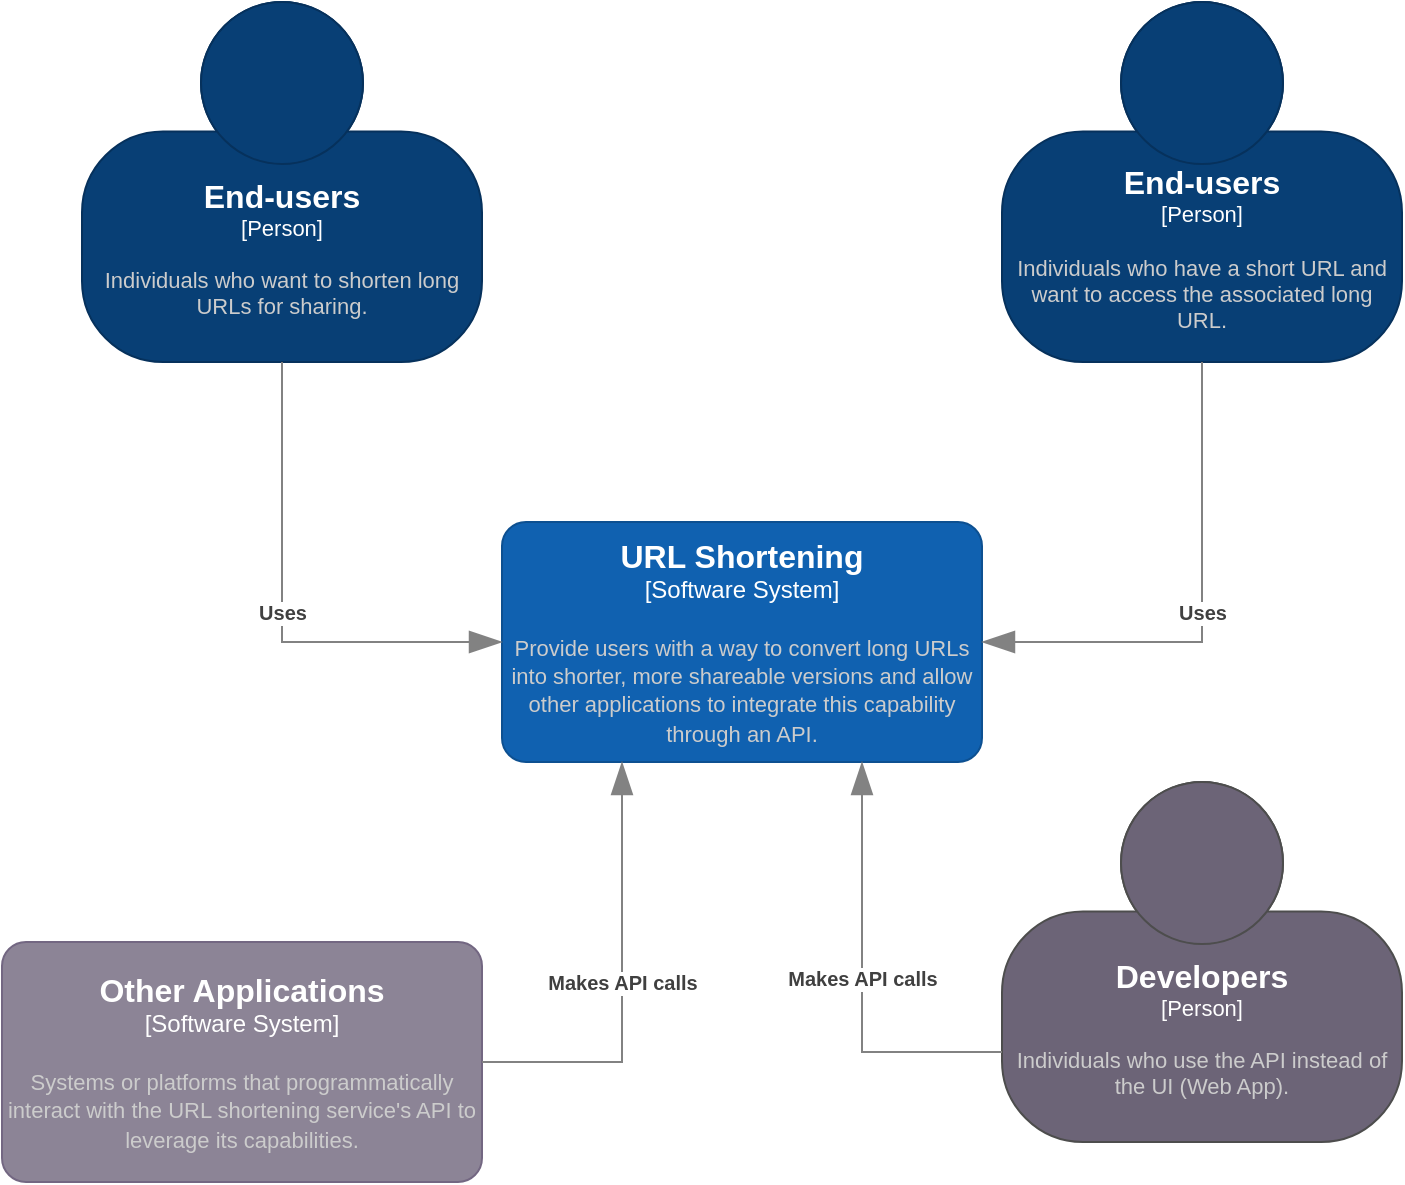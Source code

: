 <mxfile>
    <diagram id="DvAY-0zsDrkq8YiXYD3o" name="Page-1">
        <mxGraphModel dx="1058" dy="960" grid="0" gridSize="10" guides="1" tooltips="1" connect="1" arrows="1" fold="1" page="1" pageScale="1" pageWidth="1100" pageHeight="850" math="0" shadow="0">
            <root>
                <mxCell id="0"/>
                <mxCell id="1" parent="0"/>
                <object placeholders="1" c4Name="URL Shortening" c4Type="Software System" c4Description="Provide users with a way to convert long URLs into shorter, more shareable versions and allow other applications to integrate this capability through an API." label="&lt;font style=&quot;font-size: 16px&quot;&gt;&lt;b&gt;%c4Name%&lt;/b&gt;&lt;/font&gt;&lt;div&gt;[%c4Type%]&lt;/div&gt;&lt;br&gt;&lt;div&gt;&lt;font style=&quot;font-size: 11px&quot;&gt;&lt;font color=&quot;#cccccc&quot;&gt;%c4Description%&lt;/font&gt;&lt;/div&gt;" id="3">
                    <mxCell style="rounded=1;whiteSpace=wrap;html=1;labelBackgroundColor=none;fillColor=#1061B0;fontColor=#ffffff;align=center;arcSize=10;strokeColor=#0D5091;metaEdit=1;resizable=0;points=[[0.25,0,0],[0.5,0,0],[0.75,0,0],[1,0.25,0],[1,0.5,0],[1,0.75,0],[0.75,1,0],[0.5,1,0],[0.25,1,0],[0,0.75,0],[0,0.5,0],[0,0.25,0]];" parent="1" vertex="1">
                        <mxGeometry x="410" y="380" width="240" height="120" as="geometry"/>
                    </mxCell>
                </object>
                <object placeholders="1" c4Name="Other Applications" c4Type="Software System" c4Description="Systems or platforms that programmatically interact with the URL shortening service's API to leverage its capabilities." label="&lt;font style=&quot;font-size: 16px&quot;&gt;&lt;b&gt;%c4Name%&lt;/b&gt;&lt;/font&gt;&lt;div&gt;[%c4Type%]&lt;/div&gt;&lt;br&gt;&lt;div&gt;&lt;font style=&quot;font-size: 11px&quot;&gt;&lt;font color=&quot;#cccccc&quot;&gt;%c4Description%&lt;/font&gt;&lt;/div&gt;" id="4">
                    <mxCell style="rounded=1;whiteSpace=wrap;html=1;labelBackgroundColor=none;fillColor=#8C8496;fontColor=#ffffff;align=center;arcSize=10;strokeColor=#736782;metaEdit=1;resizable=0;points=[[0.25,0,0],[0.5,0,0],[0.75,0,0],[1,0.25,0],[1,0.5,0],[1,0.75,0],[0.75,1,0],[0.5,1,0],[0.25,1,0],[0,0.75,0],[0,0.5,0],[0,0.25,0]];" parent="1" vertex="1">
                        <mxGeometry x="160" y="590" width="240" height="120" as="geometry"/>
                    </mxCell>
                </object>
                <object placeholders="1" c4Name="End-users" c4Type="Person" c4Description="Individuals who want to shorten long URLs for sharing." label="&lt;font style=&quot;font-size: 16px&quot;&gt;&lt;b&gt;%c4Name%&lt;/b&gt;&lt;/font&gt;&lt;div&gt;[%c4Type%]&lt;/div&gt;&lt;br&gt;&lt;div&gt;&lt;font style=&quot;font-size: 11px&quot;&gt;&lt;font color=&quot;#cccccc&quot;&gt;%c4Description%&lt;/font&gt;&lt;/div&gt;" id="6">
                    <mxCell style="html=1;fontSize=11;dashed=0;whiteSpace=wrap;fillColor=#083F75;strokeColor=#06315C;fontColor=#ffffff;shape=mxgraph.c4.person2;align=center;metaEdit=1;points=[[0.5,0,0],[1,0.5,0],[1,0.75,0],[0.75,1,0],[0.5,1,0],[0.25,1,0],[0,0.75,0],[0,0.5,0]];resizable=0;" parent="1" vertex="1">
                        <mxGeometry x="200" y="120" width="200" height="180" as="geometry"/>
                    </mxCell>
                </object>
                <object placeholders="1" c4Type="Relationship" c4Description="Uses" label="&lt;div style=&quot;text-align: left&quot;&gt;&lt;div style=&quot;text-align: center&quot;&gt;&lt;b&gt;%c4Description%&lt;/b&gt;&lt;/div&gt;" id="7">
                    <mxCell style="endArrow=blockThin;html=1;fontSize=10;fontColor=#404040;strokeWidth=1;endFill=1;strokeColor=#828282;elbow=vertical;metaEdit=1;endSize=14;startSize=14;jumpStyle=arc;jumpSize=16;rounded=0;edgeStyle=orthogonalEdgeStyle;exitX=0.5;exitY=1;exitDx=0;exitDy=0;exitPerimeter=0;entryX=0;entryY=0.5;entryDx=0;entryDy=0;entryPerimeter=0;" parent="1" source="6" target="3" edge="1">
                        <mxGeometry width="240" relative="1" as="geometry">
                            <mxPoint x="200" y="430" as="sourcePoint"/>
                            <mxPoint x="440" y="430" as="targetPoint"/>
                        </mxGeometry>
                    </mxCell>
                </object>
                <object placeholders="1" c4Name="End-users" c4Type="Person" c4Description="Individuals who have a short URL and want to access the associated long URL." label="&lt;font style=&quot;font-size: 16px&quot;&gt;&lt;b&gt;%c4Name%&lt;/b&gt;&lt;/font&gt;&lt;div&gt;[%c4Type%]&lt;/div&gt;&lt;br&gt;&lt;div&gt;&lt;font style=&quot;font-size: 11px&quot;&gt;&lt;font color=&quot;#cccccc&quot;&gt;%c4Description%&lt;/font&gt;&lt;/div&gt;" id="9">
                    <mxCell style="html=1;fontSize=11;dashed=0;whiteSpace=wrap;fillColor=#083F75;strokeColor=#06315C;fontColor=#ffffff;shape=mxgraph.c4.person2;align=center;metaEdit=1;points=[[0.5,0,0],[1,0.5,0],[1,0.75,0],[0.75,1,0],[0.5,1,0],[0.25,1,0],[0,0.75,0],[0,0.5,0]];resizable=0;" parent="1" vertex="1">
                        <mxGeometry x="660" y="120" width="200" height="180" as="geometry"/>
                    </mxCell>
                </object>
                <object placeholders="1" c4Type="Relationship" c4Description="Uses" label="&lt;div style=&quot;text-align: left&quot;&gt;&lt;div style=&quot;text-align: center&quot;&gt;&lt;b&gt;%c4Description%&lt;/b&gt;&lt;/div&gt;" id="10">
                    <mxCell style="endArrow=blockThin;html=1;fontSize=10;fontColor=#404040;strokeWidth=1;endFill=1;strokeColor=#828282;elbow=vertical;metaEdit=1;endSize=14;startSize=14;jumpStyle=arc;jumpSize=16;rounded=0;edgeStyle=orthogonalEdgeStyle;exitX=0.5;exitY=1;exitDx=0;exitDy=0;exitPerimeter=0;entryX=1;entryY=0.5;entryDx=0;entryDy=0;entryPerimeter=0;" parent="1" source="9" target="3" edge="1">
                        <mxGeometry width="240" relative="1" as="geometry">
                            <mxPoint x="740" y="360" as="sourcePoint"/>
                            <mxPoint x="850" y="500" as="targetPoint"/>
                        </mxGeometry>
                    </mxCell>
                </object>
                <object placeholders="1" c4Name="Developers" c4Type="Person" c4Description="Individuals who use the API instead of the UI (Web App)." label="&lt;font style=&quot;font-size: 16px&quot;&gt;&lt;b&gt;%c4Name%&lt;/b&gt;&lt;/font&gt;&lt;div&gt;[%c4Type%]&lt;/div&gt;&lt;br&gt;&lt;div&gt;&lt;font style=&quot;font-size: 11px&quot;&gt;&lt;font color=&quot;#cccccc&quot;&gt;%c4Description%&lt;/font&gt;&lt;/div&gt;" id="11">
                    <mxCell style="html=1;fontSize=11;dashed=0;whiteSpace=wrap;fillColor=#6C6477;strokeColor=#4D4D4D;fontColor=#ffffff;shape=mxgraph.c4.person2;align=center;metaEdit=1;points=[[0.5,0,0],[1,0.5,0],[1,0.75,0],[0.75,1,0],[0.5,1,0],[0.25,1,0],[0,0.75,0],[0,0.5,0]];resizable=0;" parent="1" vertex="1">
                        <mxGeometry x="660" y="510" width="200" height="180" as="geometry"/>
                    </mxCell>
                </object>
                <object placeholders="1" c4Type="Relationship" c4Description="Makes API calls" label="&lt;div style=&quot;text-align: left&quot;&gt;&lt;div style=&quot;text-align: center&quot;&gt;&lt;b&gt;%c4Description%&lt;/b&gt;&lt;/div&gt;" id="1AYEqWEMR98tf6cB3C4D-12">
                    <mxCell style="endArrow=blockThin;html=1;fontSize=10;fontColor=#404040;strokeWidth=1;endFill=1;strokeColor=#828282;elbow=vertical;metaEdit=1;endSize=14;startSize=14;jumpStyle=arc;jumpSize=16;rounded=0;edgeStyle=orthogonalEdgeStyle;exitX=0;exitY=0.75;exitDx=0;exitDy=0;exitPerimeter=0;entryX=0.75;entryY=1;entryDx=0;entryDy=0;entryPerimeter=0;" parent="1" source="11" target="3" edge="1">
                        <mxGeometry width="240" relative="1" as="geometry">
                            <mxPoint x="330" y="760" as="sourcePoint"/>
                            <mxPoint x="570" y="760" as="targetPoint"/>
                        </mxGeometry>
                    </mxCell>
                </object>
                <object placeholders="1" c4Type="Relationship" c4Description="Makes API calls" label="&lt;div style=&quot;text-align: left&quot;&gt;&lt;div style=&quot;text-align: center&quot;&gt;&lt;b&gt;%c4Description%&lt;/b&gt;&lt;/div&gt;" id="1AYEqWEMR98tf6cB3C4D-13">
                    <mxCell style="endArrow=blockThin;html=1;fontSize=10;fontColor=#404040;strokeWidth=1;endFill=1;strokeColor=#828282;elbow=vertical;metaEdit=1;endSize=14;startSize=14;jumpStyle=arc;jumpSize=16;rounded=0;edgeStyle=orthogonalEdgeStyle;entryX=0.25;entryY=1;entryDx=0;entryDy=0;entryPerimeter=0;exitX=1;exitY=0.5;exitDx=0;exitDy=0;exitPerimeter=0;" parent="1" source="4" target="3" edge="1">
                        <mxGeometry width="240" relative="1" as="geometry">
                            <mxPoint x="340" y="770" as="sourcePoint"/>
                            <mxPoint x="580" y="770" as="targetPoint"/>
                            <mxPoint as="offset"/>
                        </mxGeometry>
                    </mxCell>
                </object>
            </root>
        </mxGraphModel>
    </diagram>
    <diagram id="ygqlG5_KtnH1MzrtbBe_" name="Page-2">
        <mxGraphModel dx="1299" dy="816" grid="0" gridSize="10" guides="1" tooltips="1" connect="1" arrows="1" fold="1" page="0" pageScale="1" pageWidth="1100" pageHeight="850" math="0" shadow="0">
            <root>
                <mxCell id="0"/>
                <mxCell id="1" parent="0"/>
                <object placeholders="1" c4Name="URL Shortnening" c4Type="SystemScopeBoundary" c4Application="Software System" label="&lt;font style=&quot;font-size: 16px&quot;&gt;&lt;b&gt;&lt;div style=&quot;text-align: left&quot;&gt;%c4Name%&lt;/div&gt;&lt;/b&gt;&lt;/font&gt;&lt;div style=&quot;text-align: left&quot;&gt;[%c4Application%]&lt;/div&gt;" id="jvEh--LWehbZRov3JRMJ-1">
                    <mxCell style="rounded=1;fontSize=11;whiteSpace=wrap;html=1;dashed=1;arcSize=20;fillColor=none;strokeColor=#666666;fontColor=#333333;labelBackgroundColor=none;align=left;verticalAlign=bottom;labelBorderColor=none;spacingTop=0;spacing=10;dashPattern=8 4;metaEdit=1;rotatable=0;perimeter=rectanglePerimeter;noLabel=0;labelPadding=0;allowArrows=0;connectable=0;expand=0;recursiveResize=0;editable=1;pointerEvents=0;absoluteArcSize=1;points=[[0.25,0,0],[0.5,0,0],[0.75,0,0],[1,0.25,0],[1,0.5,0],[1,0.75,0],[0.75,1,0],[0.5,1,0],[0.25,1,0],[0,0.75,0],[0,0.5,0],[0,0.25,0]];" parent="1" vertex="1">
                        <mxGeometry x="-140" y="230" width="1080" height="700" as="geometry"/>
                    </mxCell>
                </object>
                <object placeholders="1" c4Name="Other Applications" c4Type="Software System" c4Description="Systems or platforms that programmatically interact with the URL shortening service's API to leverage its capabilities." label="&lt;font style=&quot;font-size: 16px&quot;&gt;&lt;b&gt;%c4Name%&lt;/b&gt;&lt;/font&gt;&lt;div&gt;[%c4Type%]&lt;/div&gt;&lt;br&gt;&lt;div&gt;&lt;font style=&quot;font-size: 11px&quot;&gt;&lt;font color=&quot;#cccccc&quot;&gt;%c4Description%&lt;/font&gt;&lt;/div&gt;" id="sUFPhxWrVVw7d6wJcmKo-1">
                    <mxCell style="rounded=1;whiteSpace=wrap;html=1;labelBackgroundColor=none;fillColor=#8C8496;fontColor=#ffffff;align=center;arcSize=10;strokeColor=#736782;metaEdit=1;resizable=0;points=[[0.25,0,0],[0.5,0,0],[0.75,0,0],[1,0.25,0],[1,0.5,0],[1,0.75,0],[0.75,1,0],[0.5,1,0],[0.25,1,0],[0,0.75,0],[0,0.5,0],[0,0.25,0]];" parent="1" vertex="1">
                        <mxGeometry x="830" y="50" width="240" height="120" as="geometry"/>
                    </mxCell>
                </object>
                <object placeholders="1" c4Name="End-users" c4Type="Person" c4Description="Individuals who want to shorten long URLs for sharing." label="&lt;font style=&quot;font-size: 16px&quot;&gt;&lt;b&gt;%c4Name%&lt;/b&gt;&lt;/font&gt;&lt;div&gt;[%c4Type%]&lt;/div&gt;&lt;br&gt;&lt;div&gt;&lt;font style=&quot;font-size: 11px&quot;&gt;&lt;font color=&quot;#cccccc&quot;&gt;%c4Description%&lt;/font&gt;&lt;/div&gt;" id="sUFPhxWrVVw7d6wJcmKo-2">
                    <mxCell style="html=1;fontSize=11;dashed=0;whiteSpace=wrap;fillColor=#083F75;strokeColor=#06315C;fontColor=#ffffff;shape=mxgraph.c4.person2;align=center;metaEdit=1;points=[[0.5,0,0],[1,0.5,0],[1,0.75,0],[0.75,1,0],[0.5,1,0],[0.25,1,0],[0,0.75,0],[0,0.5,0]];resizable=0;" parent="1" vertex="1">
                        <mxGeometry x="-320" y="30" width="200" height="180" as="geometry"/>
                    </mxCell>
                </object>
                <object placeholders="1" c4Name="End-users" c4Type="Person" c4Description="Individuals who have a short URL and want to access the associated long URL." label="&lt;font style=&quot;font-size: 16px&quot;&gt;&lt;b&gt;%c4Name%&lt;/b&gt;&lt;/font&gt;&lt;div&gt;[%c4Type%]&lt;/div&gt;&lt;br&gt;&lt;div&gt;&lt;font style=&quot;font-size: 11px&quot;&gt;&lt;font color=&quot;#cccccc&quot;&gt;%c4Description%&lt;/font&gt;&lt;/div&gt;" id="sUFPhxWrVVw7d6wJcmKo-4">
                    <mxCell style="html=1;fontSize=11;dashed=0;whiteSpace=wrap;fillColor=#083F75;strokeColor=#06315C;fontColor=#ffffff;shape=mxgraph.c4.person2;align=center;metaEdit=1;points=[[0.5,0,0],[1,0.5,0],[1,0.75,0],[0.75,1,0],[0.5,1,0],[0.25,1,0],[0,0.75,0],[0,0.5,0]];resizable=0;" parent="1" vertex="1">
                        <mxGeometry x="-331" y="967" width="200" height="180" as="geometry"/>
                    </mxCell>
                </object>
                <object placeholders="1" c4Name="Developers" c4Type="Person" c4Description="Individuals who use the API instead of the UI." label="&lt;font style=&quot;font-size: 16px&quot;&gt;&lt;b&gt;%c4Name%&lt;/b&gt;&lt;/font&gt;&lt;div&gt;[%c4Type%]&lt;/div&gt;&lt;br&gt;&lt;div&gt;&lt;font style=&quot;font-size: 11px&quot;&gt;&lt;font color=&quot;#cccccc&quot;&gt;%c4Description%&lt;/font&gt;&lt;/div&gt;" id="sUFPhxWrVVw7d6wJcmKo-6">
                    <mxCell style="html=1;fontSize=11;dashed=0;whiteSpace=wrap;fillColor=#6C6477;strokeColor=#4D4D4D;fontColor=#ffffff;shape=mxgraph.c4.person2;align=center;metaEdit=1;points=[[0.5,0,0],[1,0.5,0],[1,0.75,0],[0.75,1,0],[0.5,1,0],[0.25,1,0],[0,0.75,0],[0,0.5,0]];resizable=0;" parent="1" vertex="1">
                        <mxGeometry x="888" y="970" width="200" height="180" as="geometry"/>
                    </mxCell>
                </object>
                <object placeholders="1" c4Name="Web Server" c4Type="Container" c4Technology="" c4Description="Serves the web application where users can input long URLs and receive shortened URLs." label="&lt;font style=&quot;font-size: 16px&quot;&gt;&lt;b&gt;%c4Name%&lt;/b&gt;&lt;/font&gt;&lt;div&gt;[%c4Type%: %c4Technology%]&lt;/div&gt;&lt;br&gt;&lt;div&gt;&lt;font style=&quot;font-size: 11px&quot;&gt;&lt;font color=&quot;#E6E6E6&quot;&gt;%c4Description%&lt;/font&gt;&lt;/div&gt;" id="dxAnhfYo30AQTkt_tOQ--3">
                    <mxCell style="rounded=1;whiteSpace=wrap;html=1;fontSize=11;labelBackgroundColor=none;fillColor=#23A2D9;fontColor=#ffffff;align=center;arcSize=10;strokeColor=#0E7DAD;metaEdit=1;resizable=0;points=[[0.25,0,0],[0.5,0,0],[0.75,0,0],[1,0.25,0],[1,0.5,0],[1,0.75,0],[0.75,1,0],[0.5,1,0],[0.25,1,0],[0,0.75,0],[0,0.5,0],[0,0.25,0]];" parent="1" vertex="1">
                        <mxGeometry x="-57" y="346" width="240" height="120" as="geometry"/>
                    </mxCell>
                </object>
                <object placeholders="1" c4Name="API Server" c4Type="Container" c4Description="Manages the core functionality, handling requests to shorten URLs and redirecting shortened URLs to their original destinations." label="&lt;font style=&quot;font-size: 16px&quot;&gt;&lt;b&gt;%c4Name%&lt;/b&gt;&lt;/font&gt;&lt;div&gt;[%c4Type%: %c4Technology%]&lt;/div&gt;&lt;br&gt;&lt;div&gt;&lt;font style=&quot;font-size: 11px&quot;&gt;&lt;font color=&quot;#E6E6E6&quot;&gt;%c4Description%&lt;/font&gt;&lt;/div&gt;" c4Technology="" id="dxAnhfYo30AQTkt_tOQ--4">
                    <mxCell style="rounded=1;whiteSpace=wrap;html=1;fontSize=11;labelBackgroundColor=none;fillColor=#23A2D9;fontColor=#ffffff;align=center;arcSize=10;strokeColor=#0E7DAD;metaEdit=1;resizable=0;points=[[0.25,0,0],[0.5,0,0],[0.75,0,0],[1,0.25,0],[1,0.5,0],[1,0.75,0],[0.75,1,0],[0.5,1,0],[0.25,1,0],[0,0.75,0],[0,0.5,0],[0,0.25,0]];" parent="1" vertex="1">
                        <mxGeometry x="635" y="346" width="240" height="120" as="geometry"/>
                    </mxCell>
                </object>
                <object placeholders="1" c4Type="Database" c4Container="Container" c4Technology="" c4Description="Stores the mappings of original long URLs to their shortened counterparts." label="&lt;font style=&quot;font-size: 16px&quot;&gt;&lt;b&gt;%c4Type%&lt;/b&gt;&lt;/font&gt;&lt;div&gt;[%c4Container%:&amp;nbsp;%c4Technology%]&lt;/div&gt;&lt;br&gt;&lt;div&gt;&lt;font style=&quot;font-size: 11px&quot;&gt;&lt;font color=&quot;#E6E6E6&quot;&gt;%c4Description%&lt;/font&gt;&lt;/div&gt;" id="dxAnhfYo30AQTkt_tOQ--5">
                    <mxCell style="shape=cylinder3;size=15;whiteSpace=wrap;html=1;boundedLbl=1;rounded=0;labelBackgroundColor=none;fillColor=#23A2D9;fontSize=12;fontColor=#ffffff;align=center;strokeColor=#0E7DAD;metaEdit=1;points=[[0.5,0,0],[1,0.25,0],[1,0.5,0],[1,0.75,0],[0.5,1,0],[0,0.75,0],[0,0.5,0],[0,0.25,0]];resizable=0;" parent="1" vertex="1">
                        <mxGeometry x="277" y="687" width="240" height="120" as="geometry"/>
                    </mxCell>
                </object>
                <object placeholders="1" c4Type="Relationship" c4Description="Makes API calls" label="&lt;div style=&quot;text-align: left&quot;&gt;&lt;div style=&quot;text-align: center&quot;&gt;&lt;b&gt;%c4Description%&lt;/b&gt;&lt;/div&gt;" id="zo8qEPXGjGy0DYK0bnGX-1">
                    <mxCell style="endArrow=blockThin;html=1;fontSize=10;fontColor=#404040;strokeWidth=1;endFill=1;strokeColor=#828282;elbow=vertical;metaEdit=1;endSize=14;startSize=14;jumpStyle=arc;jumpSize=16;rounded=0;entryX=0.5;entryY=0;entryDx=0;entryDy=0;entryPerimeter=0;exitX=0;exitY=0.5;exitDx=0;exitDy=0;exitPerimeter=0;edgeStyle=orthogonalEdgeStyle;" parent="1" source="sUFPhxWrVVw7d6wJcmKo-1" target="dxAnhfYo30AQTkt_tOQ--4" edge="1">
                        <mxGeometry width="240" relative="1" as="geometry">
                            <mxPoint x="400" y="650" as="sourcePoint"/>
                            <mxPoint x="470" y="500" as="targetPoint"/>
                        </mxGeometry>
                    </mxCell>
                </object>
                <object placeholders="1" c4Type="Relationship" c4Description="Makes API calls" label="&lt;div style=&quot;text-align: left&quot;&gt;&lt;div style=&quot;text-align: center&quot;&gt;&lt;b&gt;%c4Description%&lt;/b&gt;&lt;/div&gt;" id="zo8qEPXGjGy0DYK0bnGX-2">
                    <mxCell style="endArrow=blockThin;html=1;fontSize=10;fontColor=#404040;strokeWidth=1;endFill=1;strokeColor=#828282;elbow=vertical;metaEdit=1;endSize=14;startSize=14;jumpStyle=arc;jumpSize=16;rounded=0;entryX=1;entryY=0.5;entryDx=0;entryDy=0;entryPerimeter=0;exitX=0.5;exitY=0;exitDx=0;exitDy=0;exitPerimeter=0;edgeStyle=orthogonalEdgeStyle;" parent="1" source="sUFPhxWrVVw7d6wJcmKo-6" target="dxAnhfYo30AQTkt_tOQ--4" edge="1">
                        <mxGeometry width="240" relative="1" as="geometry">
                            <mxPoint x="840" y="120" as="sourcePoint"/>
                            <mxPoint x="760" y="310" as="targetPoint"/>
                        </mxGeometry>
                    </mxCell>
                </object>
                <object placeholders="1" c4Type="Relationship" c4Description="Reads / Writes data" label="&lt;div style=&quot;text-align: left&quot;&gt;&lt;div style=&quot;text-align: center&quot;&gt;&lt;b&gt;%c4Description%&lt;/b&gt;&lt;/div&gt;" id="zo8qEPXGjGy0DYK0bnGX-3">
                    <mxCell style="endArrow=blockThin;html=1;fontSize=10;fontColor=#404040;strokeWidth=1;endFill=1;strokeColor=#828282;elbow=vertical;metaEdit=1;endSize=14;startSize=14;jumpStyle=arc;jumpSize=16;rounded=0;exitX=0.5;exitY=1;exitDx=0;exitDy=0;exitPerimeter=0;entryX=1;entryY=0.5;entryDx=0;entryDy=0;entryPerimeter=0;edgeStyle=orthogonalEdgeStyle;" parent="1" source="dxAnhfYo30AQTkt_tOQ--4" target="dxAnhfYo30AQTkt_tOQ--5" edge="1">
                        <mxGeometry width="240" relative="1" as="geometry">
                            <mxPoint x="510" y="810" as="sourcePoint"/>
                            <mxPoint x="750" y="810" as="targetPoint"/>
                        </mxGeometry>
                    </mxCell>
                </object>
                <object placeholders="1" c4Type="Relationship" c4Description="Makes API calls" label="&lt;div style=&quot;text-align: left&quot;&gt;&lt;div style=&quot;text-align: center&quot;&gt;&lt;b&gt;%c4Description%&lt;/b&gt;&lt;/div&gt;" id="zo8qEPXGjGy0DYK0bnGX-5">
                    <mxCell style="endArrow=blockThin;html=1;fontSize=10;fontColor=#404040;strokeWidth=1;endFill=1;strokeColor=#828282;elbow=vertical;metaEdit=1;endSize=14;startSize=14;jumpStyle=arc;jumpSize=16;rounded=0;entryX=0;entryY=0.5;entryDx=0;entryDy=0;entryPerimeter=0;exitX=1;exitY=0.5;exitDx=0;exitDy=0;exitPerimeter=0;" parent="1" source="dxAnhfYo30AQTkt_tOQ--3" target="dxAnhfYo30AQTkt_tOQ--4" edge="1">
                        <mxGeometry width="240" relative="1" as="geometry">
                            <mxPoint x="840" y="120" as="sourcePoint"/>
                            <mxPoint x="760" y="310" as="targetPoint"/>
                        </mxGeometry>
                    </mxCell>
                </object>
                <object placeholders="1" c4Type="Relationship" c4Description="Enters short URL" label="&lt;div style=&quot;text-align: left&quot;&gt;&lt;div style=&quot;text-align: center&quot;&gt;&lt;b&gt;%c4Description%&lt;/b&gt;&lt;/div&gt;" id="2aQISzJcgQQ3dVp0GnY5-2">
                    <mxCell style="endArrow=blockThin;html=1;fontSize=10;fontColor=#404040;strokeWidth=1;endFill=1;strokeColor=#828282;elbow=vertical;metaEdit=1;endSize=14;startSize=14;jumpStyle=arc;jumpSize=16;rounded=0;exitX=0.5;exitY=0;exitDx=0;exitDy=0;exitPerimeter=0;entryX=0;entryY=0.5;entryDx=0;entryDy=0;entryPerimeter=0;edgeStyle=orthogonalEdgeStyle;" parent="1" source="sUFPhxWrVVw7d6wJcmKo-4" target="dxAnhfYo30AQTkt_tOQ--3" edge="1">
                        <mxGeometry width="240" relative="1" as="geometry">
                            <mxPoint x="-310" y="690" as="sourcePoint"/>
                            <mxPoint x="-70" y="690" as="targetPoint"/>
                        </mxGeometry>
                    </mxCell>
                </object>
                <object placeholders="1" c4Type="Relationship" c4Description="Visits pages" label="&lt;div style=&quot;text-align: left&quot;&gt;&lt;div style=&quot;text-align: center&quot;&gt;&lt;b&gt;%c4Description%&lt;/b&gt;&lt;/div&gt;" id="2aQISzJcgQQ3dVp0GnY5-3">
                    <mxCell style="endArrow=blockThin;html=1;fontSize=10;fontColor=#404040;strokeWidth=1;endFill=1;strokeColor=#828282;elbow=vertical;metaEdit=1;endSize=14;startSize=14;jumpStyle=arc;jumpSize=16;rounded=0;exitX=1;exitY=0.75;exitDx=0;exitDy=0;exitPerimeter=0;entryX=0.5;entryY=0;entryDx=0;entryDy=0;entryPerimeter=0;edgeStyle=orthogonalEdgeStyle;" parent="1" source="sUFPhxWrVVw7d6wJcmKo-2" target="dxAnhfYo30AQTkt_tOQ--3" edge="1">
                        <mxGeometry width="240" relative="1" as="geometry">
                            <mxPoint x="-170" y="980" as="sourcePoint"/>
                            <mxPoint x="-50" y="375" as="targetPoint"/>
                        </mxGeometry>
                    </mxCell>
                </object>
            </root>
        </mxGraphModel>
    </diagram>
    <diagram name="Page-3" id="AXXRJ48HmKY9a6AS21Bq">
        <mxGraphModel dx="1699" dy="816" grid="0" gridSize="10" guides="1" tooltips="1" connect="1" arrows="1" fold="1" page="0" pageScale="1" pageWidth="1100" pageHeight="850" math="0" shadow="0">
            <root>
                <mxCell id="-kzxPiKVT-AddPD63_zo-0"/>
                <mxCell id="-kzxPiKVT-AddPD63_zo-1" parent="-kzxPiKVT-AddPD63_zo-0"/>
                <object placeholders="1" c4Name="URL Shortnening" c4Type="SystemScopeBoundary" c4Application="Software System" label="&lt;font style=&quot;font-size: 16px&quot;&gt;&lt;b&gt;&lt;div style=&quot;text-align: left&quot;&gt;%c4Name%&lt;/div&gt;&lt;/b&gt;&lt;/font&gt;&lt;div style=&quot;text-align: left&quot;&gt;[%c4Application%]&lt;/div&gt;" id="-kzxPiKVT-AddPD63_zo-2">
                    <mxCell style="rounded=1;fontSize=11;whiteSpace=wrap;html=1;dashed=1;arcSize=20;fillColor=none;strokeColor=#666666;fontColor=#333333;labelBackgroundColor=none;align=left;verticalAlign=bottom;labelBorderColor=none;spacingTop=0;spacing=10;dashPattern=8 4;metaEdit=1;rotatable=0;perimeter=rectanglePerimeter;noLabel=0;labelPadding=0;allowArrows=0;connectable=0;expand=0;recursiveResize=0;editable=1;pointerEvents=0;absoluteArcSize=1;points=[[0.25,0,0],[0.5,0,0],[0.75,0,0],[1,0.25,0],[1,0.5,0],[1,0.75,0],[0.75,1,0],[0.5,1,0],[0.25,1,0],[0,0.75,0],[0,0.5,0],[0,0.25,0]];" parent="-kzxPiKVT-AddPD63_zo-1" vertex="1">
                        <mxGeometry x="-140" y="230" width="1080" height="700" as="geometry"/>
                    </mxCell>
                </object>
                <object placeholders="1" c4Name="Other Applications" c4Type="Software System" c4Description="Systems or platforms that programmatically interact with the URL shortening service's API to leverage its capabilities." label="&lt;font style=&quot;font-size: 16px&quot;&gt;&lt;b&gt;%c4Name%&lt;/b&gt;&lt;/font&gt;&lt;div&gt;[%c4Type%]&lt;/div&gt;&lt;br&gt;&lt;div&gt;&lt;font style=&quot;font-size: 11px&quot;&gt;&lt;font color=&quot;#cccccc&quot;&gt;%c4Description%&lt;/font&gt;&lt;/div&gt;" id="-kzxPiKVT-AddPD63_zo-3">
                    <mxCell style="rounded=1;whiteSpace=wrap;html=1;labelBackgroundColor=none;fillColor=#8C8496;fontColor=#ffffff;align=center;arcSize=10;strokeColor=#736782;metaEdit=1;resizable=0;points=[[0.25,0,0],[0.5,0,0],[0.75,0,0],[1,0.25,0],[1,0.5,0],[1,0.75,0],[0.75,1,0],[0.5,1,0],[0.25,1,0],[0,0.75,0],[0,0.5,0],[0,0.25,0]];" parent="-kzxPiKVT-AddPD63_zo-1" vertex="1">
                        <mxGeometry x="830" y="50" width="240" height="120" as="geometry"/>
                    </mxCell>
                </object>
                <object placeholders="1" c4Name="End-users" c4Type="Person" c4Description="Individuals who want to shorten long URLs for sharing." label="&lt;font style=&quot;font-size: 16px&quot;&gt;&lt;b&gt;%c4Name%&lt;/b&gt;&lt;/font&gt;&lt;div&gt;[%c4Type%]&lt;/div&gt;&lt;br&gt;&lt;div&gt;&lt;font style=&quot;font-size: 11px&quot;&gt;&lt;font color=&quot;#cccccc&quot;&gt;%c4Description%&lt;/font&gt;&lt;/div&gt;" id="-kzxPiKVT-AddPD63_zo-4">
                    <mxCell style="html=1;fontSize=11;dashed=0;whiteSpace=wrap;fillColor=#083F75;strokeColor=#06315C;fontColor=#ffffff;shape=mxgraph.c4.person2;align=center;metaEdit=1;points=[[0.5,0,0],[1,0.5,0],[1,0.75,0],[0.75,1,0],[0.5,1,0],[0.25,1,0],[0,0.75,0],[0,0.5,0]];resizable=0;" parent="-kzxPiKVT-AddPD63_zo-1" vertex="1">
                        <mxGeometry x="-444" y="14" width="200" height="180" as="geometry"/>
                    </mxCell>
                </object>
                <object placeholders="1" c4Name="End-users" c4Type="Person" c4Description="Individuals who have a short URL and want to access the associated long URL." label="&lt;font style=&quot;font-size: 16px&quot;&gt;&lt;b&gt;%c4Name%&lt;/b&gt;&lt;/font&gt;&lt;div&gt;[%c4Type%]&lt;/div&gt;&lt;br&gt;&lt;div&gt;&lt;font style=&quot;font-size: 11px&quot;&gt;&lt;font color=&quot;#cccccc&quot;&gt;%c4Description%&lt;/font&gt;&lt;/div&gt;" id="-kzxPiKVT-AddPD63_zo-5">
                    <mxCell style="html=1;fontSize=11;dashed=0;whiteSpace=wrap;fillColor=#083F75;strokeColor=#06315C;fontColor=#ffffff;shape=mxgraph.c4.person2;align=center;metaEdit=1;points=[[0.5,0,0],[1,0.5,0],[1,0.75,0],[0.75,1,0],[0.5,1,0],[0.25,1,0],[0,0.75,0],[0,0.5,0]];resizable=0;" parent="-kzxPiKVT-AddPD63_zo-1" vertex="1">
                        <mxGeometry x="-444" y="960" width="200" height="180" as="geometry"/>
                    </mxCell>
                </object>
                <object placeholders="1" c4Name="Developers" c4Type="Person" c4Description="Individuals who use the API instead of the UI." label="&lt;font style=&quot;font-size: 16px&quot;&gt;&lt;b&gt;%c4Name%&lt;/b&gt;&lt;/font&gt;&lt;div&gt;[%c4Type%]&lt;/div&gt;&lt;br&gt;&lt;div&gt;&lt;font style=&quot;font-size: 11px&quot;&gt;&lt;font color=&quot;#cccccc&quot;&gt;%c4Description%&lt;/font&gt;&lt;/div&gt;" id="-kzxPiKVT-AddPD63_zo-6">
                    <mxCell style="html=1;fontSize=11;dashed=0;whiteSpace=wrap;fillColor=#6C6477;strokeColor=#4D4D4D;fontColor=#ffffff;shape=mxgraph.c4.person2;align=center;metaEdit=1;points=[[0.5,0,0],[1,0.5,0],[1,0.75,0],[0.75,1,0],[0.5,1,0],[0.25,1,0],[0,0.75,0],[0,0.5,0]];resizable=0;" parent="-kzxPiKVT-AddPD63_zo-1" vertex="1">
                        <mxGeometry x="870" y="980" width="200" height="180" as="geometry"/>
                    </mxCell>
                </object>
                <object placeholders="1" c4Name="API Server" c4Type="Container" c4Description="Manages the core functionality, handling requests to shorten URLs and redirecting shortened URLs to their original destinations." label="&lt;font style=&quot;font-size: 16px&quot;&gt;&lt;b&gt;%c4Name%&lt;/b&gt;&lt;/font&gt;&lt;div&gt;[%c4Type%: %c4Technology%]&lt;/div&gt;&lt;br&gt;&lt;div&gt;&lt;font style=&quot;font-size: 11px&quot;&gt;&lt;font color=&quot;#E6E6E6&quot;&gt;%c4Description%&lt;/font&gt;&lt;/div&gt;" c4Technology="" id="-kzxPiKVT-AddPD63_zo-8">
                    <mxCell style="rounded=1;whiteSpace=wrap;html=1;fontSize=11;labelBackgroundColor=none;fillColor=#23A2D9;fontColor=#ffffff;align=center;arcSize=10;strokeColor=#0E7DAD;metaEdit=1;resizable=0;points=[[0.25,0,0],[0.5,0,0],[0.75,0,0],[1,0.25,0],[1,0.5,0],[1,0.75,0],[0.75,1,0],[0.5,1,0],[0.25,1,0],[0,0.75,0],[0,0.5,0],[0,0.25,0]];" parent="-kzxPiKVT-AddPD63_zo-1" vertex="1">
                        <mxGeometry x="630" y="300" width="240" height="120" as="geometry"/>
                    </mxCell>
                </object>
                <object placeholders="1" c4Type="Database" c4Container="Container" c4Technology="" c4Description="Stores the mappings of original long URLs to their shortened counterparts." label="&lt;font style=&quot;font-size: 16px&quot;&gt;&lt;b&gt;%c4Type%&lt;/b&gt;&lt;/font&gt;&lt;div&gt;[%c4Container%:&amp;nbsp;%c4Technology%]&lt;/div&gt;&lt;br&gt;&lt;div&gt;&lt;font style=&quot;font-size: 11px&quot;&gt;&lt;font color=&quot;#E6E6E6&quot;&gt;%c4Description%&lt;/font&gt;&lt;/div&gt;" id="-kzxPiKVT-AddPD63_zo-9">
                    <mxCell style="shape=cylinder3;size=15;whiteSpace=wrap;html=1;boundedLbl=1;rounded=0;labelBackgroundColor=none;fillColor=#23A2D9;fontSize=12;fontColor=#ffffff;align=center;strokeColor=#0E7DAD;metaEdit=1;points=[[0.5,0,0],[1,0.25,0],[1,0.5,0],[1,0.75,0],[0.5,1,0],[0,0.75,0],[0,0.5,0],[0,0.25,0]];resizable=0;" parent="-kzxPiKVT-AddPD63_zo-1" vertex="1">
                        <mxGeometry x="286" y="712" width="240" height="120" as="geometry"/>
                    </mxCell>
                </object>
                <object placeholders="1" c4Type="Relationship" c4Description="Make API calls" label="&lt;div style=&quot;text-align: left&quot;&gt;&lt;div style=&quot;text-align: center&quot;&gt;&lt;b&gt;%c4Description%&lt;/b&gt;&lt;/div&gt;" id="-kzxPiKVT-AddPD63_zo-10">
                    <mxCell style="endArrow=blockThin;html=1;fontSize=10;fontColor=#404040;strokeWidth=1;endFill=1;strokeColor=#828282;elbow=vertical;metaEdit=1;endSize=14;startSize=14;jumpStyle=arc;jumpSize=16;rounded=0;edgeStyle=orthogonalEdgeStyle;entryX=0.5;entryY=0;entryDx=0;entryDy=0;entryPerimeter=0;exitX=0;exitY=0.5;exitDx=0;exitDy=0;exitPerimeter=0;" parent="-kzxPiKVT-AddPD63_zo-1" source="-kzxPiKVT-AddPD63_zo-3" target="-kzxPiKVT-AddPD63_zo-8" edge="1">
                        <mxGeometry width="240" relative="1" as="geometry">
                            <mxPoint x="400" y="650" as="sourcePoint"/>
                            <mxPoint x="470" y="500" as="targetPoint"/>
                        </mxGeometry>
                    </mxCell>
                </object>
                <object placeholders="1" c4Type="Relationship" c4Description="Make API calls" label="&lt;div style=&quot;text-align: left&quot;&gt;&lt;div style=&quot;text-align: center&quot;&gt;&lt;b&gt;%c4Description%&lt;/b&gt;&lt;/div&gt;" id="-kzxPiKVT-AddPD63_zo-11">
                    <mxCell style="endArrow=blockThin;html=1;fontSize=10;fontColor=#404040;strokeWidth=1;endFill=1;strokeColor=#828282;elbow=vertical;metaEdit=1;endSize=14;startSize=14;jumpStyle=arc;jumpSize=16;rounded=0;edgeStyle=orthogonalEdgeStyle;entryX=1;entryY=0.5;entryDx=0;entryDy=0;entryPerimeter=0;exitX=0.5;exitY=0;exitDx=0;exitDy=0;exitPerimeter=0;" parent="-kzxPiKVT-AddPD63_zo-1" source="-kzxPiKVT-AddPD63_zo-6" target="-kzxPiKVT-AddPD63_zo-8" edge="1">
                        <mxGeometry width="240" relative="1" as="geometry">
                            <mxPoint x="840" y="120" as="sourcePoint"/>
                            <mxPoint x="760" y="310" as="targetPoint"/>
                        </mxGeometry>
                    </mxCell>
                </object>
                <object placeholders="1" c4Type="Relationship" c4Description="Reads / Writes data" label="&lt;div style=&quot;text-align: left&quot;&gt;&lt;div style=&quot;text-align: center&quot;&gt;&lt;b&gt;%c4Description%&lt;/b&gt;&lt;/div&gt;" id="-kzxPiKVT-AddPD63_zo-12">
                    <mxCell style="endArrow=blockThin;html=1;fontSize=10;fontColor=#404040;strokeWidth=1;endFill=1;strokeColor=#828282;elbow=vertical;metaEdit=1;endSize=14;startSize=14;jumpStyle=arc;jumpSize=16;rounded=0;edgeStyle=orthogonalEdgeStyle;exitX=0.5;exitY=1;exitDx=0;exitDy=0;exitPerimeter=0;entryX=1;entryY=0.5;entryDx=0;entryDy=0;entryPerimeter=0;" parent="-kzxPiKVT-AddPD63_zo-1" source="-kzxPiKVT-AddPD63_zo-8" target="-kzxPiKVT-AddPD63_zo-9" edge="1">
                        <mxGeometry width="240" relative="1" as="geometry">
                            <mxPoint x="510" y="810" as="sourcePoint"/>
                            <mxPoint x="750" y="810" as="targetPoint"/>
                        </mxGeometry>
                    </mxCell>
                </object>
                <object placeholders="1" c4Type="Relationship" c4Description="Make API calls" label="&lt;div style=&quot;text-align: left&quot;&gt;&lt;div style=&quot;text-align: center&quot;&gt;&lt;b&gt;%c4Description%&lt;/b&gt;&lt;/div&gt;" id="-kzxPiKVT-AddPD63_zo-13">
                    <mxCell style="endArrow=blockThin;html=1;fontSize=10;fontColor=#404040;strokeWidth=1;endFill=1;strokeColor=#828282;elbow=vertical;metaEdit=1;endSize=14;startSize=14;jumpStyle=arc;jumpSize=16;rounded=0;entryX=0;entryY=0.5;entryDx=0;entryDy=0;entryPerimeter=0;exitX=1;exitY=0.5;exitDx=0;exitDy=0;exitPerimeter=0;" parent="-kzxPiKVT-AddPD63_zo-1" source="txzGOye7_I6-0uouco3c-4" target="-kzxPiKVT-AddPD63_zo-8" edge="1">
                        <mxGeometry width="240" relative="1" as="geometry">
                            <mxPoint x="840" y="120" as="sourcePoint"/>
                            <mxPoint x="760" y="310" as="targetPoint"/>
                        </mxGeometry>
                    </mxCell>
                </object>
                <object placeholders="1" c4Type="Relationship" c4Description="Enter short URL" label="&lt;div style=&quot;text-align: left&quot;&gt;&lt;div style=&quot;text-align: center&quot;&gt;&lt;b&gt;%c4Description%&lt;/b&gt;&lt;/div&gt;" id="-kzxPiKVT-AddPD63_zo-14">
                    <mxCell style="endArrow=blockThin;html=1;fontSize=10;fontColor=#404040;strokeWidth=1;endFill=1;strokeColor=#828282;elbow=vertical;metaEdit=1;endSize=14;startSize=14;jumpStyle=arc;jumpSize=16;rounded=0;edgeStyle=orthogonalEdgeStyle;exitX=0.5;exitY=0;exitDx=0;exitDy=0;exitPerimeter=0;entryX=0.5;entryY=1;entryDx=0;entryDy=0;entryPerimeter=0;" parent="-kzxPiKVT-AddPD63_zo-1" source="-kzxPiKVT-AddPD63_zo-5" target="txzGOye7_I6-0uouco3c-0" edge="1">
                        <mxGeometry width="240" relative="1" as="geometry">
                            <mxPoint x="-310" y="690" as="sourcePoint"/>
                            <mxPoint x="-277" y="700" as="targetPoint"/>
                            <Array as="points">
                                <mxPoint x="-344" y="913"/>
                            </Array>
                        </mxGeometry>
                    </mxCell>
                </object>
                <object placeholders="1" c4Name="Content Delivery Network" c4Type="Software System" c4Description="Cache static content closer to users, reducing latency and improving page load times. " label="&lt;font style=&quot;font-size: 16px&quot;&gt;&lt;b&gt;%c4Name%&lt;/b&gt;&lt;/font&gt;&lt;div&gt;[%c4Type%]&lt;/div&gt;&lt;br&gt;&lt;div&gt;&lt;font style=&quot;font-size: 11px&quot;&gt;&lt;font color=&quot;#cccccc&quot;&gt;%c4Description%&lt;/font&gt;&lt;/div&gt;" id="txzGOye7_I6-0uouco3c-0">
                    <mxCell style="rounded=1;whiteSpace=wrap;html=1;labelBackgroundColor=none;fillColor=#8C8496;fontColor=#ffffff;align=center;arcSize=10;strokeColor=#736782;metaEdit=1;resizable=0;points=[[0.25,0,0],[0.5,0,0],[0.75,0,0],[1,0.25,0],[1,0.5,0],[1,0.75,0],[0.75,1,0],[0.5,1,0],[0.25,1,0],[0,0.75,0],[0,0.5,0],[0,0.25,0]];" parent="-kzxPiKVT-AddPD63_zo-1" vertex="1">
                        <mxGeometry x="-464" y="494" width="240" height="120" as="geometry"/>
                    </mxCell>
                </object>
                <object placeholders="1" c4Type="Relationship" c4Description="Visits pages" label="&lt;div style=&quot;text-align: left&quot;&gt;&lt;div style=&quot;text-align: center&quot;&gt;&lt;b&gt;%c4Description%&lt;/b&gt;&lt;/div&gt;" id="txzGOye7_I6-0uouco3c-1">
                    <mxCell style="endArrow=blockThin;html=1;fontSize=10;fontColor=#404040;strokeWidth=1;endFill=1;strokeColor=#828282;metaEdit=1;endSize=14;startSize=14;jumpStyle=arc;jumpSize=16;rounded=0;exitX=0.5;exitY=1;exitDx=0;exitDy=0;exitPerimeter=0;entryX=0.5;entryY=0;entryDx=0;entryDy=0;entryPerimeter=0;edgeStyle=orthogonalEdgeStyle;elbow=vertical;" parent="-kzxPiKVT-AddPD63_zo-1" source="-kzxPiKVT-AddPD63_zo-4" target="txzGOye7_I6-0uouco3c-0" edge="1">
                        <mxGeometry width="240" relative="1" as="geometry">
                            <mxPoint x="-307" y="172.0" as="sourcePoint"/>
                            <mxPoint x="-342" y="495" as="targetPoint"/>
                        </mxGeometry>
                    </mxCell>
                </object>
                <mxCell id="txzGOye7_I6-0uouco3c-8" value="" style="group" parent="-kzxPiKVT-AddPD63_zo-1" vertex="1" connectable="0">
                    <mxGeometry x="57" y="280" width="260" height="140" as="geometry"/>
                </mxCell>
                <object placeholders="1" c4Name="Web Server" c4Type="Container" c4Technology="" c4Description="Serves the web application where users can input long URLs and receive shortened URLs." label="&lt;font style=&quot;font-size: 16px&quot;&gt;&lt;b&gt;%c4Name%&lt;/b&gt;&lt;/font&gt;&lt;div&gt;[%c4Type%: %c4Technology%]&lt;/div&gt;&lt;br&gt;&lt;div&gt;&lt;font style=&quot;font-size: 11px&quot;&gt;&lt;font color=&quot;#E6E6E6&quot;&gt;%c4Description%&lt;/font&gt;&lt;/div&gt;" id="-kzxPiKVT-AddPD63_zo-7">
                    <mxCell style="rounded=1;whiteSpace=wrap;html=1;fontSize=11;labelBackgroundColor=none;fillColor=#23A2D9;fontColor=#ffffff;align=center;arcSize=10;strokeColor=#0E7DAD;metaEdit=1;resizable=0;points=[[0.25,0,0],[0.5,0,0],[0.75,0,0],[1,0.25,0],[1,0.5,0],[1,0.75,0],[0.75,1,0],[0.5,1,0],[0.25,1,0],[0,0.75,0],[0,0.5,0],[0,0.25,0]];" parent="txzGOye7_I6-0uouco3c-8" vertex="1">
                        <mxGeometry width="240" height="120" as="geometry"/>
                    </mxCell>
                </object>
                <object placeholders="1" c4Name="Web Server" c4Type="Container" c4Technology="" c4Description="Serves the web application where users can input long URLs and receive shortened URLs." label="&lt;font style=&quot;font-size: 16px&quot;&gt;&lt;b&gt;%c4Name%&lt;/b&gt;&lt;/font&gt;&lt;div&gt;[%c4Type%: %c4Technology%]&lt;/div&gt;&lt;br&gt;&lt;div&gt;&lt;font style=&quot;font-size: 11px&quot;&gt;&lt;font color=&quot;#E6E6E6&quot;&gt;%c4Description%&lt;/font&gt;&lt;/div&gt;" id="txzGOye7_I6-0uouco3c-3">
                    <mxCell style="rounded=1;whiteSpace=wrap;html=1;fontSize=11;labelBackgroundColor=none;fillColor=#23A2D9;fontColor=#ffffff;align=center;arcSize=10;strokeColor=#0E7DAD;metaEdit=1;resizable=0;points=[[0.25,0,0],[0.5,0,0],[0.75,0,0],[1,0.25,0],[1,0.5,0],[1,0.75,0],[0.75,1,0],[0.5,1,0],[0.25,1,0],[0,0.75,0],[0,0.5,0],[0,0.25,0]];" parent="txzGOye7_I6-0uouco3c-8" vertex="1">
                        <mxGeometry x="10" y="10" width="240" height="120" as="geometry"/>
                    </mxCell>
                </object>
                <object placeholders="1" c4Name="Web Servers" c4Type="Cluster" c4Technology="Server Side, Next.js, AWS EC2" c4Description="Serves the web application where users can input long URLs and receive shortened URLs." label="&lt;font style=&quot;font-size: 16px&quot;&gt;&lt;b&gt;%c4Name%&lt;/b&gt;&lt;/font&gt;&lt;div&gt;[%c4Type%: %c4Technology%]&lt;/div&gt;&lt;br&gt;&lt;div&gt;&lt;font style=&quot;font-size: 11px&quot;&gt;&lt;font color=&quot;#E6E6E6&quot;&gt;%c4Description%&lt;/font&gt;&lt;/div&gt;" id="txzGOye7_I6-0uouco3c-4">
                    <mxCell style="rounded=1;whiteSpace=wrap;html=1;fontSize=11;labelBackgroundColor=none;fillColor=#23A2D9;fontColor=#ffffff;align=center;arcSize=10;strokeColor=#0E7DAD;metaEdit=1;resizable=0;points=[[0.25,0,0],[0.5,0,0],[0.75,0,0],[1,0.25,0],[1,0.5,0],[1,0.75,0],[0.75,1,0],[0.5,1,0],[0.25,1,0],[0,0.75,0],[0,0.5,0],[0,0.25,0]];" parent="txzGOye7_I6-0uouco3c-8" vertex="1">
                        <mxGeometry x="20" y="20" width="240" height="120" as="geometry"/>
                    </mxCell>
                </object>
                <object placeholders="1" c4Name="Load Balancer" c4Type="Container" c4Technology="AWS ELB, NGINX" c4Description="Evenly distribute incoming user requests across the multiple web servers, ensuring efficient load distribution and redundancy." label="&lt;font style=&quot;font-size: 16px&quot;&gt;&lt;b&gt;%c4Name%&lt;/b&gt;&lt;/font&gt;&lt;div&gt;[%c4Type%: %c4Technology%]&lt;/div&gt;&lt;br&gt;&lt;div&gt;&lt;font style=&quot;font-size: 11px&quot;&gt;&lt;font color=&quot;#E6E6E6&quot;&gt;%c4Description%&lt;/font&gt;&lt;/div&gt;" id="txzGOye7_I6-0uouco3c-11">
                    <mxCell style="rounded=1;whiteSpace=wrap;html=1;fontSize=11;labelBackgroundColor=none;fillColor=#23A2D9;fontColor=#ffffff;align=center;arcSize=10;strokeColor=#0E7DAD;metaEdit=1;resizable=0;points=[[0.25,0,0],[0.5,0,0],[0.75,0,0],[1,0.25,0],[1,0.5,0],[1,0.75,0],[0.75,1,0],[0.5,1,0],[0.25,1,0],[0,0.75,0],[0,0.5,0],[0,0.25,0]];" parent="-kzxPiKVT-AddPD63_zo-1" vertex="1">
                        <mxGeometry x="77" y="494" width="240" height="120" as="geometry"/>
                    </mxCell>
                </object>
                <object placeholders="1" c4Type="Relationship" c4Description="Cache Miss / Dynamic Content Request" label="&lt;div style=&quot;text-align: left&quot;&gt;&lt;div style=&quot;text-align: center&quot;&gt;&lt;b&gt;%c4Description%&lt;/b&gt;&lt;/div&gt;" id="UkZsCO3jvj99XPhkCR1t-0">
                    <mxCell style="endArrow=blockThin;html=1;fontSize=10;fontColor=#404040;strokeWidth=1;endFill=1;strokeColor=#828282;elbow=vertical;metaEdit=1;endSize=14;startSize=14;jumpStyle=arc;jumpSize=16;rounded=0;exitX=1;exitY=0.5;exitDx=0;exitDy=0;exitPerimeter=0;entryX=0;entryY=0.5;entryDx=0;entryDy=0;entryPerimeter=0;" parent="-kzxPiKVT-AddPD63_zo-1" source="txzGOye7_I6-0uouco3c-0" target="txzGOye7_I6-0uouco3c-11" edge="1">
                        <mxGeometry x="0.001" width="240" relative="1" as="geometry">
                            <mxPoint x="-224" y="554" as="sourcePoint"/>
                            <mxPoint x="87.0" y="554" as="targetPoint"/>
                            <mxPoint as="offset"/>
                        </mxGeometry>
                    </mxCell>
                </object>
                <object placeholders="1" c4Type="Relationship" c4Description="Distributed User Request" label="&lt;div style=&quot;text-align: left&quot;&gt;&lt;div style=&quot;text-align: center&quot;&gt;&lt;b&gt;%c4Description%&lt;/b&gt;&lt;/div&gt;" id="UkZsCO3jvj99XPhkCR1t-1">
                    <mxCell style="endArrow=blockThin;html=1;fontSize=10;fontColor=#404040;strokeWidth=1;endFill=1;strokeColor=#828282;elbow=vertical;metaEdit=1;endSize=14;startSize=14;jumpStyle=arc;jumpSize=16;rounded=0;exitX=0.5;exitY=0;exitDx=0;exitDy=0;exitPerimeter=0;entryX=0.5;entryY=1;entryDx=0;entryDy=0;entryPerimeter=0;" parent="-kzxPiKVT-AddPD63_zo-1" source="txzGOye7_I6-0uouco3c-11" target="txzGOye7_I6-0uouco3c-4" edge="1">
                        <mxGeometry x="0.001" width="240" relative="1" as="geometry">
                            <mxPoint x="-97" y="716" as="sourcePoint"/>
                            <mxPoint x="216.0" y="723" as="targetPoint"/>
                            <mxPoint as="offset"/>
                        </mxGeometry>
                    </mxCell>
                </object>
            </root>
        </mxGraphModel>
    </diagram>
    <diagram name="Page-4" id="bmlcTxyLAYzVQT2COiHj">
        <mxGraphModel dx="1699" dy="816" grid="0" gridSize="10" guides="1" tooltips="1" connect="1" arrows="1" fold="1" page="0" pageScale="1" pageWidth="1100" pageHeight="850" math="0" shadow="0">
            <root>
                <mxCell id="pJkHyzE1ehttQdAX0Sxr-0"/>
                <mxCell id="pJkHyzE1ehttQdAX0Sxr-1" parent="pJkHyzE1ehttQdAX0Sxr-0"/>
                <object placeholders="1" c4Name="URL Shortnening" c4Type="SystemScopeBoundary" c4Application="Software System" label="&lt;font style=&quot;font-size: 16px&quot;&gt;&lt;b&gt;&lt;div style=&quot;text-align: left&quot;&gt;%c4Name%&lt;/div&gt;&lt;/b&gt;&lt;/font&gt;&lt;div style=&quot;text-align: left&quot;&gt;[%c4Application%]&lt;/div&gt;" id="pJkHyzE1ehttQdAX0Sxr-2">
                    <mxCell style="rounded=1;fontSize=11;whiteSpace=wrap;html=1;dashed=1;arcSize=20;fillColor=none;strokeColor=#666666;fontColor=#333333;labelBackgroundColor=none;align=left;verticalAlign=bottom;labelBorderColor=none;spacingTop=0;spacing=10;dashPattern=8 4;metaEdit=1;rotatable=0;perimeter=rectanglePerimeter;noLabel=0;labelPadding=0;allowArrows=0;connectable=0;expand=0;recursiveResize=0;editable=1;pointerEvents=0;absoluteArcSize=1;points=[[0.25,0,0],[0.5,0,0],[0.75,0,0],[1,0.25,0],[1,0.5,0],[1,0.75,0],[0.75,1,0],[0.5,1,0],[0.25,1,0],[0,0.75,0],[0,0.5,0],[0,0.25,0]];" parent="pJkHyzE1ehttQdAX0Sxr-1" vertex="1">
                        <mxGeometry x="-140" y="230" width="1080" height="700" as="geometry"/>
                    </mxCell>
                </object>
                <object placeholders="1" c4Name="Other Applications" c4Type="Software System" c4Description="Systems or platforms that programmatically interact with the URL shortening service's API to leverage its capabilities." label="&lt;font style=&quot;font-size: 16px&quot;&gt;&lt;b&gt;%c4Name%&lt;/b&gt;&lt;/font&gt;&lt;div&gt;[%c4Type%]&lt;/div&gt;&lt;br&gt;&lt;div&gt;&lt;font style=&quot;font-size: 11px&quot;&gt;&lt;font color=&quot;#cccccc&quot;&gt;%c4Description%&lt;/font&gt;&lt;/div&gt;" id="pJkHyzE1ehttQdAX0Sxr-3">
                    <mxCell style="rounded=1;whiteSpace=wrap;html=1;labelBackgroundColor=none;fillColor=#8C8496;fontColor=#ffffff;align=center;arcSize=10;strokeColor=#736782;metaEdit=1;resizable=0;points=[[0.25,0,0],[0.5,0,0],[0.75,0,0],[1,0.25,0],[1,0.5,0],[1,0.75,0],[0.75,1,0],[0.5,1,0],[0.25,1,0],[0,0.75,0],[0,0.5,0],[0,0.25,0]];" parent="pJkHyzE1ehttQdAX0Sxr-1" vertex="1">
                        <mxGeometry x="830" y="50" width="240" height="120" as="geometry"/>
                    </mxCell>
                </object>
                <object placeholders="1" c4Name="End-users" c4Type="Person" c4Description="Individuals who want to shorten long URLs for sharing." label="&lt;font style=&quot;font-size: 16px&quot;&gt;&lt;b&gt;%c4Name%&lt;/b&gt;&lt;/font&gt;&lt;div&gt;[%c4Type%]&lt;/div&gt;&lt;br&gt;&lt;div&gt;&lt;font style=&quot;font-size: 11px&quot;&gt;&lt;font color=&quot;#cccccc&quot;&gt;%c4Description%&lt;/font&gt;&lt;/div&gt;" id="pJkHyzE1ehttQdAX0Sxr-4">
                    <mxCell style="html=1;fontSize=11;dashed=0;whiteSpace=wrap;fillColor=#083F75;strokeColor=#06315C;fontColor=#ffffff;shape=mxgraph.c4.person2;align=center;metaEdit=1;points=[[0.5,0,0],[1,0.5,0],[1,0.75,0],[0.75,1,0],[0.5,1,0],[0.25,1,0],[0,0.75,0],[0,0.5,0]];resizable=0;" parent="pJkHyzE1ehttQdAX0Sxr-1" vertex="1">
                        <mxGeometry x="-444" y="14" width="200" height="180" as="geometry"/>
                    </mxCell>
                </object>
                <object placeholders="1" c4Name="End-users" c4Type="Person" c4Description="Individuals who have a short URL and want to access the associated long URL." label="&lt;font style=&quot;font-size: 16px&quot;&gt;&lt;b&gt;%c4Name%&lt;/b&gt;&lt;/font&gt;&lt;div&gt;[%c4Type%]&lt;/div&gt;&lt;br&gt;&lt;div&gt;&lt;font style=&quot;font-size: 11px&quot;&gt;&lt;font color=&quot;#cccccc&quot;&gt;%c4Description%&lt;/font&gt;&lt;/div&gt;" id="pJkHyzE1ehttQdAX0Sxr-5">
                    <mxCell style="html=1;fontSize=11;dashed=0;whiteSpace=wrap;fillColor=#083F75;strokeColor=#06315C;fontColor=#ffffff;shape=mxgraph.c4.person2;align=center;metaEdit=1;points=[[0.5,0,0],[1,0.5,0],[1,0.75,0],[0.75,1,0],[0.5,1,0],[0.25,1,0],[0,0.75,0],[0,0.5,0]];resizable=0;" parent="pJkHyzE1ehttQdAX0Sxr-1" vertex="1">
                        <mxGeometry x="-444" y="960" width="200" height="180" as="geometry"/>
                    </mxCell>
                </object>
                <object placeholders="1" c4Name="Developers" c4Type="Person" c4Description="Individuals who use the API instead of the UI." label="&lt;font style=&quot;font-size: 16px&quot;&gt;&lt;b&gt;%c4Name%&lt;/b&gt;&lt;/font&gt;&lt;div&gt;[%c4Type%]&lt;/div&gt;&lt;br&gt;&lt;div&gt;&lt;font style=&quot;font-size: 11px&quot;&gt;&lt;font color=&quot;#cccccc&quot;&gt;%c4Description%&lt;/font&gt;&lt;/div&gt;" id="pJkHyzE1ehttQdAX0Sxr-6">
                    <mxCell style="html=1;fontSize=11;dashed=0;whiteSpace=wrap;fillColor=#6C6477;strokeColor=#4D4D4D;fontColor=#ffffff;shape=mxgraph.c4.person2;align=center;metaEdit=1;points=[[0.5,0,0],[1,0.5,0],[1,0.75,0],[0.75,1,0],[0.5,1,0],[0.25,1,0],[0,0.75,0],[0,0.5,0]];resizable=0;" parent="pJkHyzE1ehttQdAX0Sxr-1" vertex="1">
                        <mxGeometry x="899" y="980" width="200" height="180" as="geometry"/>
                    </mxCell>
                </object>
                <object placeholders="1" c4Type="Database" c4Container="Container" c4Technology="" c4Description="Stores the mappings of original long URLs to their shortened counterparts." label="&lt;font style=&quot;font-size: 16px&quot;&gt;&lt;b&gt;%c4Type%&lt;/b&gt;&lt;/font&gt;&lt;div&gt;[%c4Container%:&amp;nbsp;%c4Technology%]&lt;/div&gt;&lt;br&gt;&lt;div&gt;&lt;font style=&quot;font-size: 11px&quot;&gt;&lt;font color=&quot;#E6E6E6&quot;&gt;%c4Description%&lt;/font&gt;&lt;/div&gt;" id="pJkHyzE1ehttQdAX0Sxr-8">
                    <mxCell style="shape=cylinder3;size=15;whiteSpace=wrap;html=1;boundedLbl=1;rounded=0;labelBackgroundColor=none;fillColor=#23A2D9;fontSize=12;fontColor=#ffffff;align=center;strokeColor=#0E7DAD;metaEdit=1;points=[[0.5,0,0],[1,0.25,0],[1,0.5,0],[1,0.75,0],[0.5,1,0],[0,0.75,0],[0,0.5,0],[0,0.25,0]];resizable=0;" parent="pJkHyzE1ehttQdAX0Sxr-1" vertex="1">
                        <mxGeometry x="286" y="712" width="240" height="120" as="geometry"/>
                    </mxCell>
                </object>
                <object placeholders="1" c4Type="Relationship" c4Description="Reads / Writes data" label="&lt;div style=&quot;text-align: left&quot;&gt;&lt;div style=&quot;text-align: center&quot;&gt;&lt;b&gt;%c4Description%&lt;/b&gt;&lt;/div&gt;" id="pJkHyzE1ehttQdAX0Sxr-11">
                    <mxCell style="endArrow=blockThin;html=1;fontSize=10;fontColor=#404040;strokeWidth=1;endFill=1;strokeColor=#828282;elbow=vertical;metaEdit=1;endSize=14;startSize=14;jumpStyle=arc;jumpSize=16;rounded=0;edgeStyle=orthogonalEdgeStyle;exitX=0.5;exitY=1;exitDx=0;exitDy=0;exitPerimeter=0;entryX=1;entryY=0.5;entryDx=0;entryDy=0;entryPerimeter=0;" parent="pJkHyzE1ehttQdAX0Sxr-1" source="pJkHyzE1ehttQdAX0Sxr-7" target="pJkHyzE1ehttQdAX0Sxr-8" edge="1">
                        <mxGeometry width="240" relative="1" as="geometry">
                            <mxPoint x="510" y="810" as="sourcePoint"/>
                            <mxPoint x="750" y="810" as="targetPoint"/>
                        </mxGeometry>
                    </mxCell>
                </object>
                <object placeholders="1" c4Type="Relationship" c4Description="Enters short URL" label="&lt;div style=&quot;text-align: left&quot;&gt;&lt;div style=&quot;text-align: center&quot;&gt;&lt;b&gt;%c4Description%&lt;/b&gt;&lt;/div&gt;" id="pJkHyzE1ehttQdAX0Sxr-13">
                    <mxCell style="endArrow=blockThin;html=1;fontSize=10;fontColor=#404040;strokeWidth=1;endFill=1;strokeColor=#828282;elbow=vertical;metaEdit=1;endSize=14;startSize=14;jumpStyle=arc;jumpSize=16;rounded=0;edgeStyle=orthogonalEdgeStyle;exitX=0.5;exitY=0;exitDx=0;exitDy=0;exitPerimeter=0;entryX=0.5;entryY=1;entryDx=0;entryDy=0;entryPerimeter=0;" parent="pJkHyzE1ehttQdAX0Sxr-1" source="pJkHyzE1ehttQdAX0Sxr-5" target="pJkHyzE1ehttQdAX0Sxr-14" edge="1">
                        <mxGeometry width="240" relative="1" as="geometry">
                            <mxPoint x="-310" y="690" as="sourcePoint"/>
                            <mxPoint x="-277" y="700" as="targetPoint"/>
                            <Array as="points">
                                <mxPoint x="-344" y="913"/>
                            </Array>
                            <mxPoint as="offset"/>
                        </mxGeometry>
                    </mxCell>
                </object>
                <object placeholders="1" c4Name="Content Delivery Network" c4Type="Software System" c4Description="Cache static content closer to users, reducing latency and improving page load times. " label="&lt;font style=&quot;font-size: 16px&quot;&gt;&lt;b&gt;%c4Name%&lt;/b&gt;&lt;/font&gt;&lt;div&gt;[%c4Type%]&lt;/div&gt;&lt;br&gt;&lt;div&gt;&lt;font style=&quot;font-size: 11px&quot;&gt;&lt;font color=&quot;#cccccc&quot;&gt;%c4Description%&lt;/font&gt;&lt;/div&gt;" id="pJkHyzE1ehttQdAX0Sxr-14">
                    <mxCell style="rounded=1;whiteSpace=wrap;html=1;labelBackgroundColor=none;fillColor=#8C8496;fontColor=#ffffff;align=center;arcSize=10;strokeColor=#736782;metaEdit=1;resizable=0;points=[[0.25,0,0],[0.5,0,0],[0.75,0,0],[1,0.25,0],[1,0.5,0],[1,0.75,0],[0.75,1,0],[0.5,1,0],[0.25,1,0],[0,0.75,0],[0,0.5,0],[0,0.25,0]];" parent="pJkHyzE1ehttQdAX0Sxr-1" vertex="1">
                        <mxGeometry x="-464" y="494" width="240" height="120" as="geometry"/>
                    </mxCell>
                </object>
                <object placeholders="1" c4Type="Relationship" c4Description="Visits pages" label="&lt;div style=&quot;text-align: left&quot;&gt;&lt;div style=&quot;text-align: center&quot;&gt;&lt;b&gt;%c4Description%&lt;/b&gt;&lt;/div&gt;" id="pJkHyzE1ehttQdAX0Sxr-15">
                    <mxCell style="endArrow=blockThin;html=1;fontSize=10;fontColor=#404040;strokeWidth=1;endFill=1;strokeColor=#828282;metaEdit=1;endSize=14;startSize=14;jumpStyle=arc;jumpSize=16;rounded=0;exitX=0.5;exitY=1;exitDx=0;exitDy=0;exitPerimeter=0;entryX=0.5;entryY=0;entryDx=0;entryDy=0;entryPerimeter=0;edgeStyle=orthogonalEdgeStyle;elbow=vertical;" parent="pJkHyzE1ehttQdAX0Sxr-1" source="pJkHyzE1ehttQdAX0Sxr-4" target="pJkHyzE1ehttQdAX0Sxr-14" edge="1">
                        <mxGeometry width="240" relative="1" as="geometry">
                            <mxPoint x="-307" y="172.0" as="sourcePoint"/>
                            <mxPoint x="-342" y="495" as="targetPoint"/>
                        </mxGeometry>
                    </mxCell>
                </object>
                <mxCell id="pJkHyzE1ehttQdAX0Sxr-17" value="" style="group" parent="pJkHyzE1ehttQdAX0Sxr-1" vertex="1" connectable="0">
                    <mxGeometry x="24" y="285" width="260" height="140" as="geometry"/>
                </mxCell>
                <object placeholders="1" c4Name="Web Server" c4Type="Container" c4Technology="" c4Description="Serves the web application where users can input long URLs and receive shortened URLs." label="&lt;font style=&quot;font-size: 16px&quot;&gt;&lt;b&gt;%c4Name%&lt;/b&gt;&lt;/font&gt;&lt;div&gt;[%c4Type%: %c4Technology%]&lt;/div&gt;&lt;br&gt;&lt;div&gt;&lt;font style=&quot;font-size: 11px&quot;&gt;&lt;font color=&quot;#E6E6E6&quot;&gt;%c4Description%&lt;/font&gt;&lt;/div&gt;" id="pJkHyzE1ehttQdAX0Sxr-18">
                    <mxCell style="rounded=1;whiteSpace=wrap;html=1;fontSize=11;labelBackgroundColor=none;fillColor=#23A2D9;fontColor=#ffffff;align=center;arcSize=10;strokeColor=#0E7DAD;metaEdit=1;resizable=0;points=[[0.25,0,0],[0.5,0,0],[0.75,0,0],[1,0.25,0],[1,0.5,0],[1,0.75,0],[0.75,1,0],[0.5,1,0],[0.25,1,0],[0,0.75,0],[0,0.5,0],[0,0.25,0]];" parent="pJkHyzE1ehttQdAX0Sxr-17" vertex="1">
                        <mxGeometry width="240" height="120" as="geometry"/>
                    </mxCell>
                </object>
                <object placeholders="1" c4Name="Web Server" c4Type="Container" c4Technology="" c4Description="Serves the web application where users can input long URLs and receive shortened URLs." label="&lt;font style=&quot;font-size: 16px&quot;&gt;&lt;b&gt;%c4Name%&lt;/b&gt;&lt;/font&gt;&lt;div&gt;[%c4Type%: %c4Technology%]&lt;/div&gt;&lt;br&gt;&lt;div&gt;&lt;font style=&quot;font-size: 11px&quot;&gt;&lt;font color=&quot;#E6E6E6&quot;&gt;%c4Description%&lt;/font&gt;&lt;/div&gt;" id="pJkHyzE1ehttQdAX0Sxr-19">
                    <mxCell style="rounded=1;whiteSpace=wrap;html=1;fontSize=11;labelBackgroundColor=none;fillColor=#23A2D9;fontColor=#ffffff;align=center;arcSize=10;strokeColor=#0E7DAD;metaEdit=1;resizable=0;points=[[0.25,0,0],[0.5,0,0],[0.75,0,0],[1,0.25,0],[1,0.5,0],[1,0.75,0],[0.75,1,0],[0.5,1,0],[0.25,1,0],[0,0.75,0],[0,0.5,0],[0,0.25,0]];" parent="pJkHyzE1ehttQdAX0Sxr-17" vertex="1">
                        <mxGeometry x="10" y="10" width="240" height="120" as="geometry"/>
                    </mxCell>
                </object>
                <object placeholders="1" c4Name="Web Servers" c4Type="Cluster" c4Technology="Server Side, Next.js, AWS EC2" c4Description="Serves the web application where users can input long URLs and receive shortened URLs." label="&lt;font style=&quot;font-size: 16px&quot;&gt;&lt;b&gt;%c4Name%&lt;/b&gt;&lt;/font&gt;&lt;div&gt;[%c4Type%: %c4Technology%]&lt;/div&gt;&lt;br&gt;&lt;div&gt;&lt;font style=&quot;font-size: 11px&quot;&gt;&lt;font color=&quot;#E6E6E6&quot;&gt;%c4Description%&lt;/font&gt;&lt;/div&gt;" id="pJkHyzE1ehttQdAX0Sxr-20">
                    <mxCell style="rounded=1;whiteSpace=wrap;html=1;fontSize=11;labelBackgroundColor=none;fillColor=#23A2D9;fontColor=#ffffff;align=center;arcSize=10;strokeColor=#0E7DAD;metaEdit=1;resizable=0;points=[[0.25,0,0],[0.5,0,0],[0.75,0,0],[1,0.25,0],[1,0.5,0],[1,0.75,0],[0.75,1,0],[0.5,1,0],[0.25,1,0],[0,0.75,0],[0,0.5,0],[0,0.25,0]];" parent="pJkHyzE1ehttQdAX0Sxr-17" vertex="1">
                        <mxGeometry x="20" y="20" width="240" height="120" as="geometry"/>
                    </mxCell>
                </object>
                <object placeholders="1" c4Name="Load Balancer" c4Type="Container" c4Technology="AWS ELB, NGINX" c4Description="Evenly distribute incoming user requests across the multiple web servers, ensuring efficient load distribution and redundancy." label="&lt;font style=&quot;font-size: 16px&quot;&gt;&lt;b&gt;%c4Name%&lt;/b&gt;&lt;/font&gt;&lt;div&gt;[%c4Type%: %c4Technology%]&lt;/div&gt;&lt;br&gt;&lt;div&gt;&lt;font style=&quot;font-size: 11px&quot;&gt;&lt;font color=&quot;#E6E6E6&quot;&gt;%c4Description%&lt;/font&gt;&lt;/div&gt;" id="pJkHyzE1ehttQdAX0Sxr-22">
                    <mxCell style="rounded=1;whiteSpace=wrap;html=1;fontSize=11;labelBackgroundColor=none;fillColor=#23A2D9;fontColor=#ffffff;align=center;arcSize=10;strokeColor=#0E7DAD;metaEdit=1;resizable=0;points=[[0.25,0,0],[0.5,0,0],[0.75,0,0],[1,0.25,0],[1,0.5,0],[1,0.75,0],[0.75,1,0],[0.5,1,0],[0.25,1,0],[0,0.75,0],[0,0.5,0],[0,0.25,0]];" parent="pJkHyzE1ehttQdAX0Sxr-1" vertex="1">
                        <mxGeometry x="44" y="492" width="240" height="120" as="geometry"/>
                    </mxCell>
                </object>
                <object placeholders="1" c4Type="Relationship" c4Technology="JSON/HTTP" c4Description="Makes API calls" label="&lt;div style=&quot;text-align: left&quot;&gt;&lt;div style=&quot;text-align: center&quot;&gt;&lt;b&gt;%c4Description%&lt;/b&gt;&lt;/div&gt;&lt;div style=&quot;text-align: center&quot;&gt;[%c4Technology%]&lt;/div&gt;&lt;/div&gt;" id="0BrWxyjnsgkH9180YKig-2">
                    <mxCell style="endArrow=blockThin;html=1;fontSize=10;fontColor=#404040;strokeWidth=1;endFill=1;strokeColor=#828282;elbow=vertical;metaEdit=1;endSize=14;startSize=14;jumpStyle=arc;jumpSize=16;rounded=0;exitX=1;exitY=0.5;exitDx=0;exitDy=0;exitPerimeter=0;entryX=0;entryY=0.5;entryDx=0;entryDy=0;entryPerimeter=0;" parent="pJkHyzE1ehttQdAX0Sxr-1" source="pJkHyzE1ehttQdAX0Sxr-20" target="0BrWxyjnsgkH9180YKig-6" edge="1">
                        <mxGeometry width="240" relative="1" as="geometry">
                            <mxPoint x="346" y="506" as="sourcePoint"/>
                            <mxPoint x="586" y="506" as="targetPoint"/>
                        </mxGeometry>
                    </mxCell>
                </object>
                <object placeholders="1" c4Type="Relationship" c4Technology="JSON/HTTP" c4Description="Makes API calls" label="&lt;div style=&quot;text-align: left&quot;&gt;&lt;div style=&quot;text-align: center&quot;&gt;&lt;b&gt;%c4Description%&lt;/b&gt;&lt;/div&gt;&lt;div style=&quot;text-align: center&quot;&gt;[%c4Technology%]&lt;/div&gt;&lt;/div&gt;" id="0BrWxyjnsgkH9180YKig-3">
                    <mxCell style="endArrow=blockThin;html=1;fontSize=10;fontColor=#404040;strokeWidth=1;endFill=1;strokeColor=#828282;elbow=vertical;metaEdit=1;endSize=14;startSize=14;jumpStyle=arc;jumpSize=16;rounded=0;exitX=0.5;exitY=0;exitDx=0;exitDy=0;exitPerimeter=0;entryX=1;entryY=0.5;entryDx=0;entryDy=0;entryPerimeter=0;edgeStyle=orthogonalEdgeStyle;" parent="pJkHyzE1ehttQdAX0Sxr-1" source="pJkHyzE1ehttQdAX0Sxr-6" target="0BrWxyjnsgkH9180YKig-6" edge="1">
                        <mxGeometry width="240" relative="1" as="geometry">
                            <mxPoint x="1004" y="542" as="sourcePoint"/>
                            <mxPoint x="1305" y="532" as="targetPoint"/>
                            <Array as="points">
                                <mxPoint x="999" y="980"/>
                                <mxPoint x="999" y="365"/>
                            </Array>
                        </mxGeometry>
                    </mxCell>
                </object>
                <object placeholders="1" c4Type="Relationship" c4Technology="JSON/HTTP" c4Description="Makes API calls" label="&lt;div style=&quot;text-align: left&quot;&gt;&lt;div style=&quot;text-align: center&quot;&gt;&lt;b&gt;%c4Description%&lt;/b&gt;&lt;/div&gt;&lt;div style=&quot;text-align: center&quot;&gt;[%c4Technology%]&lt;/div&gt;&lt;/div&gt;" id="0BrWxyjnsgkH9180YKig-4">
                    <mxCell style="endArrow=blockThin;html=1;fontSize=10;fontColor=#404040;strokeWidth=1;endFill=1;strokeColor=#828282;elbow=vertical;metaEdit=1;endSize=14;startSize=14;jumpStyle=arc;jumpSize=16;rounded=0;exitX=0;exitY=0.5;exitDx=0;exitDy=0;exitPerimeter=0;entryX=0.5;entryY=0;entryDx=0;entryDy=0;entryPerimeter=0;edgeStyle=orthogonalEdgeStyle;" parent="pJkHyzE1ehttQdAX0Sxr-1" source="pJkHyzE1ehttQdAX0Sxr-3" target="0BrWxyjnsgkH9180YKig-6" edge="1">
                        <mxGeometry width="240" relative="1" as="geometry">
                            <mxPoint x="1204" y="874" as="sourcePoint"/>
                            <mxPoint x="1124" y="274" as="targetPoint"/>
                        </mxGeometry>
                    </mxCell>
                </object>
                <mxCell id="0BrWxyjnsgkH9180YKig-5" value="" style="group" parent="pJkHyzE1ehttQdAX0Sxr-1" vertex="1" connectable="0">
                    <mxGeometry x="642" y="526" width="260" height="140" as="geometry"/>
                </mxCell>
                <object placeholders="1" c4Name="API Server" c4Type="Container" c4Description="Manages the core functionality, handling requests to shorten URLs and redirecting shortened URLs to their original destinations." label="&lt;font style=&quot;font-size: 16px&quot;&gt;&lt;b&gt;%c4Name%&lt;/b&gt;&lt;/font&gt;&lt;div&gt;[%c4Type%: %c4Technology%]&lt;/div&gt;&lt;br&gt;&lt;div&gt;&lt;font style=&quot;font-size: 11px&quot;&gt;&lt;font color=&quot;#E6E6E6&quot;&gt;%c4Description%&lt;/font&gt;&lt;/div&gt;" c4Technology="" id="pJkHyzE1ehttQdAX0Sxr-7">
                    <mxCell style="rounded=1;whiteSpace=wrap;html=1;fontSize=11;labelBackgroundColor=none;fillColor=#23A2D9;fontColor=#ffffff;align=center;arcSize=10;strokeColor=#0E7DAD;metaEdit=1;resizable=0;points=[[0.25,0,0],[0.5,0,0],[0.75,0,0],[1,0.25,0],[1,0.5,0],[1,0.75,0],[0.75,1,0],[0.5,1,0],[0.25,1,0],[0,0.75,0],[0,0.5,0],[0,0.25,0]];" parent="0BrWxyjnsgkH9180YKig-5" vertex="1">
                        <mxGeometry width="240" height="120" as="geometry"/>
                    </mxCell>
                </object>
                <object placeholders="1" c4Name="API Server" c4Type="Container" c4Description="Manages the core functionality, handling requests to shorten URLs and redirecting shortened URLs to their original destinations." label="&lt;font style=&quot;font-size: 16px&quot;&gt;&lt;b&gt;%c4Name%&lt;/b&gt;&lt;/font&gt;&lt;div&gt;[%c4Type%: %c4Technology%]&lt;/div&gt;&lt;br&gt;&lt;div&gt;&lt;font style=&quot;font-size: 11px&quot;&gt;&lt;font color=&quot;#E6E6E6&quot;&gt;%c4Description%&lt;/font&gt;&lt;/div&gt;" c4Technology="" id="0BrWxyjnsgkH9180YKig-0">
                    <mxCell style="rounded=1;whiteSpace=wrap;html=1;fontSize=11;labelBackgroundColor=none;fillColor=#23A2D9;fontColor=#ffffff;align=center;arcSize=10;strokeColor=#0E7DAD;metaEdit=1;resizable=0;points=[[0.25,0,0],[0.5,0,0],[0.75,0,0],[1,0.25,0],[1,0.5,0],[1,0.75,0],[0.75,1,0],[0.5,1,0],[0.25,1,0],[0,0.75,0],[0,0.5,0],[0,0.25,0]];" parent="0BrWxyjnsgkH9180YKig-5" vertex="1">
                        <mxGeometry x="10" y="10" width="240" height="120" as="geometry"/>
                    </mxCell>
                </object>
                <object placeholders="1" c4Name="API Servers" c4Type="Container" c4Description="Manages the core functionality, handling requests to shorten URLs and redirecting shortened URLs to their original destinations." label="&lt;font style=&quot;font-size: 16px&quot;&gt;&lt;b&gt;%c4Name%&lt;/b&gt;&lt;/font&gt;&lt;div&gt;[%c4Type%: %c4Technology%]&lt;/div&gt;&lt;br&gt;&lt;div&gt;&lt;font style=&quot;font-size: 11px&quot;&gt;&lt;font color=&quot;#E6E6E6&quot;&gt;%c4Description%&lt;/font&gt;&lt;/div&gt;" c4Technology="RESTful, Nest.js, AWS EC2" id="0BrWxyjnsgkH9180YKig-1">
                    <mxCell style="rounded=1;whiteSpace=wrap;html=1;fontSize=11;labelBackgroundColor=none;fillColor=#23A2D9;fontColor=#ffffff;align=center;arcSize=10;strokeColor=#0E7DAD;metaEdit=1;resizable=0;points=[[0.25,0,0],[0.5,0,0],[0.75,0,0],[1,0.25,0],[1,0.5,0],[1,0.75,0],[0.75,1,0],[0.5,1,0],[0.25,1,0],[0,0.75,0],[0,0.5,0],[0,0.25,0]];" parent="0BrWxyjnsgkH9180YKig-5" vertex="1">
                        <mxGeometry x="20" y="20" width="240" height="120" as="geometry"/>
                    </mxCell>
                </object>
                <object placeholders="1" c4Name="API Gateway" c4Type="Container" c4Technology="Amazon API Gateway, Kong" c4Description="Distribute incoming API requests across the multiple API servers. In addition to efficient request distribution, it can provide rate limiting, caching, etc." label="&lt;font style=&quot;font-size: 16px&quot;&gt;&lt;b&gt;%c4Name%&lt;/b&gt;&lt;/font&gt;&lt;div&gt;[%c4Type%: %c4Technology%]&lt;/div&gt;&lt;br&gt;&lt;div&gt;&lt;font style=&quot;font-size: 11px&quot;&gt;&lt;font color=&quot;#E6E6E6&quot;&gt;%c4Description%&lt;/font&gt;&lt;/div&gt;" id="0BrWxyjnsgkH9180YKig-6">
                    <mxCell style="rounded=1;whiteSpace=wrap;html=1;fontSize=11;labelBackgroundColor=none;fillColor=#23A2D9;fontColor=#ffffff;align=center;arcSize=10;strokeColor=#0E7DAD;metaEdit=1;resizable=0;points=[[0.25,0,0],[0.5,0,0],[0.75,0,0],[1,0.25,0],[1,0.5,0],[1,0.75,0],[0.75,1,0],[0.5,1,0],[0.25,1,0],[0,0.75,0],[0,0.5,0],[0,0.25,0]];" parent="pJkHyzE1ehttQdAX0Sxr-1" vertex="1">
                        <mxGeometry x="642" y="305" width="240" height="120" as="geometry"/>
                    </mxCell>
                </object>
                <object placeholders="1" c4Type="Relationship" c4Technology="JSON/HTTP" c4Description="Redirects API calls" label="&lt;div style=&quot;text-align: left&quot;&gt;&lt;div style=&quot;text-align: center&quot;&gt;&lt;b&gt;%c4Description%&lt;/b&gt;&lt;/div&gt;&lt;div style=&quot;text-align: center&quot;&gt;[%c4Technology%]&lt;/div&gt;&lt;/div&gt;" id="fNK1rvJ9Ha_monKdkqUT-0">
                    <mxCell style="endArrow=blockThin;html=1;fontSize=10;fontColor=#404040;strokeWidth=1;endFill=1;strokeColor=#828282;elbow=vertical;metaEdit=1;endSize=14;startSize=14;jumpStyle=arc;jumpSize=16;rounded=0;exitX=0.5;exitY=1;exitDx=0;exitDy=0;exitPerimeter=0;entryX=0.5;entryY=0;entryDx=0;entryDy=0;entryPerimeter=0;" parent="pJkHyzE1ehttQdAX0Sxr-1" source="0BrWxyjnsgkH9180YKig-6" target="pJkHyzE1ehttQdAX0Sxr-7" edge="1">
                        <mxGeometry width="240" relative="1" as="geometry">
                            <mxPoint x="840" y="120" as="sourcePoint"/>
                            <mxPoint x="772" y="315" as="targetPoint"/>
                        </mxGeometry>
                    </mxCell>
                </object>
                <object placeholders="1" c4Type="Relationship" c4Description="Cache Miss / Dynamic Content Request" label="&lt;div style=&quot;text-align: left&quot;&gt;&lt;div style=&quot;text-align: center&quot;&gt;&lt;b&gt;%c4Description%&lt;/b&gt;&lt;/div&gt;" id="IcBr92B7xBE8AxB1vIvY-0">
                    <mxCell style="endArrow=blockThin;html=1;fontSize=10;fontColor=#404040;strokeWidth=1;endFill=1;strokeColor=#828282;elbow=vertical;metaEdit=1;endSize=14;startSize=14;jumpStyle=arc;jumpSize=16;rounded=0;entryX=0;entryY=0.5;entryDx=0;entryDy=0;entryPerimeter=0;exitX=1;exitY=0.5;exitDx=0;exitDy=0;exitPerimeter=0;" parent="pJkHyzE1ehttQdAX0Sxr-1" source="pJkHyzE1ehttQdAX0Sxr-14" target="pJkHyzE1ehttQdAX0Sxr-22" edge="1">
                        <mxGeometry x="0.001" width="240" relative="1" as="geometry">
                            <mxPoint x="-205" y="563" as="sourcePoint"/>
                            <mxPoint x="77" y="554" as="targetPoint"/>
                            <mxPoint as="offset"/>
                        </mxGeometry>
                    </mxCell>
                </object>
                <object placeholders="1" c4Type="Relationship" c4Description="Distributed User Request" label="&lt;div style=&quot;text-align: left&quot;&gt;&lt;div style=&quot;text-align: center&quot;&gt;&lt;b&gt;%c4Description%&lt;/b&gt;&lt;/div&gt;" id="XOsrDIjH1cqxk1PPyhcC-0">
                    <mxCell style="endArrow=blockThin;html=1;fontSize=10;fontColor=#404040;strokeWidth=1;endFill=1;strokeColor=#828282;elbow=vertical;metaEdit=1;endSize=14;startSize=14;jumpStyle=arc;jumpSize=16;rounded=0;entryX=0.5;entryY=1;entryDx=0;entryDy=0;entryPerimeter=0;exitX=0.5;exitY=0;exitDx=0;exitDy=0;exitPerimeter=0;" parent="pJkHyzE1ehttQdAX0Sxr-1" source="pJkHyzE1ehttQdAX0Sxr-22" target="pJkHyzE1ehttQdAX0Sxr-20" edge="1">
                        <mxGeometry x="0.001" width="240" relative="1" as="geometry">
                            <mxPoint x="270" y="489" as="sourcePoint"/>
                            <mxPoint x="197" y="420" as="targetPoint"/>
                            <mxPoint as="offset"/>
                        </mxGeometry>
                    </mxCell>
                </object>
            </root>
        </mxGraphModel>
    </diagram>
    <diagram name="Page-5" id="J4ALnbo1nPGIGb1gITFU">
        <mxGraphModel dx="1699" dy="816" grid="0" gridSize="10" guides="1" tooltips="1" connect="1" arrows="1" fold="1" page="0" pageScale="1" pageWidth="1100" pageHeight="850" math="0" shadow="0">
            <root>
                <mxCell id="u25nmb8qy13vP-CmLSL1-0"/>
                <mxCell id="u25nmb8qy13vP-CmLSL1-1" parent="u25nmb8qy13vP-CmLSL1-0"/>
                <object placeholders="1" c4Name="URL Shortnening" c4Type="SystemScopeBoundary" c4Application="Software System" label="&lt;font style=&quot;font-size: 16px&quot;&gt;&lt;b&gt;&lt;div style=&quot;text-align: left&quot;&gt;%c4Name%&lt;/div&gt;&lt;/b&gt;&lt;/font&gt;&lt;div style=&quot;text-align: left&quot;&gt;[%c4Application%]&lt;/div&gt;" id="u25nmb8qy13vP-CmLSL1-2">
                    <mxCell style="rounded=1;fontSize=11;whiteSpace=wrap;html=1;dashed=1;arcSize=20;fillColor=none;strokeColor=#666666;fontColor=#333333;labelBackgroundColor=none;align=left;verticalAlign=bottom;labelBorderColor=none;spacingTop=0;spacing=10;dashPattern=8 4;metaEdit=1;rotatable=0;perimeter=rectanglePerimeter;noLabel=0;labelPadding=0;allowArrows=0;connectable=0;expand=0;recursiveResize=0;editable=1;pointerEvents=0;absoluteArcSize=1;points=[[0.25,0,0],[0.5,0,0],[0.75,0,0],[1,0.25,0],[1,0.5,0],[1,0.75,0],[0.75,1,0],[0.5,1,0],[0.25,1,0],[0,0.75,0],[0,0.5,0],[0,0.25,0]];" parent="u25nmb8qy13vP-CmLSL1-1" vertex="1">
                        <mxGeometry x="-140" y="230" width="1080" height="1003" as="geometry"/>
                    </mxCell>
                </object>
                <object placeholders="1" c4Name="Other Applications" c4Type="Software System" c4Description="Systems or platforms that programmatically interact with the URL shortening service's API to leverage its capabilities." label="&lt;font style=&quot;font-size: 16px&quot;&gt;&lt;b&gt;%c4Name%&lt;/b&gt;&lt;/font&gt;&lt;div&gt;[%c4Type%]&lt;/div&gt;&lt;br&gt;&lt;div&gt;&lt;font style=&quot;font-size: 11px&quot;&gt;&lt;font color=&quot;#cccccc&quot;&gt;%c4Description%&lt;/font&gt;&lt;/div&gt;" id="u25nmb8qy13vP-CmLSL1-3">
                    <mxCell style="rounded=1;whiteSpace=wrap;html=1;labelBackgroundColor=none;fillColor=#8C8496;fontColor=#ffffff;align=center;arcSize=10;strokeColor=#736782;metaEdit=1;resizable=0;points=[[0.25,0,0],[0.5,0,0],[0.75,0,0],[1,0.25,0],[1,0.5,0],[1,0.75,0],[0.75,1,0],[0.5,1,0],[0.25,1,0],[0,0.75,0],[0,0.5,0],[0,0.25,0]];" parent="u25nmb8qy13vP-CmLSL1-1" vertex="1">
                        <mxGeometry x="830" y="50" width="240" height="120" as="geometry"/>
                    </mxCell>
                </object>
                <object placeholders="1" c4Name="End-users" c4Type="Person" c4Description="Individuals who want to shorten long URLs for sharing." label="&lt;font style=&quot;font-size: 16px&quot;&gt;&lt;b&gt;%c4Name%&lt;/b&gt;&lt;/font&gt;&lt;div&gt;[%c4Type%]&lt;/div&gt;&lt;br&gt;&lt;div&gt;&lt;font style=&quot;font-size: 11px&quot;&gt;&lt;font color=&quot;#cccccc&quot;&gt;%c4Description%&lt;/font&gt;&lt;/div&gt;" id="u25nmb8qy13vP-CmLSL1-4">
                    <mxCell style="html=1;fontSize=11;dashed=0;whiteSpace=wrap;fillColor=#083F75;strokeColor=#06315C;fontColor=#ffffff;shape=mxgraph.c4.person2;align=center;metaEdit=1;points=[[0.5,0,0],[1,0.5,0],[1,0.75,0],[0.75,1,0],[0.5,1,0],[0.25,1,0],[0,0.75,0],[0,0.5,0]];resizable=0;" parent="u25nmb8qy13vP-CmLSL1-1" vertex="1">
                        <mxGeometry x="-444" y="14" width="200" height="180" as="geometry"/>
                    </mxCell>
                </object>
                <object placeholders="1" c4Name="End-users" c4Type="Person" c4Description="Individuals who have a short URL and want to access the associated long URL." label="&lt;font style=&quot;font-size: 16px&quot;&gt;&lt;b&gt;%c4Name%&lt;/b&gt;&lt;/font&gt;&lt;div&gt;[%c4Type%]&lt;/div&gt;&lt;br&gt;&lt;div&gt;&lt;font style=&quot;font-size: 11px&quot;&gt;&lt;font color=&quot;#cccccc&quot;&gt;%c4Description%&lt;/font&gt;&lt;/div&gt;" id="u25nmb8qy13vP-CmLSL1-5">
                    <mxCell style="html=1;fontSize=11;dashed=0;whiteSpace=wrap;fillColor=#083F75;strokeColor=#06315C;fontColor=#ffffff;shape=mxgraph.c4.person2;align=center;metaEdit=1;points=[[0.5,0,0],[1,0.5,0],[1,0.75,0],[0.75,1,0],[0.5,1,0],[0.25,1,0],[0,0.75,0],[0,0.5,0]];resizable=0;" parent="u25nmb8qy13vP-CmLSL1-1" vertex="1">
                        <mxGeometry x="-441" y="1201" width="200" height="180" as="geometry"/>
                    </mxCell>
                </object>
                <object placeholders="1" c4Name="Developers" c4Type="Person" c4Description="Individuals who use the API instead of the UI." label="&lt;font style=&quot;font-size: 16px&quot;&gt;&lt;b&gt;%c4Name%&lt;/b&gt;&lt;/font&gt;&lt;div&gt;[%c4Type%]&lt;/div&gt;&lt;br&gt;&lt;div&gt;&lt;font style=&quot;font-size: 11px&quot;&gt;&lt;font color=&quot;#cccccc&quot;&gt;%c4Description%&lt;/font&gt;&lt;/div&gt;" id="u25nmb8qy13vP-CmLSL1-6">
                    <mxCell style="html=1;fontSize=11;dashed=0;whiteSpace=wrap;fillColor=#6C6477;strokeColor=#4D4D4D;fontColor=#ffffff;shape=mxgraph.c4.person2;align=center;metaEdit=1;points=[[0.5,0,0],[1,0.5,0],[1,0.75,0],[0.75,1,0],[0.5,1,0],[0.25,1,0],[0,0.75,0],[0,0.5,0]];resizable=0;" parent="u25nmb8qy13vP-CmLSL1-1" vertex="1">
                        <mxGeometry x="900" y="1221" width="200" height="180" as="geometry"/>
                    </mxCell>
                </object>
                <object placeholders="1" c4Type="Relationship" c4Description="Writes data" label="&lt;div style=&quot;text-align: left&quot;&gt;&lt;div style=&quot;text-align: center&quot;&gt;&lt;b&gt;%c4Description%&lt;/b&gt;&lt;/div&gt;" id="u25nmb8qy13vP-CmLSL1-8">
                    <mxCell style="endArrow=blockThin;html=1;fontSize=10;fontColor=#404040;strokeWidth=1;endFill=1;strokeColor=#828282;elbow=vertical;metaEdit=1;endSize=14;startSize=14;jumpStyle=arc;jumpSize=16;rounded=0;edgeStyle=orthogonalEdgeStyle;exitX=0;exitY=0.5;exitDx=0;exitDy=0;exitPerimeter=0;entryX=0.5;entryY=0;entryDx=0;entryDy=0;entryPerimeter=0;" parent="u25nmb8qy13vP-CmLSL1-1" source="u25nmb8qy13vP-CmLSL1-21" target="OlICbUR5u7Exl04DtDUq-8" edge="1">
                        <mxGeometry width="240" relative="1" as="geometry">
                            <mxPoint x="510" y="810" as="sourcePoint"/>
                            <mxPoint x="750" y="810" as="targetPoint"/>
                        </mxGeometry>
                    </mxCell>
                </object>
                <object placeholders="1" c4Type="Relationship" c4Description="Enters short URL" label="&lt;div style=&quot;text-align: left&quot;&gt;&lt;div style=&quot;text-align: center&quot;&gt;&lt;b&gt;%c4Description%&lt;/b&gt;&lt;/div&gt;" id="u25nmb8qy13vP-CmLSL1-9">
                    <mxCell style="endArrow=blockThin;html=1;fontSize=10;fontColor=#404040;strokeWidth=1;endFill=1;strokeColor=#828282;elbow=vertical;metaEdit=1;endSize=14;startSize=14;jumpStyle=arc;jumpSize=16;rounded=0;edgeStyle=orthogonalEdgeStyle;exitX=0.5;exitY=0;exitDx=0;exitDy=0;exitPerimeter=0;entryX=0.5;entryY=1;entryDx=0;entryDy=0;entryPerimeter=0;" parent="u25nmb8qy13vP-CmLSL1-1" source="u25nmb8qy13vP-CmLSL1-5" target="u25nmb8qy13vP-CmLSL1-10" edge="1">
                        <mxGeometry width="240" relative="1" as="geometry">
                            <mxPoint x="-310" y="690" as="sourcePoint"/>
                            <mxPoint x="-277" y="700" as="targetPoint"/>
                            <Array as="points">
                                <mxPoint x="-344" y="913"/>
                            </Array>
                            <mxPoint as="offset"/>
                        </mxGeometry>
                    </mxCell>
                </object>
                <object placeholders="1" c4Name="Content Delivery Network" c4Type="Software System" c4Description="Cache static content closer to users, reducing latency and improving page load times. " label="&lt;font style=&quot;font-size: 16px&quot;&gt;&lt;b&gt;%c4Name%&lt;/b&gt;&lt;/font&gt;&lt;div&gt;[%c4Type%]&lt;/div&gt;&lt;br&gt;&lt;div&gt;&lt;font style=&quot;font-size: 11px&quot;&gt;&lt;font color=&quot;#cccccc&quot;&gt;%c4Description%&lt;/font&gt;&lt;/div&gt;" id="u25nmb8qy13vP-CmLSL1-10">
                    <mxCell style="rounded=1;whiteSpace=wrap;html=1;labelBackgroundColor=none;fillColor=#8C8496;fontColor=#ffffff;align=center;arcSize=10;strokeColor=#736782;metaEdit=1;resizable=0;points=[[0.25,0,0],[0.5,0,0],[0.75,0,0],[1,0.25,0],[1,0.5,0],[1,0.75,0],[0.75,1,0],[0.5,1,0],[0.25,1,0],[0,0.75,0],[0,0.5,0],[0,0.25,0]];" parent="u25nmb8qy13vP-CmLSL1-1" vertex="1">
                        <mxGeometry x="-464" y="494" width="240" height="120" as="geometry"/>
                    </mxCell>
                </object>
                <object placeholders="1" c4Type="Relationship" c4Description="Visits pages" label="&lt;div style=&quot;text-align: left&quot;&gt;&lt;div style=&quot;text-align: center&quot;&gt;&lt;b&gt;%c4Description%&lt;/b&gt;&lt;/div&gt;" id="u25nmb8qy13vP-CmLSL1-11">
                    <mxCell style="endArrow=blockThin;html=1;fontSize=10;fontColor=#404040;strokeWidth=1;endFill=1;strokeColor=#828282;metaEdit=1;endSize=14;startSize=14;jumpStyle=arc;jumpSize=16;rounded=0;exitX=0.5;exitY=1;exitDx=0;exitDy=0;exitPerimeter=0;entryX=0.5;entryY=0;entryDx=0;entryDy=0;entryPerimeter=0;edgeStyle=orthogonalEdgeStyle;elbow=vertical;" parent="u25nmb8qy13vP-CmLSL1-1" source="u25nmb8qy13vP-CmLSL1-4" target="u25nmb8qy13vP-CmLSL1-10" edge="1">
                        <mxGeometry width="240" relative="1" as="geometry">
                            <mxPoint x="-307" y="172.0" as="sourcePoint"/>
                            <mxPoint x="-342" y="495" as="targetPoint"/>
                        </mxGeometry>
                    </mxCell>
                </object>
                <mxCell id="u25nmb8qy13vP-CmLSL1-12" value="" style="group" parent="u25nmb8qy13vP-CmLSL1-1" vertex="1" connectable="0">
                    <mxGeometry x="24" y="285" width="260" height="140" as="geometry"/>
                </mxCell>
                <object placeholders="1" c4Name="Web Server" c4Type="Container" c4Technology="" c4Description="Serves the web application where users can input long URLs and receive shortened URLs." label="&lt;font style=&quot;font-size: 16px&quot;&gt;&lt;b&gt;%c4Name%&lt;/b&gt;&lt;/font&gt;&lt;div&gt;[%c4Type%: %c4Technology%]&lt;/div&gt;&lt;br&gt;&lt;div&gt;&lt;font style=&quot;font-size: 11px&quot;&gt;&lt;font color=&quot;#E6E6E6&quot;&gt;%c4Description%&lt;/font&gt;&lt;/div&gt;" id="u25nmb8qy13vP-CmLSL1-13">
                    <mxCell style="rounded=1;whiteSpace=wrap;html=1;fontSize=11;labelBackgroundColor=none;fillColor=#23A2D9;fontColor=#ffffff;align=center;arcSize=10;strokeColor=#0E7DAD;metaEdit=1;resizable=0;points=[[0.25,0,0],[0.5,0,0],[0.75,0,0],[1,0.25,0],[1,0.5,0],[1,0.75,0],[0.75,1,0],[0.5,1,0],[0.25,1,0],[0,0.75,0],[0,0.5,0],[0,0.25,0]];" parent="u25nmb8qy13vP-CmLSL1-12" vertex="1">
                        <mxGeometry width="240" height="120" as="geometry"/>
                    </mxCell>
                </object>
                <object placeholders="1" c4Name="Web Server" c4Type="Container" c4Technology="" c4Description="Serves the web application where users can input long URLs and receive shortened URLs." label="&lt;font style=&quot;font-size: 16px&quot;&gt;&lt;b&gt;%c4Name%&lt;/b&gt;&lt;/font&gt;&lt;div&gt;[%c4Type%: %c4Technology%]&lt;/div&gt;&lt;br&gt;&lt;div&gt;&lt;font style=&quot;font-size: 11px&quot;&gt;&lt;font color=&quot;#E6E6E6&quot;&gt;%c4Description%&lt;/font&gt;&lt;/div&gt;" id="u25nmb8qy13vP-CmLSL1-14">
                    <mxCell style="rounded=1;whiteSpace=wrap;html=1;fontSize=11;labelBackgroundColor=none;fillColor=#23A2D9;fontColor=#ffffff;align=center;arcSize=10;strokeColor=#0E7DAD;metaEdit=1;resizable=0;points=[[0.25,0,0],[0.5,0,0],[0.75,0,0],[1,0.25,0],[1,0.5,0],[1,0.75,0],[0.75,1,0],[0.5,1,0],[0.25,1,0],[0,0.75,0],[0,0.5,0],[0,0.25,0]];" parent="u25nmb8qy13vP-CmLSL1-12" vertex="1">
                        <mxGeometry x="10" y="10" width="240" height="120" as="geometry"/>
                    </mxCell>
                </object>
                <object placeholders="1" c4Name="Web Servers" c4Type="Cluster" c4Technology="Server Side, Next.js, AWS EC2" c4Description="Serves the web application where users can input long URLs and receive shortened URLs." label="&lt;font style=&quot;font-size: 16px&quot;&gt;&lt;b&gt;%c4Name%&lt;/b&gt;&lt;/font&gt;&lt;div&gt;[%c4Type%: %c4Technology%]&lt;/div&gt;&lt;br&gt;&lt;div&gt;&lt;font style=&quot;font-size: 11px&quot;&gt;&lt;font color=&quot;#E6E6E6&quot;&gt;%c4Description%&lt;/font&gt;&lt;/div&gt;" id="u25nmb8qy13vP-CmLSL1-15">
                    <mxCell style="rounded=1;whiteSpace=wrap;html=1;fontSize=11;labelBackgroundColor=none;fillColor=#23A2D9;fontColor=#ffffff;align=center;arcSize=10;strokeColor=#0E7DAD;metaEdit=1;resizable=0;points=[[0.25,0,0],[0.5,0,0],[0.75,0,0],[1,0.25,0],[1,0.5,0],[1,0.75,0],[0.75,1,0],[0.5,1,0],[0.25,1,0],[0,0.75,0],[0,0.5,0],[0,0.25,0]];" parent="u25nmb8qy13vP-CmLSL1-12" vertex="1">
                        <mxGeometry x="20" y="20" width="240" height="120" as="geometry"/>
                    </mxCell>
                </object>
                <object placeholders="1" c4Name="Load Balancer" c4Type="Container" c4Technology="AWS ELB, NGINX" c4Description="Evenly distribute incoming user requests across the multiple web servers, ensuring efficient load distribution and redundancy." label="&lt;font style=&quot;font-size: 16px&quot;&gt;&lt;b&gt;%c4Name%&lt;/b&gt;&lt;/font&gt;&lt;div&gt;[%c4Type%: %c4Technology%]&lt;/div&gt;&lt;br&gt;&lt;div&gt;&lt;font style=&quot;font-size: 11px&quot;&gt;&lt;font color=&quot;#E6E6E6&quot;&gt;%c4Description%&lt;/font&gt;&lt;/div&gt;" id="u25nmb8qy13vP-CmLSL1-16">
                    <mxCell style="rounded=1;whiteSpace=wrap;html=1;fontSize=11;labelBackgroundColor=none;fillColor=#23A2D9;fontColor=#ffffff;align=center;arcSize=10;strokeColor=#0E7DAD;metaEdit=1;resizable=0;points=[[0.25,0,0],[0.5,0,0],[0.75,0,0],[1,0.25,0],[1,0.5,0],[1,0.75,0],[0.75,1,0],[0.5,1,0],[0.25,1,0],[0,0.75,0],[0,0.5,0],[0,0.25,0]];" parent="u25nmb8qy13vP-CmLSL1-1" vertex="1">
                        <mxGeometry x="44" y="492" width="240" height="120" as="geometry"/>
                    </mxCell>
                </object>
                <object placeholders="1" c4Type="Relationship" c4Technology="JSON/HTTP" c4Description="Makes API calls" label="&lt;div style=&quot;text-align: left&quot;&gt;&lt;div style=&quot;text-align: center&quot;&gt;&lt;b&gt;%c4Description%&lt;/b&gt;&lt;/div&gt;&lt;div style=&quot;text-align: center&quot;&gt;[%c4Technology%]&lt;/div&gt;&lt;/div&gt;" id="u25nmb8qy13vP-CmLSL1-17">
                    <mxCell style="endArrow=blockThin;html=1;fontSize=10;fontColor=#404040;strokeWidth=1;endFill=1;strokeColor=#828282;elbow=vertical;metaEdit=1;endSize=14;startSize=14;jumpStyle=arc;jumpSize=16;rounded=0;exitX=1;exitY=0.5;exitDx=0;exitDy=0;exitPerimeter=0;entryX=0;entryY=0.5;entryDx=0;entryDy=0;entryPerimeter=0;" parent="u25nmb8qy13vP-CmLSL1-1" source="u25nmb8qy13vP-CmLSL1-15" target="u25nmb8qy13vP-CmLSL1-24" edge="1">
                        <mxGeometry width="240" relative="1" as="geometry">
                            <mxPoint x="346" y="506" as="sourcePoint"/>
                            <mxPoint x="586" y="506" as="targetPoint"/>
                        </mxGeometry>
                    </mxCell>
                </object>
                <object placeholders="1" c4Type="Relationship" c4Technology="JSON/HTTP" c4Description="Makes API calls" label="&lt;div style=&quot;text-align: left&quot;&gt;&lt;div style=&quot;text-align: center&quot;&gt;&lt;b&gt;%c4Description%&lt;/b&gt;&lt;/div&gt;&lt;div style=&quot;text-align: center&quot;&gt;[%c4Technology%]&lt;/div&gt;&lt;/div&gt;" id="u25nmb8qy13vP-CmLSL1-18">
                    <mxCell style="endArrow=blockThin;html=1;fontSize=10;fontColor=#404040;strokeWidth=1;endFill=1;strokeColor=#828282;elbow=vertical;metaEdit=1;endSize=14;startSize=14;jumpStyle=arc;jumpSize=16;rounded=0;exitX=0.5;exitY=0;exitDx=0;exitDy=0;exitPerimeter=0;entryX=1;entryY=0.5;entryDx=0;entryDy=0;entryPerimeter=0;edgeStyle=orthogonalEdgeStyle;" parent="u25nmb8qy13vP-CmLSL1-1" source="u25nmb8qy13vP-CmLSL1-6" target="u25nmb8qy13vP-CmLSL1-24" edge="1">
                        <mxGeometry width="240" relative="1" as="geometry">
                            <mxPoint x="1004" y="542" as="sourcePoint"/>
                            <mxPoint x="1305" y="532" as="targetPoint"/>
                            <Array as="points">
                                <mxPoint x="999" y="980"/>
                                <mxPoint x="999" y="365"/>
                            </Array>
                        </mxGeometry>
                    </mxCell>
                </object>
                <object placeholders="1" c4Type="Relationship" c4Technology="JSON/HTTP" c4Description="Makes API calls" label="&lt;div style=&quot;text-align: left&quot;&gt;&lt;div style=&quot;text-align: center&quot;&gt;&lt;b&gt;%c4Description%&lt;/b&gt;&lt;/div&gt;&lt;div style=&quot;text-align: center&quot;&gt;[%c4Technology%]&lt;/div&gt;&lt;/div&gt;" id="u25nmb8qy13vP-CmLSL1-19">
                    <mxCell style="endArrow=blockThin;html=1;fontSize=10;fontColor=#404040;strokeWidth=1;endFill=1;strokeColor=#828282;elbow=vertical;metaEdit=1;endSize=14;startSize=14;jumpStyle=arc;jumpSize=16;rounded=0;exitX=0;exitY=0.5;exitDx=0;exitDy=0;exitPerimeter=0;entryX=0.5;entryY=0;entryDx=0;entryDy=0;entryPerimeter=0;edgeStyle=orthogonalEdgeStyle;" parent="u25nmb8qy13vP-CmLSL1-1" source="u25nmb8qy13vP-CmLSL1-3" target="u25nmb8qy13vP-CmLSL1-24" edge="1">
                        <mxGeometry width="240" relative="1" as="geometry">
                            <mxPoint x="1204" y="874" as="sourcePoint"/>
                            <mxPoint x="1124" y="274" as="targetPoint"/>
                        </mxGeometry>
                    </mxCell>
                </object>
                <mxCell id="u25nmb8qy13vP-CmLSL1-20" value="" style="group" parent="u25nmb8qy13vP-CmLSL1-1" vertex="1" connectable="0">
                    <mxGeometry x="647" y="526" width="260" height="140" as="geometry"/>
                </mxCell>
                <object placeholders="1" c4Name="API Server" c4Type="Container" c4Description="Manages the core functionality, handling requests to shorten URLs and redirecting shortened URLs to their original destinations." label="&lt;font style=&quot;font-size: 16px&quot;&gt;&lt;b&gt;%c4Name%&lt;/b&gt;&lt;/font&gt;&lt;div&gt;[%c4Type%: %c4Technology%]&lt;/div&gt;&lt;br&gt;&lt;div&gt;&lt;font style=&quot;font-size: 11px&quot;&gt;&lt;font color=&quot;#E6E6E6&quot;&gt;%c4Description%&lt;/font&gt;&lt;/div&gt;" c4Technology="" id="u25nmb8qy13vP-CmLSL1-21">
                    <mxCell style="rounded=1;whiteSpace=wrap;html=1;fontSize=11;labelBackgroundColor=none;fillColor=#23A2D9;fontColor=#ffffff;align=center;arcSize=10;strokeColor=#0E7DAD;metaEdit=1;resizable=0;points=[[0.25,0,0],[0.5,0,0],[0.75,0,0],[1,0.25,0],[1,0.5,0],[1,0.75,0],[0.75,1,0],[0.5,1,0],[0.25,1,0],[0,0.75,0],[0,0.5,0],[0,0.25,0]];" parent="u25nmb8qy13vP-CmLSL1-20" vertex="1">
                        <mxGeometry width="240" height="120" as="geometry"/>
                    </mxCell>
                </object>
                <object placeholders="1" c4Name="API Server" c4Type="Container" c4Description="Manages the core functionality, handling requests to shorten URLs and redirecting shortened URLs to their original destinations." label="&lt;font style=&quot;font-size: 16px&quot;&gt;&lt;b&gt;%c4Name%&lt;/b&gt;&lt;/font&gt;&lt;div&gt;[%c4Type%: %c4Technology%]&lt;/div&gt;&lt;br&gt;&lt;div&gt;&lt;font style=&quot;font-size: 11px&quot;&gt;&lt;font color=&quot;#E6E6E6&quot;&gt;%c4Description%&lt;/font&gt;&lt;/div&gt;" c4Technology="" id="u25nmb8qy13vP-CmLSL1-22">
                    <mxCell style="rounded=1;whiteSpace=wrap;html=1;fontSize=11;labelBackgroundColor=none;fillColor=#23A2D9;fontColor=#ffffff;align=center;arcSize=10;strokeColor=#0E7DAD;metaEdit=1;resizable=0;points=[[0.25,0,0],[0.5,0,0],[0.75,0,0],[1,0.25,0],[1,0.5,0],[1,0.75,0],[0.75,1,0],[0.5,1,0],[0.25,1,0],[0,0.75,0],[0,0.5,0],[0,0.25,0]];" parent="u25nmb8qy13vP-CmLSL1-20" vertex="1">
                        <mxGeometry x="10" y="10" width="240" height="120" as="geometry"/>
                    </mxCell>
                </object>
                <object placeholders="1" c4Name="API Servers" c4Type="Container" c4Description="Manages the core functionality, handling requests to shorten URLs and redirecting shortened URLs to their original destinations." label="&lt;font style=&quot;font-size: 16px&quot;&gt;&lt;b&gt;%c4Name%&lt;/b&gt;&lt;/font&gt;&lt;div&gt;[%c4Type%: %c4Technology%]&lt;/div&gt;&lt;br&gt;&lt;div&gt;&lt;font style=&quot;font-size: 11px&quot;&gt;&lt;font color=&quot;#E6E6E6&quot;&gt;%c4Description%&lt;/font&gt;&lt;/div&gt;" c4Technology="RESTful, Nest.js, AWS EC2" id="u25nmb8qy13vP-CmLSL1-23">
                    <mxCell style="rounded=1;whiteSpace=wrap;html=1;fontSize=11;labelBackgroundColor=none;fillColor=#23A2D9;fontColor=#ffffff;align=center;arcSize=10;strokeColor=#0E7DAD;metaEdit=1;resizable=0;points=[[0.25,0,0],[0.5,0,0],[0.75,0,0],[1,0.25,0],[1,0.5,0],[1,0.75,0],[0.75,1,0],[0.5,1,0],[0.25,1,0],[0,0.75,0],[0,0.5,0],[0,0.25,0]];" parent="u25nmb8qy13vP-CmLSL1-20" vertex="1">
                        <mxGeometry x="20" y="20" width="240" height="120" as="geometry"/>
                    </mxCell>
                </object>
                <object placeholders="1" c4Name="API Gateway" c4Type="Container" c4Technology="Amazon API Gateway, Kong" c4Description="Distribute incoming API requests across the multiple API servers. In addition to efficient request distribution, it can provide rate limiting, caching, etc." label="&lt;font style=&quot;font-size: 16px&quot;&gt;&lt;b&gt;%c4Name%&lt;/b&gt;&lt;/font&gt;&lt;div&gt;[%c4Type%: %c4Technology%]&lt;/div&gt;&lt;br&gt;&lt;div&gt;&lt;font style=&quot;font-size: 11px&quot;&gt;&lt;font color=&quot;#E6E6E6&quot;&gt;%c4Description%&lt;/font&gt;&lt;/div&gt;" id="u25nmb8qy13vP-CmLSL1-24">
                    <mxCell style="rounded=1;whiteSpace=wrap;html=1;fontSize=11;labelBackgroundColor=none;fillColor=#23A2D9;fontColor=#ffffff;align=center;arcSize=10;strokeColor=#0E7DAD;metaEdit=1;resizable=0;points=[[0.25,0,0],[0.5,0,0],[0.75,0,0],[1,0.25,0],[1,0.5,0],[1,0.75,0],[0.75,1,0],[0.5,1,0],[0.25,1,0],[0,0.75,0],[0,0.5,0],[0,0.25,0]];" parent="u25nmb8qy13vP-CmLSL1-1" vertex="1">
                        <mxGeometry x="642" y="305" width="240" height="120" as="geometry"/>
                    </mxCell>
                </object>
                <object placeholders="1" c4Type="Relationship" c4Technology="JSON/HTTP" c4Description="Redirects API calls" label="&lt;div style=&quot;text-align: left&quot;&gt;&lt;div style=&quot;text-align: center&quot;&gt;&lt;b&gt;%c4Description%&lt;/b&gt;&lt;/div&gt;&lt;div style=&quot;text-align: center&quot;&gt;[%c4Technology%]&lt;/div&gt;&lt;/div&gt;" id="u25nmb8qy13vP-CmLSL1-25">
                    <mxCell style="endArrow=blockThin;html=1;fontSize=10;fontColor=#404040;strokeWidth=1;endFill=1;strokeColor=#828282;elbow=vertical;metaEdit=1;endSize=14;startSize=14;jumpStyle=arc;jumpSize=16;rounded=0;exitX=0.5;exitY=1;exitDx=0;exitDy=0;exitPerimeter=0;entryX=0.5;entryY=0;entryDx=0;entryDy=0;entryPerimeter=0;" parent="u25nmb8qy13vP-CmLSL1-1" source="u25nmb8qy13vP-CmLSL1-24" target="u25nmb8qy13vP-CmLSL1-21" edge="1">
                        <mxGeometry width="240" relative="1" as="geometry">
                            <mxPoint x="840" y="120" as="sourcePoint"/>
                            <mxPoint x="772" y="315" as="targetPoint"/>
                        </mxGeometry>
                    </mxCell>
                </object>
                <object placeholders="1" c4Type="Relationship" c4Description="Cache Miss / Dynamic Content Request" label="&lt;div style=&quot;text-align: left&quot;&gt;&lt;div style=&quot;text-align: center&quot;&gt;&lt;b&gt;%c4Description%&lt;/b&gt;&lt;/div&gt;" id="u25nmb8qy13vP-CmLSL1-26">
                    <mxCell style="endArrow=blockThin;html=1;fontSize=10;fontColor=#404040;strokeWidth=1;endFill=1;strokeColor=#828282;elbow=vertical;metaEdit=1;endSize=14;startSize=14;jumpStyle=arc;jumpSize=16;rounded=0;entryX=0;entryY=0.5;entryDx=0;entryDy=0;entryPerimeter=0;exitX=1;exitY=0.5;exitDx=0;exitDy=0;exitPerimeter=0;" parent="u25nmb8qy13vP-CmLSL1-1" source="u25nmb8qy13vP-CmLSL1-10" target="u25nmb8qy13vP-CmLSL1-16" edge="1">
                        <mxGeometry x="0.001" width="240" relative="1" as="geometry">
                            <mxPoint x="-205" y="563" as="sourcePoint"/>
                            <mxPoint x="77" y="554" as="targetPoint"/>
                            <mxPoint as="offset"/>
                        </mxGeometry>
                    </mxCell>
                </object>
                <object placeholders="1" c4Type="Relationship" c4Description="Distribut User Request" label="&lt;div style=&quot;text-align: left&quot;&gt;&lt;div style=&quot;text-align: center&quot;&gt;&lt;b&gt;%c4Description%&lt;/b&gt;&lt;/div&gt;" id="u25nmb8qy13vP-CmLSL1-27">
                    <mxCell style="endArrow=blockThin;html=1;fontSize=10;fontColor=#404040;strokeWidth=1;endFill=1;strokeColor=#828282;elbow=vertical;metaEdit=1;endSize=14;startSize=14;jumpStyle=arc;jumpSize=16;rounded=0;entryX=0.5;entryY=1;entryDx=0;entryDy=0;entryPerimeter=0;exitX=0.5;exitY=0;exitDx=0;exitDy=0;exitPerimeter=0;" parent="u25nmb8qy13vP-CmLSL1-1" source="u25nmb8qy13vP-CmLSL1-16" target="u25nmb8qy13vP-CmLSL1-15" edge="1">
                        <mxGeometry x="0.001" width="240" relative="1" as="geometry">
                            <mxPoint x="270" y="489" as="sourcePoint"/>
                            <mxPoint x="197" y="420" as="targetPoint"/>
                            <mxPoint as="offset"/>
                        </mxGeometry>
                    </mxCell>
                </object>
                <mxCell id="OlICbUR5u7Exl04DtDUq-6" value="" style="group" parent="u25nmb8qy13vP-CmLSL1-1" vertex="1" connectable="0">
                    <mxGeometry x="-16" y="790" width="250" height="130" as="geometry"/>
                </mxCell>
                <object placeholders="1" c4Type="Write Database" c4Container="Container" c4Technology="Relational, PostgreSQL, AWS RDS Primary" c4Description="Stores the mappings of original long URLs to their shortened counterparts." label="&lt;font style=&quot;font-size: 16px&quot;&gt;&lt;b&gt;%c4Type%&lt;/b&gt;&lt;/font&gt;&lt;div&gt;[%c4Container%:&amp;nbsp;%c4Technology%]&lt;/div&gt;&lt;br&gt;&lt;div&gt;&lt;font style=&quot;font-size: 11px&quot;&gt;&lt;font color=&quot;#E6E6E6&quot;&gt;%c4Description%&lt;/font&gt;&lt;/div&gt;" id="OlICbUR5u7Exl04DtDUq-1">
                    <mxCell style="shape=cylinder3;size=15;whiteSpace=wrap;html=1;boundedLbl=1;rounded=0;labelBackgroundColor=none;fillColor=#23A2D9;fontSize=12;fontColor=#ffffff;align=center;strokeColor=#0E7DAD;metaEdit=1;points=[[0.5,0,0],[1,0.25,0],[1,0.5,0],[1,0.75,0],[0.5,1,0],[0,0.75,0],[0,0.5,0],[0,0.25,0]];resizable=0;" parent="OlICbUR5u7Exl04DtDUq-6" vertex="1">
                        <mxGeometry width="240" height="120" as="geometry"/>
                    </mxCell>
                </object>
                <object placeholders="1" c4Type="Write Database" c4Container="Container" c4Technology="Relational, PostgreSQL, AWS RDS Primary" c4Description="Stores the mappings of original long URLs to their shortened counterparts." label="&lt;font style=&quot;font-size: 16px&quot;&gt;&lt;b&gt;%c4Type%&lt;/b&gt;&lt;/font&gt;&lt;div&gt;[%c4Container%:&amp;nbsp;%c4Technology%]&lt;/div&gt;&lt;br&gt;&lt;div&gt;&lt;font style=&quot;font-size: 11px&quot;&gt;&lt;font color=&quot;#E6E6E6&quot;&gt;%c4Description%&lt;/font&gt;&lt;/div&gt;" id="OlICbUR5u7Exl04DtDUq-2">
                    <mxCell style="shape=cylinder3;size=15;whiteSpace=wrap;html=1;boundedLbl=1;rounded=0;labelBackgroundColor=none;fillColor=#23A2D9;fontSize=12;fontColor=#ffffff;align=center;strokeColor=#0E7DAD;metaEdit=1;points=[[0.5,0,0],[1,0.25,0],[1,0.5,0],[1,0.75,0],[0.5,1,0],[0,0.75,0],[0,0.5,0],[0,0.25,0]];resizable=0;" parent="OlICbUR5u7Exl04DtDUq-6" vertex="1">
                        <mxGeometry x="10" y="10" width="240" height="120" as="geometry"/>
                    </mxCell>
                </object>
                <mxCell id="OlICbUR5u7Exl04DtDUq-7" value="" style="group" parent="u25nmb8qy13vP-CmLSL1-1" vertex="1" connectable="0">
                    <mxGeometry x="-20" y="988" width="270" height="150" as="geometry"/>
                </mxCell>
                <object placeholders="1" c4Type="Read Database" c4Container="Container" c4Technology="Relational, PostgreSQL, AWS RDS Replica" c4Description="Stores the mappings of original long URLs to their shortened counterparts." label="&lt;font style=&quot;font-size: 16px&quot;&gt;&lt;b&gt;%c4Type%&lt;/b&gt;&lt;/font&gt;&lt;div&gt;[%c4Container%:&amp;nbsp;%c4Technology%]&lt;/div&gt;&lt;br&gt;&lt;div&gt;&lt;font style=&quot;font-size: 11px&quot;&gt;&lt;font color=&quot;#E6E6E6&quot;&gt;%c4Description%&lt;/font&gt;&lt;/div&gt;" id="u25nmb8qy13vP-CmLSL1-7">
                    <mxCell style="shape=cylinder3;size=15;whiteSpace=wrap;html=1;boundedLbl=1;rounded=0;labelBackgroundColor=none;fillColor=#23A2D9;fontSize=12;fontColor=#ffffff;align=center;strokeColor=#0E7DAD;metaEdit=1;points=[[0.5,0,0],[1,0.25,0],[1,0.5,0],[1,0.75,0],[0.5,1,0],[0,0.75,0],[0,0.5,0],[0,0.25,0]];resizable=0;" parent="OlICbUR5u7Exl04DtDUq-7" vertex="1">
                        <mxGeometry width="240" height="120" as="geometry"/>
                    </mxCell>
                </object>
                <object placeholders="1" c4Type="Read Database" c4Container="Container" c4Technology="Relational, PostgreSQL, AWS RDS Replica" c4Description="Stores the mappings of original long URLs to their shortened counterparts." label="&lt;font style=&quot;font-size: 16px&quot;&gt;&lt;b&gt;%c4Type%&lt;/b&gt;&lt;/font&gt;&lt;div&gt;[%c4Container%:&amp;nbsp;%c4Technology%]&lt;/div&gt;&lt;br&gt;&lt;div&gt;&lt;font style=&quot;font-size: 11px&quot;&gt;&lt;font color=&quot;#E6E6E6&quot;&gt;%c4Description%&lt;/font&gt;&lt;/div&gt;" id="OlICbUR5u7Exl04DtDUq-3">
                    <mxCell style="shape=cylinder3;size=15;whiteSpace=wrap;html=1;boundedLbl=1;rounded=0;labelBackgroundColor=none;fillColor=#23A2D9;fontSize=12;fontColor=#ffffff;align=center;strokeColor=#0E7DAD;metaEdit=1;points=[[0.5,0,0],[1,0.25,0],[1,0.5,0],[1,0.75,0],[0.5,1,0],[0,0.75,0],[0,0.5,0],[0,0.25,0]];resizable=0;" parent="OlICbUR5u7Exl04DtDUq-7" vertex="1">
                        <mxGeometry x="10" y="10" width="240" height="120" as="geometry"/>
                    </mxCell>
                </object>
                <object placeholders="1" c4Type="Read Database" c4Container="Container" c4Technology="Relational, PostgreSQL, AWS RDS Replica" c4Description="Stores the mappings of original long URLs to their shortened counterparts." label="&lt;font style=&quot;font-size: 16px&quot;&gt;&lt;b&gt;%c4Type%&lt;/b&gt;&lt;/font&gt;&lt;div&gt;[%c4Container%:&amp;nbsp;%c4Technology%]&lt;/div&gt;&lt;br&gt;&lt;div&gt;&lt;font style=&quot;font-size: 11px&quot;&gt;&lt;font color=&quot;#E6E6E6&quot;&gt;%c4Description%&lt;/font&gt;&lt;/div&gt;" id="OlICbUR5u7Exl04DtDUq-4">
                    <mxCell style="shape=cylinder3;size=15;whiteSpace=wrap;html=1;boundedLbl=1;rounded=0;labelBackgroundColor=none;fillColor=#23A2D9;fontSize=12;fontColor=#ffffff;align=center;strokeColor=#0E7DAD;metaEdit=1;points=[[0.5,0,0],[1,0.25,0],[1,0.5,0],[1,0.75,0],[0.5,1,0],[0,0.75,0],[0,0.5,0],[0,0.25,0]];resizable=0;" parent="OlICbUR5u7Exl04DtDUq-7" vertex="1">
                        <mxGeometry x="20" y="20" width="240" height="120" as="geometry"/>
                    </mxCell>
                </object>
                <object placeholders="1" c4Type="Read Database" c4Container="Container" c4Technology="Relational, PostgreSQL, AWS RDS Replica" c4Description="Stores the mappings of original long URLs to their shortened counterparts." label="&lt;font style=&quot;font-size: 16px&quot;&gt;&lt;b&gt;%c4Type%&lt;/b&gt;&lt;/font&gt;&lt;div&gt;[%c4Container%:&amp;nbsp;%c4Technology%]&lt;/div&gt;&lt;br&gt;&lt;div&gt;&lt;font style=&quot;font-size: 11px&quot;&gt;&lt;font color=&quot;#E6E6E6&quot;&gt;%c4Description%&lt;/font&gt;&lt;/div&gt;" id="OlICbUR5u7Exl04DtDUq-5">
                    <mxCell style="shape=cylinder3;size=15;whiteSpace=wrap;html=1;boundedLbl=1;rounded=0;labelBackgroundColor=none;fillColor=#23A2D9;fontSize=12;fontColor=#ffffff;align=center;strokeColor=#0E7DAD;metaEdit=1;points=[[0.5,0,0],[1,0.25,0],[1,0.5,0],[1,0.75,0],[0.5,1,0],[0,0.75,0],[0,0.5,0],[0,0.25,0]];resizable=0;" parent="OlICbUR5u7Exl04DtDUq-7" vertex="1">
                        <mxGeometry x="30" y="30" width="240" height="120" as="geometry"/>
                    </mxCell>
                </object>
                <object placeholders="1" c4Name="Load Balancer" c4Type="Container" c4Technology="AWS ELB, NGINX" c4Description="Directs write requests to the appropriate database in the write cluster." label="&lt;font style=&quot;font-size: 16px&quot;&gt;&lt;b&gt;%c4Name%&lt;/b&gt;&lt;/font&gt;&lt;div&gt;[%c4Type%: %c4Technology%]&lt;/div&gt;&lt;br&gt;&lt;div&gt;&lt;font style=&quot;font-size: 11px&quot;&gt;&lt;font color=&quot;#E6E6E6&quot;&gt;%c4Description%&lt;/font&gt;&lt;/div&gt;" id="OlICbUR5u7Exl04DtDUq-8">
                    <mxCell style="rounded=1;whiteSpace=wrap;html=1;fontSize=11;labelBackgroundColor=none;fillColor=#23A2D9;fontColor=#ffffff;align=center;arcSize=10;strokeColor=#0E7DAD;metaEdit=1;resizable=0;points=[[0.25,0,0],[0.5,0,0],[0.75,0,0],[1,0.25,0],[1,0.5,0],[1,0.75,0],[0.75,1,0],[0.5,1,0],[0.25,1,0],[0,0.75,0],[0,0.5,0],[0,0.25,0]];" parent="u25nmb8qy13vP-CmLSL1-1" vertex="1">
                        <mxGeometry x="407" y="800" width="240" height="120" as="geometry"/>
                    </mxCell>
                </object>
                <object placeholders="1" c4Name="Load Balancer" c4Type="Container" c4Technology="AWS ELB, NGINX" c4Description="Distributes read requests among the databases in the read cluster." label="&lt;font style=&quot;font-size: 16px&quot;&gt;&lt;b&gt;%c4Name%&lt;/b&gt;&lt;/font&gt;&lt;div&gt;[%c4Type%: %c4Technology%]&lt;/div&gt;&lt;br&gt;&lt;div&gt;&lt;font style=&quot;font-size: 11px&quot;&gt;&lt;font color=&quot;#E6E6E6&quot;&gt;%c4Description%&lt;/font&gt;&lt;/div&gt;" id="OlICbUR5u7Exl04DtDUq-9">
                    <mxCell style="rounded=1;whiteSpace=wrap;html=1;fontSize=11;labelBackgroundColor=none;fillColor=#23A2D9;fontColor=#ffffff;align=center;arcSize=10;strokeColor=#0E7DAD;metaEdit=1;resizable=0;points=[[0.25,0,0],[0.5,0,0],[0.75,0,0],[1,0.25,0],[1,0.5,0],[1,0.75,0],[0.75,1,0],[0.5,1,0],[0.25,1,0],[0,0.75,0],[0,0.5,0],[0,0.25,0]];" parent="u25nmb8qy13vP-CmLSL1-1" vertex="1">
                        <mxGeometry x="402" y="1018" width="240" height="120" as="geometry"/>
                    </mxCell>
                </object>
                <object placeholders="1" c4Type="Relationship" c4Description="Distribut Write" label="&lt;div style=&quot;text-align: left&quot;&gt;&lt;div style=&quot;text-align: center&quot;&gt;&lt;b&gt;%c4Description%&lt;/b&gt;&lt;/div&gt;" id="OlICbUR5u7Exl04DtDUq-10">
                    <mxCell style="endArrow=blockThin;html=1;fontSize=10;fontColor=#404040;strokeWidth=1;endFill=1;strokeColor=#828282;elbow=vertical;metaEdit=1;endSize=14;startSize=14;jumpStyle=arc;jumpSize=16;rounded=0;exitX=0;exitY=0.5;exitDx=0;exitDy=0;exitPerimeter=0;" parent="u25nmb8qy13vP-CmLSL1-1" source="OlICbUR5u7Exl04DtDUq-8" target="OlICbUR5u7Exl04DtDUq-2" edge="1">
                        <mxGeometry x="0.001" width="240" relative="1" as="geometry">
                            <mxPoint x="174.0" y="502" as="sourcePoint"/>
                            <mxPoint x="174.0" y="435" as="targetPoint"/>
                            <mxPoint as="offset"/>
                        </mxGeometry>
                    </mxCell>
                </object>
                <object placeholders="1" c4Type="Relationship" c4Description="Distribut Read" label="&lt;div style=&quot;text-align: left&quot;&gt;&lt;div style=&quot;text-align: center&quot;&gt;&lt;b&gt;%c4Description%&lt;/b&gt;&lt;/div&gt;" id="OlICbUR5u7Exl04DtDUq-11">
                    <mxCell style="endArrow=blockThin;html=1;fontSize=10;fontColor=#404040;strokeWidth=1;endFill=1;strokeColor=#828282;elbow=vertical;metaEdit=1;endSize=14;startSize=14;jumpStyle=arc;jumpSize=16;rounded=0;exitX=0;exitY=0.5;exitDx=0;exitDy=0;exitPerimeter=0;entryX=1;entryY=0.5;entryDx=0;entryDy=0;entryPerimeter=0;" parent="u25nmb8qy13vP-CmLSL1-1" source="OlICbUR5u7Exl04DtDUq-9" target="OlICbUR5u7Exl04DtDUq-5" edge="1">
                        <mxGeometry x="0.001" width="240" relative="1" as="geometry">
                            <mxPoint x="471" y="865" as="sourcePoint"/>
                            <mxPoint x="244" y="868.271" as="targetPoint"/>
                            <mxPoint as="offset"/>
                        </mxGeometry>
                    </mxCell>
                </object>
                <object placeholders="1" c4Type="Relationship" c4Description="Reads data" label="&lt;div style=&quot;text-align: left&quot;&gt;&lt;div style=&quot;text-align: center&quot;&gt;&lt;b&gt;%c4Description%&lt;/b&gt;&lt;/div&gt;" id="OlICbUR5u7Exl04DtDUq-12">
                    <mxCell style="endArrow=blockThin;html=1;fontSize=10;fontColor=#404040;strokeWidth=1;endFill=1;strokeColor=#828282;elbow=vertical;metaEdit=1;endSize=14;startSize=14;jumpStyle=arc;jumpSize=16;rounded=0;entryX=1;entryY=0.5;entryDx=0;entryDy=0;entryPerimeter=0;edgeStyle=orthogonalEdgeStyle;" parent="u25nmb8qy13vP-CmLSL1-1" target="OlICbUR5u7Exl04DtDUq-9" edge="1">
                        <mxGeometry width="240" relative="1" as="geometry">
                            <mxPoint x="785" y="667" as="sourcePoint"/>
                            <mxPoint x="537" y="810" as="targetPoint"/>
                            <Array as="points">
                                <mxPoint x="785" y="1078"/>
                            </Array>
                        </mxGeometry>
                    </mxCell>
                </object>
                <object placeholders="1" c4Type="Relationship" c4Description="Asynchronous Replication" label="&lt;div style=&quot;text-align: left&quot;&gt;&lt;div style=&quot;text-align: center&quot;&gt;&lt;b&gt;%c4Description%&lt;/b&gt;&lt;/div&gt;" id="euHITu84OVsmrKa3weIS-0">
                    <mxCell style="endArrow=blockThin;html=1;fontSize=10;fontColor=#404040;strokeWidth=1;endFill=1;strokeColor=#828282;elbow=vertical;metaEdit=1;endSize=14;startSize=14;jumpStyle=arc;jumpSize=16;rounded=0;" parent="u25nmb8qy13vP-CmLSL1-1" source="OlICbUR5u7Exl04DtDUq-2" target="u25nmb8qy13vP-CmLSL1-7" edge="1">
                        <mxGeometry x="0.001" width="240" relative="1" as="geometry">
                            <mxPoint x="149" y="949" as="sourcePoint"/>
                            <mxPoint x="249" y="957" as="targetPoint"/>
                            <mxPoint as="offset"/>
                        </mxGeometry>
                    </mxCell>
                </object>
            </root>
        </mxGraphModel>
    </diagram>
    <diagram name="Page-6" id="BfbZcLQ20GSM4IRIJIuZ">
        <mxGraphModel dx="1699" dy="816" grid="0" gridSize="10" guides="1" tooltips="1" connect="1" arrows="1" fold="1" page="0" pageScale="1" pageWidth="1100" pageHeight="850" math="0" shadow="0">
            <root>
                <mxCell id="5FE7l-YS_6cmYHVRa3yp-0"/>
                <mxCell id="5FE7l-YS_6cmYHVRa3yp-1" parent="5FE7l-YS_6cmYHVRa3yp-0"/>
                <object placeholders="1" c4Name="URL Shortnening" c4Type="SystemScopeBoundary" c4Application="Software System" label="&lt;font style=&quot;font-size: 16px&quot;&gt;&lt;b&gt;&lt;div style=&quot;text-align: left&quot;&gt;%c4Name%&lt;/div&gt;&lt;/b&gt;&lt;/font&gt;&lt;div style=&quot;text-align: left&quot;&gt;[%c4Application%]&lt;/div&gt;" id="5FE7l-YS_6cmYHVRa3yp-2">
                    <mxCell style="rounded=1;fontSize=11;whiteSpace=wrap;html=1;dashed=1;arcSize=20;fillColor=none;strokeColor=#666666;fontColor=#333333;labelBackgroundColor=none;align=left;verticalAlign=bottom;labelBorderColor=none;spacingTop=0;spacing=10;dashPattern=8 4;metaEdit=1;rotatable=0;perimeter=rectanglePerimeter;noLabel=0;labelPadding=0;allowArrows=0;connectable=0;expand=0;recursiveResize=0;editable=1;pointerEvents=0;absoluteArcSize=1;points=[[0.25,0,0],[0.5,0,0],[0.75,0,0],[1,0.25,0],[1,0.5,0],[1,0.75,0],[0.75,1,0],[0.5,1,0],[0.25,1,0],[0,0.75,0],[0,0.5,0],[0,0.25,0]];" parent="5FE7l-YS_6cmYHVRa3yp-1" vertex="1">
                        <mxGeometry x="-140" y="230" width="1211" height="1003" as="geometry"/>
                    </mxCell>
                </object>
                <object placeholders="1" c4Name="Other Applications" c4Type="Software System" c4Description="Systems or platforms that programmatically interact with the URL shortening service's API to leverage its capabilities." label="&lt;font style=&quot;font-size: 16px&quot;&gt;&lt;b&gt;%c4Name%&lt;/b&gt;&lt;/font&gt;&lt;div&gt;[%c4Type%]&lt;/div&gt;&lt;br&gt;&lt;div&gt;&lt;font style=&quot;font-size: 11px&quot;&gt;&lt;font color=&quot;#cccccc&quot;&gt;%c4Description%&lt;/font&gt;&lt;/div&gt;" id="5FE7l-YS_6cmYHVRa3yp-3">
                    <mxCell style="rounded=1;whiteSpace=wrap;html=1;labelBackgroundColor=none;fillColor=#8C8496;fontColor=#ffffff;align=center;arcSize=10;strokeColor=#736782;metaEdit=1;resizable=0;points=[[0.25,0,0],[0.5,0,0],[0.75,0,0],[1,0.25,0],[1,0.5,0],[1,0.75,0],[0.75,1,0],[0.5,1,0],[0.25,1,0],[0,0.75,0],[0,0.5,0],[0,0.25,0]];" parent="5FE7l-YS_6cmYHVRa3yp-1" vertex="1">
                        <mxGeometry x="984" y="53" width="240" height="120" as="geometry"/>
                    </mxCell>
                </object>
                <object placeholders="1" c4Name="End-users" c4Type="Person" c4Description="Individuals who want to shorten long URLs for sharing." label="&lt;font style=&quot;font-size: 16px&quot;&gt;&lt;b&gt;%c4Name%&lt;/b&gt;&lt;/font&gt;&lt;div&gt;[%c4Type%]&lt;/div&gt;&lt;br&gt;&lt;div&gt;&lt;font style=&quot;font-size: 11px&quot;&gt;&lt;font color=&quot;#cccccc&quot;&gt;%c4Description%&lt;/font&gt;&lt;/div&gt;" id="5FE7l-YS_6cmYHVRa3yp-4">
                    <mxCell style="html=1;fontSize=11;dashed=0;whiteSpace=wrap;fillColor=#083F75;strokeColor=#06315C;fontColor=#ffffff;shape=mxgraph.c4.person2;align=center;metaEdit=1;points=[[0.5,0,0],[1,0.5,0],[1,0.75,0],[0.75,1,0],[0.5,1,0],[0.25,1,0],[0,0.75,0],[0,0.5,0]];resizable=0;" parent="5FE7l-YS_6cmYHVRa3yp-1" vertex="1">
                        <mxGeometry x="-444" y="14" width="200" height="180" as="geometry"/>
                    </mxCell>
                </object>
                <object placeholders="1" c4Name="End-users" c4Type="Person" c4Description="Individuals who have a short URL and want to access the associated long URL." label="&lt;font style=&quot;font-size: 16px&quot;&gt;&lt;b&gt;%c4Name%&lt;/b&gt;&lt;/font&gt;&lt;div&gt;[%c4Type%]&lt;/div&gt;&lt;br&gt;&lt;div&gt;&lt;font style=&quot;font-size: 11px&quot;&gt;&lt;font color=&quot;#cccccc&quot;&gt;%c4Description%&lt;/font&gt;&lt;/div&gt;" id="5FE7l-YS_6cmYHVRa3yp-5">
                    <mxCell style="html=1;fontSize=11;dashed=0;whiteSpace=wrap;fillColor=#083F75;strokeColor=#06315C;fontColor=#ffffff;shape=mxgraph.c4.person2;align=center;metaEdit=1;points=[[0.5,0,0],[1,0.5,0],[1,0.75,0],[0.75,1,0],[0.5,1,0],[0.25,1,0],[0,0.75,0],[0,0.5,0]];resizable=0;" parent="5FE7l-YS_6cmYHVRa3yp-1" vertex="1">
                        <mxGeometry x="-441" y="1201" width="200" height="180" as="geometry"/>
                    </mxCell>
                </object>
                <object placeholders="1" c4Name="Developers" c4Type="Person" c4Description="Individuals who use the API instead of the UI." label="&lt;font style=&quot;font-size: 16px&quot;&gt;&lt;b&gt;%c4Name%&lt;/b&gt;&lt;/font&gt;&lt;div&gt;[%c4Type%]&lt;/div&gt;&lt;br&gt;&lt;div&gt;&lt;font style=&quot;font-size: 11px&quot;&gt;&lt;font color=&quot;#cccccc&quot;&gt;%c4Description%&lt;/font&gt;&lt;/div&gt;" id="5FE7l-YS_6cmYHVRa3yp-6">
                    <mxCell style="html=1;fontSize=11;dashed=0;whiteSpace=wrap;fillColor=#6C6477;strokeColor=#4D4D4D;fontColor=#ffffff;shape=mxgraph.c4.person2;align=center;metaEdit=1;points=[[0.5,0,0],[1,0.5,0],[1,0.75,0],[0.75,1,0],[0.5,1,0],[0.25,1,0],[0,0.75,0],[0,0.5,0]];resizable=0;" parent="5FE7l-YS_6cmYHVRa3yp-1" vertex="1">
                        <mxGeometry x="1054" y="1224" width="200" height="180" as="geometry"/>
                    </mxCell>
                </object>
                <object placeholders="1" c4Type="Relationship" c4Description="Writes data" label="&lt;div style=&quot;text-align: left&quot;&gt;&lt;div style=&quot;text-align: center&quot;&gt;&lt;b&gt;%c4Description%&lt;/b&gt;&lt;/div&gt;" id="5FE7l-YS_6cmYHVRa3yp-7">
                    <mxCell style="endArrow=blockThin;html=1;fontSize=10;fontColor=#404040;strokeWidth=1;endFill=1;strokeColor=#828282;elbow=vertical;metaEdit=1;endSize=14;startSize=14;jumpStyle=arc;jumpSize=16;rounded=0;edgeStyle=orthogonalEdgeStyle;exitX=0;exitY=0.5;exitDx=0;exitDy=0;exitPerimeter=0;entryX=0.5;entryY=0;entryDx=0;entryDy=0;entryPerimeter=0;" parent="5FE7l-YS_6cmYHVRa3yp-1" source="5FE7l-YS_6cmYHVRa3yp-20" target="5FE7l-YS_6cmYHVRa3yp-35" edge="1">
                        <mxGeometry width="240" relative="1" as="geometry">
                            <mxPoint x="510" y="810" as="sourcePoint"/>
                            <mxPoint x="750" y="810" as="targetPoint"/>
                        </mxGeometry>
                    </mxCell>
                </object>
                <object placeholders="1" c4Type="Relationship" c4Description="Enters short URL" label="&lt;div style=&quot;text-align: left&quot;&gt;&lt;div style=&quot;text-align: center&quot;&gt;&lt;b&gt;%c4Description%&lt;/b&gt;&lt;/div&gt;" id="5FE7l-YS_6cmYHVRa3yp-8">
                    <mxCell style="endArrow=blockThin;html=1;fontSize=10;fontColor=#404040;strokeWidth=1;endFill=1;strokeColor=#828282;elbow=vertical;metaEdit=1;endSize=14;startSize=14;jumpStyle=arc;jumpSize=16;rounded=0;edgeStyle=orthogonalEdgeStyle;exitX=0.5;exitY=0;exitDx=0;exitDy=0;exitPerimeter=0;entryX=0.5;entryY=1;entryDx=0;entryDy=0;entryPerimeter=0;" parent="5FE7l-YS_6cmYHVRa3yp-1" source="5FE7l-YS_6cmYHVRa3yp-5" target="5FE7l-YS_6cmYHVRa3yp-9" edge="1">
                        <mxGeometry width="240" relative="1" as="geometry">
                            <mxPoint x="-310" y="690" as="sourcePoint"/>
                            <mxPoint x="-277" y="700" as="targetPoint"/>
                            <Array as="points">
                                <mxPoint x="-344" y="913"/>
                            </Array>
                            <mxPoint as="offset"/>
                        </mxGeometry>
                    </mxCell>
                </object>
                <object placeholders="1" c4Name="Content Delivery Network" c4Type="Software System" c4Description="Cache static content closer to users, reducing latency and improving page load times. " label="&lt;font style=&quot;font-size: 16px&quot;&gt;&lt;b&gt;%c4Name%&lt;/b&gt;&lt;/font&gt;&lt;div&gt;[%c4Type%]&lt;/div&gt;&lt;br&gt;&lt;div&gt;&lt;font style=&quot;font-size: 11px&quot;&gt;&lt;font color=&quot;#cccccc&quot;&gt;%c4Description%&lt;/font&gt;&lt;/div&gt;" id="5FE7l-YS_6cmYHVRa3yp-9">
                    <mxCell style="rounded=1;whiteSpace=wrap;html=1;labelBackgroundColor=none;fillColor=#8C8496;fontColor=#ffffff;align=center;arcSize=10;strokeColor=#736782;metaEdit=1;resizable=0;points=[[0.25,0,0],[0.5,0,0],[0.75,0,0],[1,0.25,0],[1,0.5,0],[1,0.75,0],[0.75,1,0],[0.5,1,0],[0.25,1,0],[0,0.75,0],[0,0.5,0],[0,0.25,0]];" parent="5FE7l-YS_6cmYHVRa3yp-1" vertex="1">
                        <mxGeometry x="-464" y="494" width="240" height="120" as="geometry"/>
                    </mxCell>
                </object>
                <object placeholders="1" c4Type="Relationship" c4Description="Visits pages" label="&lt;div style=&quot;text-align: left&quot;&gt;&lt;div style=&quot;text-align: center&quot;&gt;&lt;b&gt;%c4Description%&lt;/b&gt;&lt;/div&gt;" id="5FE7l-YS_6cmYHVRa3yp-10">
                    <mxCell style="endArrow=blockThin;html=1;fontSize=10;fontColor=#404040;strokeWidth=1;endFill=1;strokeColor=#828282;metaEdit=1;endSize=14;startSize=14;jumpStyle=arc;jumpSize=16;rounded=0;exitX=0.5;exitY=1;exitDx=0;exitDy=0;exitPerimeter=0;entryX=0.5;entryY=0;entryDx=0;entryDy=0;entryPerimeter=0;edgeStyle=orthogonalEdgeStyle;elbow=vertical;" parent="5FE7l-YS_6cmYHVRa3yp-1" source="5FE7l-YS_6cmYHVRa3yp-4" target="5FE7l-YS_6cmYHVRa3yp-9" edge="1">
                        <mxGeometry width="240" relative="1" as="geometry">
                            <mxPoint x="-307" y="172.0" as="sourcePoint"/>
                            <mxPoint x="-342" y="495" as="targetPoint"/>
                        </mxGeometry>
                    </mxCell>
                </object>
                <mxCell id="5FE7l-YS_6cmYHVRa3yp-11" value="" style="group" parent="5FE7l-YS_6cmYHVRa3yp-1" vertex="1" connectable="0">
                    <mxGeometry x="24" y="285" width="260" height="140" as="geometry"/>
                </mxCell>
                <object placeholders="1" c4Name="Web Server" c4Type="Container" c4Technology="" c4Description="Serves the web application where users can input long URLs and receive shortened URLs." label="&lt;font style=&quot;font-size: 16px&quot;&gt;&lt;b&gt;%c4Name%&lt;/b&gt;&lt;/font&gt;&lt;div&gt;[%c4Type%: %c4Technology%]&lt;/div&gt;&lt;br&gt;&lt;div&gt;&lt;font style=&quot;font-size: 11px&quot;&gt;&lt;font color=&quot;#E6E6E6&quot;&gt;%c4Description%&lt;/font&gt;&lt;/div&gt;" id="5FE7l-YS_6cmYHVRa3yp-12">
                    <mxCell style="rounded=1;whiteSpace=wrap;html=1;fontSize=11;labelBackgroundColor=none;fillColor=#23A2D9;fontColor=#ffffff;align=center;arcSize=10;strokeColor=#0E7DAD;metaEdit=1;resizable=0;points=[[0.25,0,0],[0.5,0,0],[0.75,0,0],[1,0.25,0],[1,0.5,0],[1,0.75,0],[0.75,1,0],[0.5,1,0],[0.25,1,0],[0,0.75,0],[0,0.5,0],[0,0.25,0]];" parent="5FE7l-YS_6cmYHVRa3yp-11" vertex="1">
                        <mxGeometry width="240" height="120" as="geometry"/>
                    </mxCell>
                </object>
                <object placeholders="1" c4Name="Web Server" c4Type="Container" c4Technology="" c4Description="Serves the web application where users can input long URLs and receive shortened URLs." label="&lt;font style=&quot;font-size: 16px&quot;&gt;&lt;b&gt;%c4Name%&lt;/b&gt;&lt;/font&gt;&lt;div&gt;[%c4Type%: %c4Technology%]&lt;/div&gt;&lt;br&gt;&lt;div&gt;&lt;font style=&quot;font-size: 11px&quot;&gt;&lt;font color=&quot;#E6E6E6&quot;&gt;%c4Description%&lt;/font&gt;&lt;/div&gt;" id="5FE7l-YS_6cmYHVRa3yp-13">
                    <mxCell style="rounded=1;whiteSpace=wrap;html=1;fontSize=11;labelBackgroundColor=none;fillColor=#23A2D9;fontColor=#ffffff;align=center;arcSize=10;strokeColor=#0E7DAD;metaEdit=1;resizable=0;points=[[0.25,0,0],[0.5,0,0],[0.75,0,0],[1,0.25,0],[1,0.5,0],[1,0.75,0],[0.75,1,0],[0.5,1,0],[0.25,1,0],[0,0.75,0],[0,0.5,0],[0,0.25,0]];" parent="5FE7l-YS_6cmYHVRa3yp-11" vertex="1">
                        <mxGeometry x="10" y="10" width="240" height="120" as="geometry"/>
                    </mxCell>
                </object>
                <object placeholders="1" c4Name="Web Servers" c4Type="Cluster" c4Technology="Server Side, Next.js, AWS EC2" c4Description="Serves the web application where users can input long URLs and receive shortened URLs." label="&lt;font style=&quot;font-size: 16px&quot;&gt;&lt;b&gt;%c4Name%&lt;/b&gt;&lt;/font&gt;&lt;div&gt;[%c4Type%: %c4Technology%]&lt;/div&gt;&lt;br&gt;&lt;div&gt;&lt;font style=&quot;font-size: 11px&quot;&gt;&lt;font color=&quot;#E6E6E6&quot;&gt;%c4Description%&lt;/font&gt;&lt;/div&gt;" id="5FE7l-YS_6cmYHVRa3yp-14">
                    <mxCell style="rounded=1;whiteSpace=wrap;html=1;fontSize=11;labelBackgroundColor=none;fillColor=#23A2D9;fontColor=#ffffff;align=center;arcSize=10;strokeColor=#0E7DAD;metaEdit=1;resizable=0;points=[[0.25,0,0],[0.5,0,0],[0.75,0,0],[1,0.25,0],[1,0.5,0],[1,0.75,0],[0.75,1,0],[0.5,1,0],[0.25,1,0],[0,0.75,0],[0,0.5,0],[0,0.25,0]];" parent="5FE7l-YS_6cmYHVRa3yp-11" vertex="1">
                        <mxGeometry x="20" y="20" width="240" height="120" as="geometry"/>
                    </mxCell>
                </object>
                <object placeholders="1" c4Name="Load Balancer" c4Type="Container" c4Technology="AWS ELB, NGINX" c4Description="Evenly distribute incoming user requests across the multiple web servers, ensuring efficient load distribution and redundancy." label="&lt;font style=&quot;font-size: 16px&quot;&gt;&lt;b&gt;%c4Name%&lt;/b&gt;&lt;/font&gt;&lt;div&gt;[%c4Type%: %c4Technology%]&lt;/div&gt;&lt;br&gt;&lt;div&gt;&lt;font style=&quot;font-size: 11px&quot;&gt;&lt;font color=&quot;#E6E6E6&quot;&gt;%c4Description%&lt;/font&gt;&lt;/div&gt;" id="5FE7l-YS_6cmYHVRa3yp-15">
                    <mxCell style="rounded=1;whiteSpace=wrap;html=1;fontSize=11;labelBackgroundColor=none;fillColor=#23A2D9;fontColor=#ffffff;align=center;arcSize=10;strokeColor=#0E7DAD;metaEdit=1;resizable=0;points=[[0.25,0,0],[0.5,0,0],[0.75,0,0],[1,0.25,0],[1,0.5,0],[1,0.75,0],[0.75,1,0],[0.5,1,0],[0.25,1,0],[0,0.75,0],[0,0.5,0],[0,0.25,0]];" parent="5FE7l-YS_6cmYHVRa3yp-1" vertex="1">
                        <mxGeometry x="44" y="492" width="240" height="120" as="geometry"/>
                    </mxCell>
                </object>
                <object placeholders="1" c4Type="Relationship" c4Technology="JSON/HTTP" c4Description="Makes API calls" label="&lt;div style=&quot;text-align: left&quot;&gt;&lt;div style=&quot;text-align: center&quot;&gt;&lt;b&gt;%c4Description%&lt;/b&gt;&lt;/div&gt;&lt;div style=&quot;text-align: center&quot;&gt;[%c4Technology%]&lt;/div&gt;&lt;/div&gt;" id="5FE7l-YS_6cmYHVRa3yp-16">
                    <mxCell style="endArrow=blockThin;html=1;fontSize=10;fontColor=#404040;strokeWidth=1;endFill=1;strokeColor=#828282;elbow=vertical;metaEdit=1;endSize=14;startSize=14;jumpStyle=arc;jumpSize=16;rounded=0;exitX=1;exitY=0.5;exitDx=0;exitDy=0;exitPerimeter=0;entryX=0;entryY=0.5;entryDx=0;entryDy=0;entryPerimeter=0;" parent="5FE7l-YS_6cmYHVRa3yp-1" source="5FE7l-YS_6cmYHVRa3yp-14" target="5FE7l-YS_6cmYHVRa3yp-23" edge="1">
                        <mxGeometry width="240" relative="1" as="geometry">
                            <mxPoint x="346" y="506" as="sourcePoint"/>
                            <mxPoint x="586" y="506" as="targetPoint"/>
                        </mxGeometry>
                    </mxCell>
                </object>
                <object placeholders="1" c4Type="Relationship" c4Technology="JSON/HTTP" c4Description="Makes API calls" label="&lt;div style=&quot;text-align: left&quot;&gt;&lt;div style=&quot;text-align: center&quot;&gt;&lt;b&gt;%c4Description%&lt;/b&gt;&lt;/div&gt;&lt;div style=&quot;text-align: center&quot;&gt;[%c4Technology%]&lt;/div&gt;&lt;/div&gt;" id="5FE7l-YS_6cmYHVRa3yp-17">
                    <mxCell style="endArrow=blockThin;html=1;fontSize=10;fontColor=#404040;strokeWidth=1;endFill=1;strokeColor=#828282;elbow=vertical;metaEdit=1;endSize=14;startSize=14;jumpStyle=arc;jumpSize=16;rounded=0;exitX=0.5;exitY=0;exitDx=0;exitDy=0;exitPerimeter=0;entryX=1;entryY=0.5;entryDx=0;entryDy=0;entryPerimeter=0;edgeStyle=orthogonalEdgeStyle;" parent="5FE7l-YS_6cmYHVRa3yp-1" source="5FE7l-YS_6cmYHVRa3yp-6" target="5FE7l-YS_6cmYHVRa3yp-23" edge="1">
                        <mxGeometry width="240" relative="1" as="geometry">
                            <mxPoint x="1004" y="542" as="sourcePoint"/>
                            <mxPoint x="1305" y="532" as="targetPoint"/>
                        </mxGeometry>
                    </mxCell>
                </object>
                <object placeholders="1" c4Type="Relationship" c4Technology="JSON/HTTP" c4Description="Makes API calls" label="&lt;div style=&quot;text-align: left&quot;&gt;&lt;div style=&quot;text-align: center&quot;&gt;&lt;b&gt;%c4Description%&lt;/b&gt;&lt;/div&gt;&lt;div style=&quot;text-align: center&quot;&gt;[%c4Technology%]&lt;/div&gt;&lt;/div&gt;" id="5FE7l-YS_6cmYHVRa3yp-18">
                    <mxCell style="endArrow=blockThin;html=1;fontSize=10;fontColor=#404040;strokeWidth=1;endFill=1;strokeColor=#828282;elbow=vertical;metaEdit=1;endSize=14;startSize=14;jumpStyle=arc;jumpSize=16;rounded=0;exitX=0;exitY=0.5;exitDx=0;exitDy=0;exitPerimeter=0;entryX=0.5;entryY=0;entryDx=0;entryDy=0;entryPerimeter=0;edgeStyle=orthogonalEdgeStyle;" parent="5FE7l-YS_6cmYHVRa3yp-1" source="5FE7l-YS_6cmYHVRa3yp-3" target="5FE7l-YS_6cmYHVRa3yp-23" edge="1">
                        <mxGeometry width="240" relative="1" as="geometry">
                            <mxPoint x="1204" y="874" as="sourcePoint"/>
                            <mxPoint x="1124" y="274" as="targetPoint"/>
                        </mxGeometry>
                    </mxCell>
                </object>
                <mxCell id="5FE7l-YS_6cmYHVRa3yp-19" value="" style="group" parent="5FE7l-YS_6cmYHVRa3yp-1" vertex="1" connectable="0">
                    <mxGeometry x="647" y="526" width="260" height="140" as="geometry"/>
                </mxCell>
                <object placeholders="1" c4Name="API Server" c4Type="Container" c4Description="Manages the core functionality, handling requests to shorten URLs and redirecting shortened URLs to their original destinations." label="&lt;font style=&quot;font-size: 16px&quot;&gt;&lt;b&gt;%c4Name%&lt;/b&gt;&lt;/font&gt;&lt;div&gt;[%c4Type%: %c4Technology%]&lt;/div&gt;&lt;br&gt;&lt;div&gt;&lt;font style=&quot;font-size: 11px&quot;&gt;&lt;font color=&quot;#E6E6E6&quot;&gt;%c4Description%&lt;/font&gt;&lt;/div&gt;" c4Technology="" id="5FE7l-YS_6cmYHVRa3yp-20">
                    <mxCell style="rounded=1;whiteSpace=wrap;html=1;fontSize=11;labelBackgroundColor=none;fillColor=#23A2D9;fontColor=#ffffff;align=center;arcSize=10;strokeColor=#0E7DAD;metaEdit=1;resizable=0;points=[[0.25,0,0],[0.5,0,0],[0.75,0,0],[1,0.25,0],[1,0.5,0],[1,0.75,0],[0.75,1,0],[0.5,1,0],[0.25,1,0],[0,0.75,0],[0,0.5,0],[0,0.25,0]];" parent="5FE7l-YS_6cmYHVRa3yp-19" vertex="1">
                        <mxGeometry width="240" height="120" as="geometry"/>
                    </mxCell>
                </object>
                <object placeholders="1" c4Name="API Server" c4Type="Container" c4Description="Manages the core functionality, handling requests to shorten URLs and redirecting shortened URLs to their original destinations." label="&lt;font style=&quot;font-size: 16px&quot;&gt;&lt;b&gt;%c4Name%&lt;/b&gt;&lt;/font&gt;&lt;div&gt;[%c4Type%: %c4Technology%]&lt;/div&gt;&lt;br&gt;&lt;div&gt;&lt;font style=&quot;font-size: 11px&quot;&gt;&lt;font color=&quot;#E6E6E6&quot;&gt;%c4Description%&lt;/font&gt;&lt;/div&gt;" c4Technology="" id="5FE7l-YS_6cmYHVRa3yp-21">
                    <mxCell style="rounded=1;whiteSpace=wrap;html=1;fontSize=11;labelBackgroundColor=none;fillColor=#23A2D9;fontColor=#ffffff;align=center;arcSize=10;strokeColor=#0E7DAD;metaEdit=1;resizable=0;points=[[0.25,0,0],[0.5,0,0],[0.75,0,0],[1,0.25,0],[1,0.5,0],[1,0.75,0],[0.75,1,0],[0.5,1,0],[0.25,1,0],[0,0.75,0],[0,0.5,0],[0,0.25,0]];" parent="5FE7l-YS_6cmYHVRa3yp-19" vertex="1">
                        <mxGeometry x="10" y="10" width="240" height="120" as="geometry"/>
                    </mxCell>
                </object>
                <object placeholders="1" c4Name="API Servers" c4Type="Container" c4Description="Manages the core functionality, handling requests to shorten URLs and redirecting shortened URLs to their original destinations." label="&lt;font style=&quot;font-size: 16px&quot;&gt;&lt;b&gt;%c4Name%&lt;/b&gt;&lt;/font&gt;&lt;div&gt;[%c4Type%: %c4Technology%]&lt;/div&gt;&lt;br&gt;&lt;div&gt;&lt;font style=&quot;font-size: 11px&quot;&gt;&lt;font color=&quot;#E6E6E6&quot;&gt;%c4Description%&lt;/font&gt;&lt;/div&gt;" c4Technology="RESTful, Nest.js, AWS EC2" id="5FE7l-YS_6cmYHVRa3yp-22">
                    <mxCell style="rounded=1;whiteSpace=wrap;html=1;fontSize=11;labelBackgroundColor=none;fillColor=#23A2D9;fontColor=#ffffff;align=center;arcSize=10;strokeColor=#0E7DAD;metaEdit=1;resizable=0;points=[[0.25,0,0],[0.5,0,0],[0.75,0,0],[1,0.25,0],[1,0.5,0],[1,0.75,0],[0.75,1,0],[0.5,1,0],[0.25,1,0],[0,0.75,0],[0,0.5,0],[0,0.25,0]];" parent="5FE7l-YS_6cmYHVRa3yp-19" vertex="1">
                        <mxGeometry x="20" y="20" width="240" height="120" as="geometry"/>
                    </mxCell>
                </object>
                <object placeholders="1" c4Name="API Gateway" c4Type="Container" c4Technology="Amazon API Gateway, Kong" c4Description="Distribute incoming API requests across the multiple API servers. In addition to efficient request distribution, it can provide rate limiting, caching, etc." label="&lt;font style=&quot;font-size: 16px&quot;&gt;&lt;b&gt;%c4Name%&lt;/b&gt;&lt;/font&gt;&lt;div&gt;[%c4Type%: %c4Technology%]&lt;/div&gt;&lt;br&gt;&lt;div&gt;&lt;font style=&quot;font-size: 11px&quot;&gt;&lt;font color=&quot;#E6E6E6&quot;&gt;%c4Description%&lt;/font&gt;&lt;/div&gt;" id="5FE7l-YS_6cmYHVRa3yp-23">
                    <mxCell style="rounded=1;whiteSpace=wrap;html=1;fontSize=11;labelBackgroundColor=none;fillColor=#23A2D9;fontColor=#ffffff;align=center;arcSize=10;strokeColor=#0E7DAD;metaEdit=1;resizable=0;points=[[0.25,0,0],[0.5,0,0],[0.75,0,0],[1,0.25,0],[1,0.5,0],[1,0.75,0],[0.75,1,0],[0.5,1,0],[0.25,1,0],[0,0.75,0],[0,0.5,0],[0,0.25,0]];" parent="5FE7l-YS_6cmYHVRa3yp-1" vertex="1">
                        <mxGeometry x="642" y="305" width="240" height="120" as="geometry"/>
                    </mxCell>
                </object>
                <object placeholders="1" c4Type="Relationship" c4Technology="JSON/HTTP" c4Description="Redirects API calls" label="&lt;div style=&quot;text-align: left&quot;&gt;&lt;div style=&quot;text-align: center&quot;&gt;&lt;b&gt;%c4Description%&lt;/b&gt;&lt;/div&gt;&lt;div style=&quot;text-align: center&quot;&gt;[%c4Technology%]&lt;/div&gt;&lt;/div&gt;" id="5FE7l-YS_6cmYHVRa3yp-24">
                    <mxCell style="endArrow=blockThin;html=1;fontSize=10;fontColor=#404040;strokeWidth=1;endFill=1;strokeColor=#828282;elbow=vertical;metaEdit=1;endSize=14;startSize=14;jumpStyle=arc;jumpSize=16;rounded=0;exitX=0.5;exitY=1;exitDx=0;exitDy=0;exitPerimeter=0;entryX=0.5;entryY=0;entryDx=0;entryDy=0;entryPerimeter=0;" parent="5FE7l-YS_6cmYHVRa3yp-1" source="5FE7l-YS_6cmYHVRa3yp-23" target="5FE7l-YS_6cmYHVRa3yp-20" edge="1">
                        <mxGeometry width="240" relative="1" as="geometry">
                            <mxPoint x="840" y="120" as="sourcePoint"/>
                            <mxPoint x="772" y="315" as="targetPoint"/>
                        </mxGeometry>
                    </mxCell>
                </object>
                <object placeholders="1" c4Type="Relationship" c4Description="Cache Miss / Dynamic Content Request" label="&lt;div style=&quot;text-align: left&quot;&gt;&lt;div style=&quot;text-align: center&quot;&gt;&lt;b&gt;%c4Description%&lt;/b&gt;&lt;/div&gt;" id="5FE7l-YS_6cmYHVRa3yp-25">
                    <mxCell style="endArrow=blockThin;html=1;fontSize=10;fontColor=#404040;strokeWidth=1;endFill=1;strokeColor=#828282;elbow=vertical;metaEdit=1;endSize=14;startSize=14;jumpStyle=arc;jumpSize=16;rounded=0;entryX=0;entryY=0.5;entryDx=0;entryDy=0;entryPerimeter=0;exitX=1;exitY=0.5;exitDx=0;exitDy=0;exitPerimeter=0;" parent="5FE7l-YS_6cmYHVRa3yp-1" source="5FE7l-YS_6cmYHVRa3yp-9" target="5FE7l-YS_6cmYHVRa3yp-15" edge="1">
                        <mxGeometry x="0.001" width="240" relative="1" as="geometry">
                            <mxPoint x="-205" y="563" as="sourcePoint"/>
                            <mxPoint x="77" y="554" as="targetPoint"/>
                            <mxPoint as="offset"/>
                        </mxGeometry>
                    </mxCell>
                </object>
                <object placeholders="1" c4Type="Relationship" c4Description="Distribut User Request" label="&lt;div style=&quot;text-align: left&quot;&gt;&lt;div style=&quot;text-align: center&quot;&gt;&lt;b&gt;%c4Description%&lt;/b&gt;&lt;/div&gt;" id="5FE7l-YS_6cmYHVRa3yp-26">
                    <mxCell style="endArrow=blockThin;html=1;fontSize=10;fontColor=#404040;strokeWidth=1;endFill=1;strokeColor=#828282;elbow=vertical;metaEdit=1;endSize=14;startSize=14;jumpStyle=arc;jumpSize=16;rounded=0;entryX=0.5;entryY=1;entryDx=0;entryDy=0;entryPerimeter=0;exitX=0.5;exitY=0;exitDx=0;exitDy=0;exitPerimeter=0;" parent="5FE7l-YS_6cmYHVRa3yp-1" source="5FE7l-YS_6cmYHVRa3yp-15" target="5FE7l-YS_6cmYHVRa3yp-14" edge="1">
                        <mxGeometry x="0.001" width="240" relative="1" as="geometry">
                            <mxPoint x="270" y="489" as="sourcePoint"/>
                            <mxPoint x="197" y="420" as="targetPoint"/>
                            <mxPoint as="offset"/>
                        </mxGeometry>
                    </mxCell>
                </object>
                <mxCell id="5FE7l-YS_6cmYHVRa3yp-27" value="" style="group" parent="5FE7l-YS_6cmYHVRa3yp-1" vertex="1" connectable="0">
                    <mxGeometry x="-16" y="790" width="250" height="130" as="geometry"/>
                </mxCell>
                <object placeholders="1" c4Type="Write Database" c4Container="Container" c4Technology="Relational, PostgreSQL, AWS RDS Primary" c4Description="Stores the mappings of original long URLs to their shortened counterparts." label="&lt;font style=&quot;font-size: 16px&quot;&gt;&lt;b&gt;%c4Type%&lt;/b&gt;&lt;/font&gt;&lt;div&gt;[%c4Container%:&amp;nbsp;%c4Technology%]&lt;/div&gt;&lt;br&gt;&lt;div&gt;&lt;font style=&quot;font-size: 11px&quot;&gt;&lt;font color=&quot;#E6E6E6&quot;&gt;%c4Description%&lt;/font&gt;&lt;/div&gt;" id="5FE7l-YS_6cmYHVRa3yp-28">
                    <mxCell style="shape=cylinder3;size=15;whiteSpace=wrap;html=1;boundedLbl=1;rounded=0;labelBackgroundColor=none;fillColor=#23A2D9;fontSize=12;fontColor=#ffffff;align=center;strokeColor=#0E7DAD;metaEdit=1;points=[[0.5,0,0],[1,0.25,0],[1,0.5,0],[1,0.75,0],[0.5,1,0],[0,0.75,0],[0,0.5,0],[0,0.25,0]];resizable=0;" parent="5FE7l-YS_6cmYHVRa3yp-27" vertex="1">
                        <mxGeometry width="240" height="120" as="geometry"/>
                    </mxCell>
                </object>
                <object placeholders="1" c4Type="Write Database" c4Container="Container" c4Technology="Relational, PostgreSQL, AWS RDS Primary" c4Description="Stores the mappings of original long URLs to their shortened counterparts." label="&lt;font style=&quot;font-size: 16px&quot;&gt;&lt;b&gt;%c4Type%&lt;/b&gt;&lt;/font&gt;&lt;div&gt;[%c4Container%:&amp;nbsp;%c4Technology%]&lt;/div&gt;&lt;br&gt;&lt;div&gt;&lt;font style=&quot;font-size: 11px&quot;&gt;&lt;font color=&quot;#E6E6E6&quot;&gt;%c4Description%&lt;/font&gt;&lt;/div&gt;" id="5FE7l-YS_6cmYHVRa3yp-29">
                    <mxCell style="shape=cylinder3;size=15;whiteSpace=wrap;html=1;boundedLbl=1;rounded=0;labelBackgroundColor=none;fillColor=#23A2D9;fontSize=12;fontColor=#ffffff;align=center;strokeColor=#0E7DAD;metaEdit=1;points=[[0.5,0,0],[1,0.25,0],[1,0.5,0],[1,0.75,0],[0.5,1,0],[0,0.75,0],[0,0.5,0],[0,0.25,0]];resizable=0;" parent="5FE7l-YS_6cmYHVRa3yp-27" vertex="1">
                        <mxGeometry x="10" y="10" width="240" height="120" as="geometry"/>
                    </mxCell>
                </object>
                <mxCell id="5FE7l-YS_6cmYHVRa3yp-30" value="" style="group" parent="5FE7l-YS_6cmYHVRa3yp-1" vertex="1" connectable="0">
                    <mxGeometry x="-20" y="988" width="270" height="150" as="geometry"/>
                </mxCell>
                <object placeholders="1" c4Type="Read Database" c4Container="Container" c4Technology="Relational, PostgreSQL, AWS RDS Replica" c4Description="Stores the mappings of original long URLs to their shortened counterparts." label="&lt;font style=&quot;font-size: 16px&quot;&gt;&lt;b&gt;%c4Type%&lt;/b&gt;&lt;/font&gt;&lt;div&gt;[%c4Container%:&amp;nbsp;%c4Technology%]&lt;/div&gt;&lt;br&gt;&lt;div&gt;&lt;font style=&quot;font-size: 11px&quot;&gt;&lt;font color=&quot;#E6E6E6&quot;&gt;%c4Description%&lt;/font&gt;&lt;/div&gt;" id="5FE7l-YS_6cmYHVRa3yp-31">
                    <mxCell style="shape=cylinder3;size=15;whiteSpace=wrap;html=1;boundedLbl=1;rounded=0;labelBackgroundColor=none;fillColor=#23A2D9;fontSize=12;fontColor=#ffffff;align=center;strokeColor=#0E7DAD;metaEdit=1;points=[[0.5,0,0],[1,0.25,0],[1,0.5,0],[1,0.75,0],[0.5,1,0],[0,0.75,0],[0,0.5,0],[0,0.25,0]];resizable=0;" parent="5FE7l-YS_6cmYHVRa3yp-30" vertex="1">
                        <mxGeometry width="240" height="120" as="geometry"/>
                    </mxCell>
                </object>
                <object placeholders="1" c4Type="Read Database" c4Container="Container" c4Technology="Relational, PostgreSQL, AWS RDS Replica" c4Description="Stores the mappings of original long URLs to their shortened counterparts." label="&lt;font style=&quot;font-size: 16px&quot;&gt;&lt;b&gt;%c4Type%&lt;/b&gt;&lt;/font&gt;&lt;div&gt;[%c4Container%:&amp;nbsp;%c4Technology%]&lt;/div&gt;&lt;br&gt;&lt;div&gt;&lt;font style=&quot;font-size: 11px&quot;&gt;&lt;font color=&quot;#E6E6E6&quot;&gt;%c4Description%&lt;/font&gt;&lt;/div&gt;" id="5FE7l-YS_6cmYHVRa3yp-32">
                    <mxCell style="shape=cylinder3;size=15;whiteSpace=wrap;html=1;boundedLbl=1;rounded=0;labelBackgroundColor=none;fillColor=#23A2D9;fontSize=12;fontColor=#ffffff;align=center;strokeColor=#0E7DAD;metaEdit=1;points=[[0.5,0,0],[1,0.25,0],[1,0.5,0],[1,0.75,0],[0.5,1,0],[0,0.75,0],[0,0.5,0],[0,0.25,0]];resizable=0;" parent="5FE7l-YS_6cmYHVRa3yp-30" vertex="1">
                        <mxGeometry x="10" y="10" width="240" height="120" as="geometry"/>
                    </mxCell>
                </object>
                <object placeholders="1" c4Type="Read Database" c4Container="Container" c4Technology="Relational, PostgreSQL, AWS RDS Replica" c4Description="Stores the mappings of original long URLs to their shortened counterparts." label="&lt;font style=&quot;font-size: 16px&quot;&gt;&lt;b&gt;%c4Type%&lt;/b&gt;&lt;/font&gt;&lt;div&gt;[%c4Container%:&amp;nbsp;%c4Technology%]&lt;/div&gt;&lt;br&gt;&lt;div&gt;&lt;font style=&quot;font-size: 11px&quot;&gt;&lt;font color=&quot;#E6E6E6&quot;&gt;%c4Description%&lt;/font&gt;&lt;/div&gt;" id="5FE7l-YS_6cmYHVRa3yp-33">
                    <mxCell style="shape=cylinder3;size=15;whiteSpace=wrap;html=1;boundedLbl=1;rounded=0;labelBackgroundColor=none;fillColor=#23A2D9;fontSize=12;fontColor=#ffffff;align=center;strokeColor=#0E7DAD;metaEdit=1;points=[[0.5,0,0],[1,0.25,0],[1,0.5,0],[1,0.75,0],[0.5,1,0],[0,0.75,0],[0,0.5,0],[0,0.25,0]];resizable=0;" parent="5FE7l-YS_6cmYHVRa3yp-30" vertex="1">
                        <mxGeometry x="20" y="20" width="240" height="120" as="geometry"/>
                    </mxCell>
                </object>
                <object placeholders="1" c4Type="Read Database" c4Container="Container" c4Technology="Relational, PostgreSQL, AWS RDS Replica" c4Description="Stores the mappings of original long URLs to their shortened counterparts." label="&lt;font style=&quot;font-size: 16px&quot;&gt;&lt;b&gt;%c4Type%&lt;/b&gt;&lt;/font&gt;&lt;div&gt;[%c4Container%:&amp;nbsp;%c4Technology%]&lt;/div&gt;&lt;br&gt;&lt;div&gt;&lt;font style=&quot;font-size: 11px&quot;&gt;&lt;font color=&quot;#E6E6E6&quot;&gt;%c4Description%&lt;/font&gt;&lt;/div&gt;" id="5FE7l-YS_6cmYHVRa3yp-34">
                    <mxCell style="shape=cylinder3;size=15;whiteSpace=wrap;html=1;boundedLbl=1;rounded=0;labelBackgroundColor=none;fillColor=#23A2D9;fontSize=12;fontColor=#ffffff;align=center;strokeColor=#0E7DAD;metaEdit=1;points=[[0.5,0,0],[1,0.25,0],[1,0.5,0],[1,0.75,0],[0.5,1,0],[0,0.75,0],[0,0.5,0],[0,0.25,0]];resizable=0;" parent="5FE7l-YS_6cmYHVRa3yp-30" vertex="1">
                        <mxGeometry x="30" y="30" width="240" height="120" as="geometry"/>
                    </mxCell>
                </object>
                <object placeholders="1" c4Name="Load Balancer" c4Type="Container" c4Technology="AWS ELB, NGINX" c4Description="Directs write requests to the appropriate database in the write cluster." label="&lt;font style=&quot;font-size: 16px&quot;&gt;&lt;b&gt;%c4Name%&lt;/b&gt;&lt;/font&gt;&lt;div&gt;[%c4Type%: %c4Technology%]&lt;/div&gt;&lt;br&gt;&lt;div&gt;&lt;font style=&quot;font-size: 11px&quot;&gt;&lt;font color=&quot;#E6E6E6&quot;&gt;%c4Description%&lt;/font&gt;&lt;/div&gt;" id="5FE7l-YS_6cmYHVRa3yp-35">
                    <mxCell style="rounded=1;whiteSpace=wrap;html=1;fontSize=11;labelBackgroundColor=none;fillColor=#23A2D9;fontColor=#ffffff;align=center;arcSize=10;strokeColor=#0E7DAD;metaEdit=1;resizable=0;points=[[0.25,0,0],[0.5,0,0],[0.75,0,0],[1,0.25,0],[1,0.5,0],[1,0.75,0],[0.75,1,0],[0.5,1,0],[0.25,1,0],[0,0.75,0],[0,0.5,0],[0,0.25,0]];" parent="5FE7l-YS_6cmYHVRa3yp-1" vertex="1">
                        <mxGeometry x="407" y="800" width="240" height="120" as="geometry"/>
                    </mxCell>
                </object>
                <object placeholders="1" c4Name="Load Balancer" c4Type="Container" c4Technology="AWS ELB, NGINX" c4Description="Distributes read requests among the databases in the read cluster." label="&lt;font style=&quot;font-size: 16px&quot;&gt;&lt;b&gt;%c4Name%&lt;/b&gt;&lt;/font&gt;&lt;div&gt;[%c4Type%: %c4Technology%]&lt;/div&gt;&lt;br&gt;&lt;div&gt;&lt;font style=&quot;font-size: 11px&quot;&gt;&lt;font color=&quot;#E6E6E6&quot;&gt;%c4Description%&lt;/font&gt;&lt;/div&gt;" id="5FE7l-YS_6cmYHVRa3yp-36">
                    <mxCell style="rounded=1;whiteSpace=wrap;html=1;fontSize=11;labelBackgroundColor=none;fillColor=#23A2D9;fontColor=#ffffff;align=center;arcSize=10;strokeColor=#0E7DAD;metaEdit=1;resizable=0;points=[[0.25,0,0],[0.5,0,0],[0.75,0,0],[1,0.25,0],[1,0.5,0],[1,0.75,0],[0.75,1,0],[0.5,1,0],[0.25,1,0],[0,0.75,0],[0,0.5,0],[0,0.25,0]];" parent="5FE7l-YS_6cmYHVRa3yp-1" vertex="1">
                        <mxGeometry x="402" y="1018" width="240" height="120" as="geometry"/>
                    </mxCell>
                </object>
                <object placeholders="1" c4Type="Relationship" c4Description="Distribut Write" label="&lt;div style=&quot;text-align: left&quot;&gt;&lt;div style=&quot;text-align: center&quot;&gt;&lt;b&gt;%c4Description%&lt;/b&gt;&lt;/div&gt;" id="5FE7l-YS_6cmYHVRa3yp-37">
                    <mxCell style="endArrow=blockThin;html=1;fontSize=10;fontColor=#404040;strokeWidth=1;endFill=1;strokeColor=#828282;elbow=vertical;metaEdit=1;endSize=14;startSize=14;jumpStyle=arc;jumpSize=16;rounded=0;exitX=0;exitY=0.5;exitDx=0;exitDy=0;exitPerimeter=0;" parent="5FE7l-YS_6cmYHVRa3yp-1" source="5FE7l-YS_6cmYHVRa3yp-35" target="5FE7l-YS_6cmYHVRa3yp-29" edge="1">
                        <mxGeometry x="0.001" width="240" relative="1" as="geometry">
                            <mxPoint x="174.0" y="502" as="sourcePoint"/>
                            <mxPoint x="174.0" y="435" as="targetPoint"/>
                            <mxPoint as="offset"/>
                        </mxGeometry>
                    </mxCell>
                </object>
                <object placeholders="1" c4Type="Relationship" c4Description="Distribut Read" label="&lt;div style=&quot;text-align: left&quot;&gt;&lt;div style=&quot;text-align: center&quot;&gt;&lt;b&gt;%c4Description%&lt;/b&gt;&lt;/div&gt;" id="5FE7l-YS_6cmYHVRa3yp-38">
                    <mxCell style="endArrow=blockThin;html=1;fontSize=10;fontColor=#404040;strokeWidth=1;endFill=1;strokeColor=#828282;elbow=vertical;metaEdit=1;endSize=14;startSize=14;jumpStyle=arc;jumpSize=16;rounded=0;exitX=0;exitY=0.5;exitDx=0;exitDy=0;exitPerimeter=0;entryX=1;entryY=0.5;entryDx=0;entryDy=0;entryPerimeter=0;" parent="5FE7l-YS_6cmYHVRa3yp-1" source="5FE7l-YS_6cmYHVRa3yp-36" target="5FE7l-YS_6cmYHVRa3yp-34" edge="1">
                        <mxGeometry x="0.001" width="240" relative="1" as="geometry">
                            <mxPoint x="471" y="865" as="sourcePoint"/>
                            <mxPoint x="244" y="868.271" as="targetPoint"/>
                            <mxPoint as="offset"/>
                        </mxGeometry>
                    </mxCell>
                </object>
                <object placeholders="1" c4Type="Relationship" c4Description="Reads data" label="&lt;div style=&quot;text-align: left&quot;&gt;&lt;div style=&quot;text-align: center&quot;&gt;&lt;b&gt;%c4Description%&lt;/b&gt;&lt;/div&gt;" id="5FE7l-YS_6cmYHVRa3yp-39">
                    <mxCell style="endArrow=blockThin;html=1;fontSize=10;fontColor=#404040;strokeWidth=1;endFill=1;strokeColor=#828282;elbow=vertical;metaEdit=1;endSize=14;startSize=14;jumpStyle=arc;jumpSize=16;rounded=0;entryX=1;entryY=0.5;entryDx=0;entryDy=0;entryPerimeter=0;edgeStyle=orthogonalEdgeStyle;exitX=0.25;exitY=1;exitDx=0;exitDy=0;exitPerimeter=0;" parent="5FE7l-YS_6cmYHVRa3yp-1" source="5FE7l-YS_6cmYHVRa3yp-22" target="5FE7l-YS_6cmYHVRa3yp-36" edge="1">
                        <mxGeometry width="240" relative="1" as="geometry">
                            <mxPoint x="785" y="667" as="sourcePoint"/>
                            <mxPoint x="537" y="810" as="targetPoint"/>
                            <Array as="points">
                                <mxPoint x="727" y="1078"/>
                            </Array>
                        </mxGeometry>
                    </mxCell>
                </object>
                <object placeholders="1" c4Type="Cache" c4Container="Container" c4Technology="Redis or Memcached, AWS Elasticache" c4Description="Faster data retrieval by storing frequently accessed data, reducing the need to query the database." label="&lt;font style=&quot;font-size: 16px&quot;&gt;&lt;b&gt;%c4Type%&lt;/b&gt;&lt;/font&gt;&lt;div&gt;[%c4Container%:&amp;nbsp;%c4Technology%]&lt;/div&gt;&lt;br&gt;&lt;div&gt;&lt;font style=&quot;font-size: 11px&quot;&gt;&lt;font color=&quot;#E6E6E6&quot;&gt;%c4Description%&lt;/font&gt;&lt;/div&gt;" id="h1e200P6dEmSGSccBnzN-0">
                    <mxCell style="shape=cylinder3;size=15;whiteSpace=wrap;html=1;boundedLbl=1;rounded=0;labelBackgroundColor=none;fillColor=#23A2D9;fontSize=12;fontColor=#ffffff;align=center;strokeColor=#0E7DAD;metaEdit=1;points=[[0.5,0,0],[1,0.25,0],[1,0.5,0],[1,0.75,0],[0.5,1,0],[0,0.75,0],[0,0.5,0],[0,0.25,0]];resizable=0;" parent="5FE7l-YS_6cmYHVRa3yp-1" vertex="1">
                        <mxGeometry x="794" y="949" width="240" height="120" as="geometry"/>
                    </mxCell>
                </object>
                <object placeholders="1" c4Type="Relationship" c4Description="Reads / Writes data" label="&lt;div style=&quot;text-align: left&quot;&gt;&lt;div style=&quot;text-align: center&quot;&gt;&lt;b&gt;%c4Description%&lt;/b&gt;&lt;/div&gt;" id="NMHBbPvnXJj8UaASOamh-0">
                    <mxCell style="endArrow=blockThin;html=1;fontSize=10;fontColor=#404040;strokeWidth=1;endFill=1;strokeColor=#828282;elbow=vertical;metaEdit=1;endSize=14;startSize=14;jumpStyle=arc;jumpSize=16;rounded=0;exitX=0.75;exitY=1;exitDx=0;exitDy=0;exitPerimeter=0;edgeStyle=orthogonalEdgeStyle;" parent="5FE7l-YS_6cmYHVRa3yp-1" source="5FE7l-YS_6cmYHVRa3yp-22" target="h1e200P6dEmSGSccBnzN-0" edge="1">
                        <mxGeometry x="-0.001" width="240" relative="1" as="geometry">
                            <mxPoint x="985" y="937.0" as="sourcePoint"/>
                            <mxPoint x="744" y="1063" as="targetPoint"/>
                            <mxPoint as="offset"/>
                        </mxGeometry>
                    </mxCell>
                </object>
                <object placeholders="1" c4Type="Relationship" c4Description="Asynchronous Replication" label="&lt;div style=&quot;text-align: left&quot;&gt;&lt;div style=&quot;text-align: center&quot;&gt;&lt;b&gt;%c4Description%&lt;/b&gt;&lt;/div&gt;" id="B_Jlj8z4DVtPXHW1h-nG-0">
                    <mxCell style="endArrow=blockThin;html=1;fontSize=10;fontColor=#404040;strokeWidth=1;endFill=1;strokeColor=#828282;elbow=vertical;metaEdit=1;endSize=14;startSize=14;jumpStyle=arc;jumpSize=16;rounded=0;exitX=0.5;exitY=1;exitDx=0;exitDy=0;exitPerimeter=0;" parent="5FE7l-YS_6cmYHVRa3yp-1" source="5FE7l-YS_6cmYHVRa3yp-29" edge="1">
                        <mxGeometry x="0.001" width="240" relative="1" as="geometry">
                            <mxPoint x="128" y="927" as="sourcePoint"/>
                            <mxPoint x="104" y="990" as="targetPoint"/>
                            <mxPoint as="offset"/>
                        </mxGeometry>
                    </mxCell>
                </object>
            </root>
        </mxGraphModel>
    </diagram>
    <diagram id="SPD2yaEVGrvEsz_Lth-f" name="Page-7">
        <mxGraphModel dx="2698" dy="1760" grid="0" gridSize="10" guides="1" tooltips="1" connect="1" arrows="1" fold="1" page="0" pageScale="1" pageWidth="1100" pageHeight="850" math="0" shadow="0">
            <root>
                <mxCell id="0"/>
                <mxCell id="1" parent="0"/>
                <object placeholders="1" c4Name="API Server" c4Type="ContainerScopeBoundary" c4Application="Container" label="&lt;font style=&quot;font-size: 16px&quot;&gt;&lt;b&gt;&lt;div style=&quot;text-align: left&quot;&gt;%c4Name%&lt;/div&gt;&lt;/b&gt;&lt;/font&gt;&lt;div style=&quot;text-align: left&quot;&gt;[%c4Application%]&lt;/div&gt;" id="zJcJKNHdCwtVLICB0xir-1">
                    <mxCell style="rounded=1;fontSize=11;whiteSpace=wrap;html=1;dashed=1;arcSize=20;fillColor=none;strokeColor=#666666;fontColor=#333333;labelBackgroundColor=none;align=left;verticalAlign=bottom;labelBorderColor=none;spacingTop=0;spacing=10;dashPattern=8 4;metaEdit=1;rotatable=0;perimeter=rectanglePerimeter;noLabel=0;labelPadding=0;allowArrows=0;connectable=0;expand=0;recursiveResize=0;editable=1;pointerEvents=0;absoluteArcSize=1;points=[[0.25,0,0],[0.5,0,0],[0.75,0,0],[1,0.25,0],[1,0.5,0],[1,0.75,0],[0.75,1,0],[0.5,1,0],[0.25,1,0],[0,0.75,0],[0,0.5,0],[0,0.25,0]];" parent="1" vertex="1">
                        <mxGeometry x="-237" y="-39" width="714" height="435" as="geometry"/>
                    </mxCell>
                </object>
                <mxCell id="qqjF3f9LwXhqkFLU-LeX-1" value="" style="edgeStyle=orthogonalEdgeStyle;html=1;elbow=vertical;" parent="1" source="TH7nbJxnbIH0UYmhMfF0-1" target="TH7nbJxnbIH0UYmhMfF0-4" edge="1">
                    <mxGeometry relative="1" as="geometry"/>
                </mxCell>
                <object placeholders="1" c4Name="URL Shortening" c4Type="Component" c4Technology="Nest.js Controller" c4Description="Handles the core logic of converting long URLs to short URLs." label="&lt;font style=&quot;font-size: 16px&quot;&gt;&lt;b&gt;%c4Name%&lt;/b&gt;&lt;/font&gt;&lt;div&gt;[%c4Type%: %c4Technology%]&lt;/div&gt;&lt;br&gt;&lt;div&gt;&lt;font style=&quot;font-size: 11px&quot;&gt;%c4Description%&lt;/font&gt;&lt;/div&gt;" id="TH7nbJxnbIH0UYmhMfF0-1">
                    <mxCell style="rounded=1;whiteSpace=wrap;html=1;labelBackgroundColor=none;fillColor=#63BEF2;fontColor=#ffffff;align=center;arcSize=6;strokeColor=#2086C9;metaEdit=1;resizable=0;points=[[0.25,0,0],[0.5,0,0],[0.75,0,0],[1,0.25,0],[1,0.5,0],[1,0.75,0],[0.75,1,0],[0.5,1,0],[0.25,1,0],[0,0.75,0],[0,0.5,0],[0,0.25,0]];" parent="1" vertex="1">
                        <mxGeometry x="-165" y="22" width="240" height="120" as="geometry"/>
                    </mxCell>
                </object>
                <mxCell id="qqjF3f9LwXhqkFLU-LeX-3" value="" style="edgeStyle=orthogonalEdgeStyle;html=1;elbow=vertical;" parent="1" source="TH7nbJxnbIH0UYmhMfF0-2" target="TH7nbJxnbIH0UYmhMfF0-3" edge="1">
                    <mxGeometry relative="1" as="geometry"/>
                </mxCell>
                <object placeholders="1" c4Name="Redirection" c4Type="Component" c4Technology="Nest.js Controller" c4Description="Manages the logic of redirecting short URLs to their original long URLs." label="&lt;font style=&quot;font-size: 16px&quot;&gt;&lt;b&gt;%c4Name%&lt;/b&gt;&lt;/font&gt;&lt;div&gt;[%c4Type%: %c4Technology%]&lt;/div&gt;&lt;br&gt;&lt;div&gt;&lt;font style=&quot;font-size: 11px&quot;&gt;%c4Description%&lt;/font&gt;&lt;/div&gt;" id="TH7nbJxnbIH0UYmhMfF0-2">
                    <mxCell style="rounded=1;whiteSpace=wrap;html=1;labelBackgroundColor=none;fillColor=#63BEF2;fontColor=#ffffff;align=center;arcSize=6;strokeColor=#2086C9;metaEdit=1;resizable=0;points=[[0.25,0,0],[0.5,0,0],[0.75,0,0],[1,0.25,0],[1,0.5,0],[1,0.75,0],[0.75,1,0],[0.5,1,0],[0.25,1,0],[0,0.75,0],[0,0.5,0],[0,0.25,0]];" parent="1" vertex="1">
                        <mxGeometry x="182" y="18" width="240" height="120" as="geometry"/>
                    </mxCell>
                </object>
                <mxCell id="qqjF3f9LwXhqkFLU-LeX-2" value="" style="edgeStyle=orthogonalEdgeStyle;html=1;elbow=vertical;" parent="1" source="TH7nbJxnbIH0UYmhMfF0-3" target="TH7nbJxnbIH0UYmhMfF0-4" edge="1">
                    <mxGeometry relative="1" as="geometry"/>
                </mxCell>
                <object placeholders="1" c4Name="Cache Management" c4Type="Component" c4Technology="Nest.js Service" c4Description="Interacts with the cache, writing to it and reading from it before accessing the database." label="&lt;font style=&quot;font-size: 16px&quot;&gt;&lt;b&gt;%c4Name%&lt;/b&gt;&lt;/font&gt;&lt;div&gt;[%c4Type%: %c4Technology%]&lt;/div&gt;&lt;br&gt;&lt;div&gt;&lt;font style=&quot;font-size: 11px&quot;&gt;%c4Description%&lt;/font&gt;&lt;/div&gt;" id="TH7nbJxnbIH0UYmhMfF0-3">
                    <mxCell style="rounded=1;whiteSpace=wrap;html=1;labelBackgroundColor=none;fillColor=#63BEF2;fontColor=#ffffff;align=center;arcSize=6;strokeColor=#2086C9;metaEdit=1;resizable=0;points=[[0.25,0,0],[0.5,0,0],[0.75,0,0],[1,0.25,0],[1,0.5,0],[1,0.75,0],[0.75,1,0],[0.5,1,0],[0.25,1,0],[0,0.75,0],[0,0.5,0],[0,0.25,0]];" parent="1" vertex="1">
                        <mxGeometry x="182" y="215" width="240" height="120" as="geometry"/>
                    </mxCell>
                </object>
                <object placeholders="1" c4Name="Database Interaction" c4Type="Component" c4Technology="Nest.js Service" c4Description="Manages the direct interaction with both read and write databases." label="&lt;font style=&quot;font-size: 16px&quot;&gt;&lt;b&gt;%c4Name%&lt;/b&gt;&lt;/font&gt;&lt;div&gt;[%c4Type%: %c4Technology%]&lt;/div&gt;&lt;br&gt;&lt;div&gt;&lt;font style=&quot;font-size: 11px&quot;&gt;%c4Description%&lt;/font&gt;&lt;/div&gt;" id="TH7nbJxnbIH0UYmhMfF0-4">
                    <mxCell style="rounded=1;whiteSpace=wrap;html=1;labelBackgroundColor=none;fillColor=#63BEF2;fontColor=#ffffff;align=center;arcSize=6;strokeColor=#2086C9;metaEdit=1;resizable=0;points=[[0.25,0,0],[0.5,0,0],[0.75,0,0],[1,0.25,0],[1,0.5,0],[1,0.75,0],[0.75,1,0],[0.5,1,0],[0.25,1,0],[0,0.75,0],[0,0.5,0],[0,0.25,0]];" parent="1" vertex="1">
                        <mxGeometry x="-165" y="215" width="240" height="120" as="geometry"/>
                    </mxCell>
                </object>
                <object placeholders="1" c4Type="Relationship" c4Description="Writes data" label="&lt;div style=&quot;text-align: left&quot;&gt;&lt;div style=&quot;text-align: center&quot;&gt;&lt;b&gt;%c4Description%&lt;/b&gt;&lt;/div&gt;" id="EafsQgItpZXclAYlby8x-1">
                    <mxCell style="endArrow=blockThin;html=1;fontSize=10;fontColor=#404040;strokeWidth=1;endFill=1;strokeColor=#828282;elbow=vertical;metaEdit=1;endSize=14;startSize=14;jumpStyle=arc;jumpSize=16;rounded=0;exitX=0.25;exitY=1;exitDx=0;exitDy=0;exitPerimeter=0;entryX=1;entryY=0.5;entryDx=0;entryDy=0;entryPerimeter=0;edgeStyle=orthogonalEdgeStyle;" parent="1" source="TH7nbJxnbIH0UYmhMfF0-4" target="EafsQgItpZXclAYlby8x-2" edge="1">
                        <mxGeometry width="240" relative="1" as="geometry">
                            <mxPoint x="-424" y="191.0" as="sourcePoint"/>
                            <mxPoint x="-321" y="415" as="targetPoint"/>
                        </mxGeometry>
                    </mxCell>
                </object>
                <object placeholders="1" c4Name="Load Balancer" c4Type="Container" c4Technology="AWS ELB, NGINX" c4Description="Directs write requests to the appropriate database in the write cluster." label="&lt;font style=&quot;font-size: 16px&quot;&gt;&lt;b&gt;%c4Name%&lt;/b&gt;&lt;/font&gt;&lt;div&gt;[%c4Type%: %c4Technology%]&lt;/div&gt;&lt;br&gt;&lt;div&gt;&lt;font style=&quot;font-size: 11px&quot;&gt;&lt;font color=&quot;#E6E6E6&quot;&gt;%c4Description%&lt;/font&gt;&lt;/div&gt;" id="EafsQgItpZXclAYlby8x-2">
                    <mxCell style="rounded=1;whiteSpace=wrap;html=1;fontSize=11;labelBackgroundColor=none;fillColor=#23A2D9;fontColor=#ffffff;align=center;arcSize=10;strokeColor=#0E7DAD;metaEdit=1;resizable=0;points=[[0.25,0,0],[0.5,0,0],[0.75,0,0],[1,0.25,0],[1,0.5,0],[1,0.75,0],[0.75,1,0],[0.5,1,0],[0.25,1,0],[0,0.75,0],[0,0.5,0],[0,0.25,0]];" parent="1" vertex="1">
                        <mxGeometry x="-526" y="430" width="240" height="120" as="geometry"/>
                    </mxCell>
                </object>
                <object placeholders="1" c4Name="Load Balancer" c4Type="Container" c4Technology="AWS ELB, NGINX" c4Description="Distributes read requests among the databases in the read cluster." label="&lt;font style=&quot;font-size: 16px&quot;&gt;&lt;b&gt;%c4Name%&lt;/b&gt;&lt;/font&gt;&lt;div&gt;[%c4Type%: %c4Technology%]&lt;/div&gt;&lt;br&gt;&lt;div&gt;&lt;font style=&quot;font-size: 11px&quot;&gt;&lt;font color=&quot;#E6E6E6&quot;&gt;%c4Description%&lt;/font&gt;&lt;/div&gt;" id="EafsQgItpZXclAYlby8x-3">
                    <mxCell style="rounded=1;whiteSpace=wrap;html=1;fontSize=11;labelBackgroundColor=none;fillColor=#23A2D9;fontColor=#ffffff;align=center;arcSize=10;strokeColor=#0E7DAD;metaEdit=1;resizable=0;points=[[0.25,0,0],[0.5,0,0],[0.75,0,0],[1,0.25,0],[1,0.5,0],[1,0.75,0],[0.75,1,0],[0.5,1,0],[0.25,1,0],[0,0.75,0],[0,0.5,0],[0,0.25,0]];" parent="1" vertex="1">
                        <mxGeometry x="-526" y="590" width="240" height="120" as="geometry"/>
                    </mxCell>
                </object>
                <object placeholders="1" c4Type="Relationship" c4Description="Reads data" label="&lt;div style=&quot;text-align: left&quot;&gt;&lt;div style=&quot;text-align: center&quot;&gt;&lt;b&gt;%c4Description%&lt;/b&gt;&lt;/div&gt;" id="EafsQgItpZXclAYlby8x-4">
                    <mxCell style="endArrow=blockThin;html=1;fontSize=10;fontColor=#404040;strokeWidth=1;endFill=1;strokeColor=#828282;elbow=vertical;metaEdit=1;endSize=14;startSize=14;jumpStyle=arc;jumpSize=16;rounded=0;entryX=1;entryY=0.5;entryDx=0;entryDy=0;entryPerimeter=0;edgeStyle=orthogonalEdgeStyle;exitX=0.5;exitY=1;exitDx=0;exitDy=0;exitPerimeter=0;" parent="1" source="TH7nbJxnbIH0UYmhMfF0-4" target="EafsQgItpZXclAYlby8x-3" edge="1">
                        <mxGeometry width="240" relative="1" as="geometry">
                            <mxPoint x="-344" y="271.0" as="sourcePoint"/>
                            <mxPoint x="-534" y="415" as="targetPoint"/>
                        </mxGeometry>
                    </mxCell>
                </object>
                <object placeholders="1" c4Type="Cache" c4Container="Container" c4Technology="Redis or Memcached, AWS Elasticache" c4Description="Faster data retrieval by storing frequently accessed data, reducing the need to query the database." label="&lt;font style=&quot;font-size: 16px&quot;&gt;&lt;b&gt;%c4Type%&lt;/b&gt;&lt;/font&gt;&lt;div&gt;[%c4Container%:&amp;nbsp;%c4Technology%]&lt;/div&gt;&lt;br&gt;&lt;div&gt;&lt;font style=&quot;font-size: 11px&quot;&gt;&lt;font color=&quot;#E6E6E6&quot;&gt;%c4Description%&lt;/font&gt;&lt;/div&gt;" id="zOCuWn3YKCftrCPVWuIu-1">
                    <mxCell style="shape=cylinder3;size=15;whiteSpace=wrap;html=1;boundedLbl=1;rounded=0;labelBackgroundColor=none;fillColor=#23A2D9;fontSize=12;fontColor=#ffffff;align=center;strokeColor=#0E7DAD;metaEdit=1;points=[[0.5,0,0],[1,0.25,0],[1,0.5,0],[1,0.75,0],[0.5,1,0],[0,0.75,0],[0,0.5,0],[0,0.25,0]];resizable=0;" parent="1" vertex="1">
                        <mxGeometry x="190" y="575" width="240" height="120" as="geometry"/>
                    </mxCell>
                </object>
                <object placeholders="1" c4Type="Relationship" c4Description="Reads / Writes data" label="&lt;div style=&quot;text-align: left&quot;&gt;&lt;div style=&quot;text-align: center&quot;&gt;&lt;b&gt;%c4Description%&lt;/b&gt;&lt;/div&gt;" id="ACnrL3oHRQUZlUbLiwUS-1">
                    <mxCell style="endArrow=blockThin;html=1;fontSize=10;fontColor=#404040;strokeWidth=1;endFill=1;strokeColor=#828282;elbow=vertical;metaEdit=1;endSize=14;startSize=14;jumpStyle=arc;jumpSize=16;rounded=0;exitX=0.5;exitY=1;exitDx=0;exitDy=0;exitPerimeter=0;edgeStyle=orthogonalEdgeStyle;entryX=0.468;entryY=0.233;entryDx=0;entryDy=0;entryPerimeter=0;" parent="1" source="TH7nbJxnbIH0UYmhMfF0-3" target="zOCuWn3YKCftrCPVWuIu-1" edge="1">
                        <mxGeometry x="-0.001" width="240" relative="1" as="geometry">
                            <mxPoint x="847" y="666.0" as="sourcePoint"/>
                            <mxPoint x="914.0" y="949" as="targetPoint"/>
                            <mxPoint as="offset"/>
                        </mxGeometry>
                    </mxCell>
                </object>
                <object placeholders="1" c4Name="API Gateway" c4Type="Container" c4Technology="Amazon API Gateway, Kong" c4Description="Distribute incoming API requests across the multiple API servers. In addition to efficient request distribution, it can provide rate limiting, caching, etc." label="&lt;font style=&quot;font-size: 16px&quot;&gt;&lt;b&gt;%c4Name%&lt;/b&gt;&lt;/font&gt;&lt;div&gt;[%c4Type%: %c4Technology%]&lt;/div&gt;&lt;br&gt;&lt;div&gt;&lt;font style=&quot;font-size: 11px&quot;&gt;&lt;font color=&quot;#E6E6E6&quot;&gt;%c4Description%&lt;/font&gt;&lt;/div&gt;" id="yiS0nlCxKsBNIIPEpQbX-1">
                    <mxCell style="rounded=1;whiteSpace=wrap;html=1;fontSize=11;labelBackgroundColor=none;fillColor=#23A2D9;fontColor=#ffffff;align=center;arcSize=10;strokeColor=#0E7DAD;metaEdit=1;resizable=0;points=[[0.25,0,0],[0.5,0,0],[0.75,0,0],[1,0.25,0],[1,0.5,0],[1,0.75,0],[0.75,1,0],[0.5,1,0],[0.25,1,0],[0,0.75,0],[0,0.5,0],[0,0.25,0]];" parent="1" vertex="1">
                        <mxGeometry x="10" y="-290" width="240" height="120" as="geometry"/>
                    </mxCell>
                </object>
                <object placeholders="1" c4Type="Relationship" c4Technology="JSON/HTTP" c4Description="Redirects API calls" label="&lt;div style=&quot;text-align: left&quot;&gt;&lt;div style=&quot;text-align: center&quot;&gt;&lt;b&gt;%c4Description%&lt;/b&gt;&lt;/div&gt;&lt;div style=&quot;text-align: center&quot;&gt;[%c4Technology%]&lt;/div&gt;&lt;/div&gt;" id="G31JWCrJRP7poF3M8VNR-1">
                    <mxCell style="endArrow=blockThin;html=1;fontSize=10;fontColor=#404040;strokeWidth=1;endFill=1;strokeColor=#828282;elbow=vertical;metaEdit=1;endSize=14;startSize=14;jumpStyle=arc;jumpSize=16;rounded=0;exitX=0.25;exitY=1;exitDx=0;exitDy=0;exitPerimeter=0;entryX=0.5;entryY=0;entryDx=0;entryDy=0;entryPerimeter=0;edgeStyle=orthogonalEdgeStyle;" parent="1" source="yiS0nlCxKsBNIIPEpQbX-1" target="TH7nbJxnbIH0UYmhMfF0-1" edge="1">
                        <mxGeometry width="240" relative="1" as="geometry">
                            <mxPoint x="762" y="425" as="sourcePoint"/>
                            <mxPoint x="767" y="526.0" as="targetPoint"/>
                        </mxGeometry>
                    </mxCell>
                </object>
                <object placeholders="1" c4Type="Relationship" c4Technology="JSON/HTTP" c4Description="Redirects API calls" label="&lt;div style=&quot;text-align: left&quot;&gt;&lt;div style=&quot;text-align: center&quot;&gt;&lt;b&gt;%c4Description%&lt;/b&gt;&lt;/div&gt;&lt;div style=&quot;text-align: center&quot;&gt;[%c4Technology%]&lt;/div&gt;&lt;/div&gt;" id="G31JWCrJRP7poF3M8VNR-2">
                    <mxCell style="endArrow=blockThin;html=1;fontSize=10;fontColor=#404040;strokeWidth=1;endFill=1;strokeColor=#828282;elbow=vertical;metaEdit=1;endSize=14;startSize=14;jumpStyle=arc;jumpSize=16;rounded=0;exitX=0.75;exitY=1;exitDx=0;exitDy=0;exitPerimeter=0;entryX=0.5;entryY=0;entryDx=0;entryDy=0;entryPerimeter=0;edgeStyle=orthogonalEdgeStyle;" parent="1" source="yiS0nlCxKsBNIIPEpQbX-1" target="TH7nbJxnbIH0UYmhMfF0-2" edge="1">
                        <mxGeometry width="240" relative="1" as="geometry">
                            <mxPoint x="55" y="-160" as="sourcePoint"/>
                            <mxPoint x="-35" y="32" as="targetPoint"/>
                        </mxGeometry>
                    </mxCell>
                </object>
                <object placeholders="1" c4Name="URL Shortnening" c4Type="SystemScopeBoundary" c4Application="Software System" label="&lt;font style=&quot;font-size: 16px&quot;&gt;&lt;b&gt;&lt;div style=&quot;text-align: left&quot;&gt;%c4Name%&lt;/div&gt;&lt;/b&gt;&lt;/font&gt;&lt;div style=&quot;text-align: left&quot;&gt;[%c4Application%]&lt;/div&gt;" id="G31JWCrJRP7poF3M8VNR-3">
                    <mxCell style="rounded=1;fontSize=11;whiteSpace=wrap;html=1;dashed=1;arcSize=20;fillColor=none;strokeColor=#666666;fontColor=#333333;labelBackgroundColor=none;align=left;verticalAlign=bottom;labelBorderColor=none;spacingTop=0;spacing=10;dashPattern=8 4;metaEdit=1;rotatable=0;perimeter=rectanglePerimeter;noLabel=0;labelPadding=0;allowArrows=0;connectable=0;expand=0;recursiveResize=0;editable=1;pointerEvents=0;absoluteArcSize=1;points=[[0.25,0,0],[0.5,0,0],[0.75,0,0],[1,0.25,0],[1,0.5,0],[1,0.75,0],[0.75,1,0],[0.5,1,0],[0.25,1,0],[0,0.75,0],[0,0.5,0],[0,0.25,0]];" parent="1" vertex="1">
                        <mxGeometry x="-973" y="-332" width="1505" height="1077" as="geometry"/>
                    </mxCell>
                </object>
            </root>
        </mxGraphModel>
    </diagram>
</mxfile>